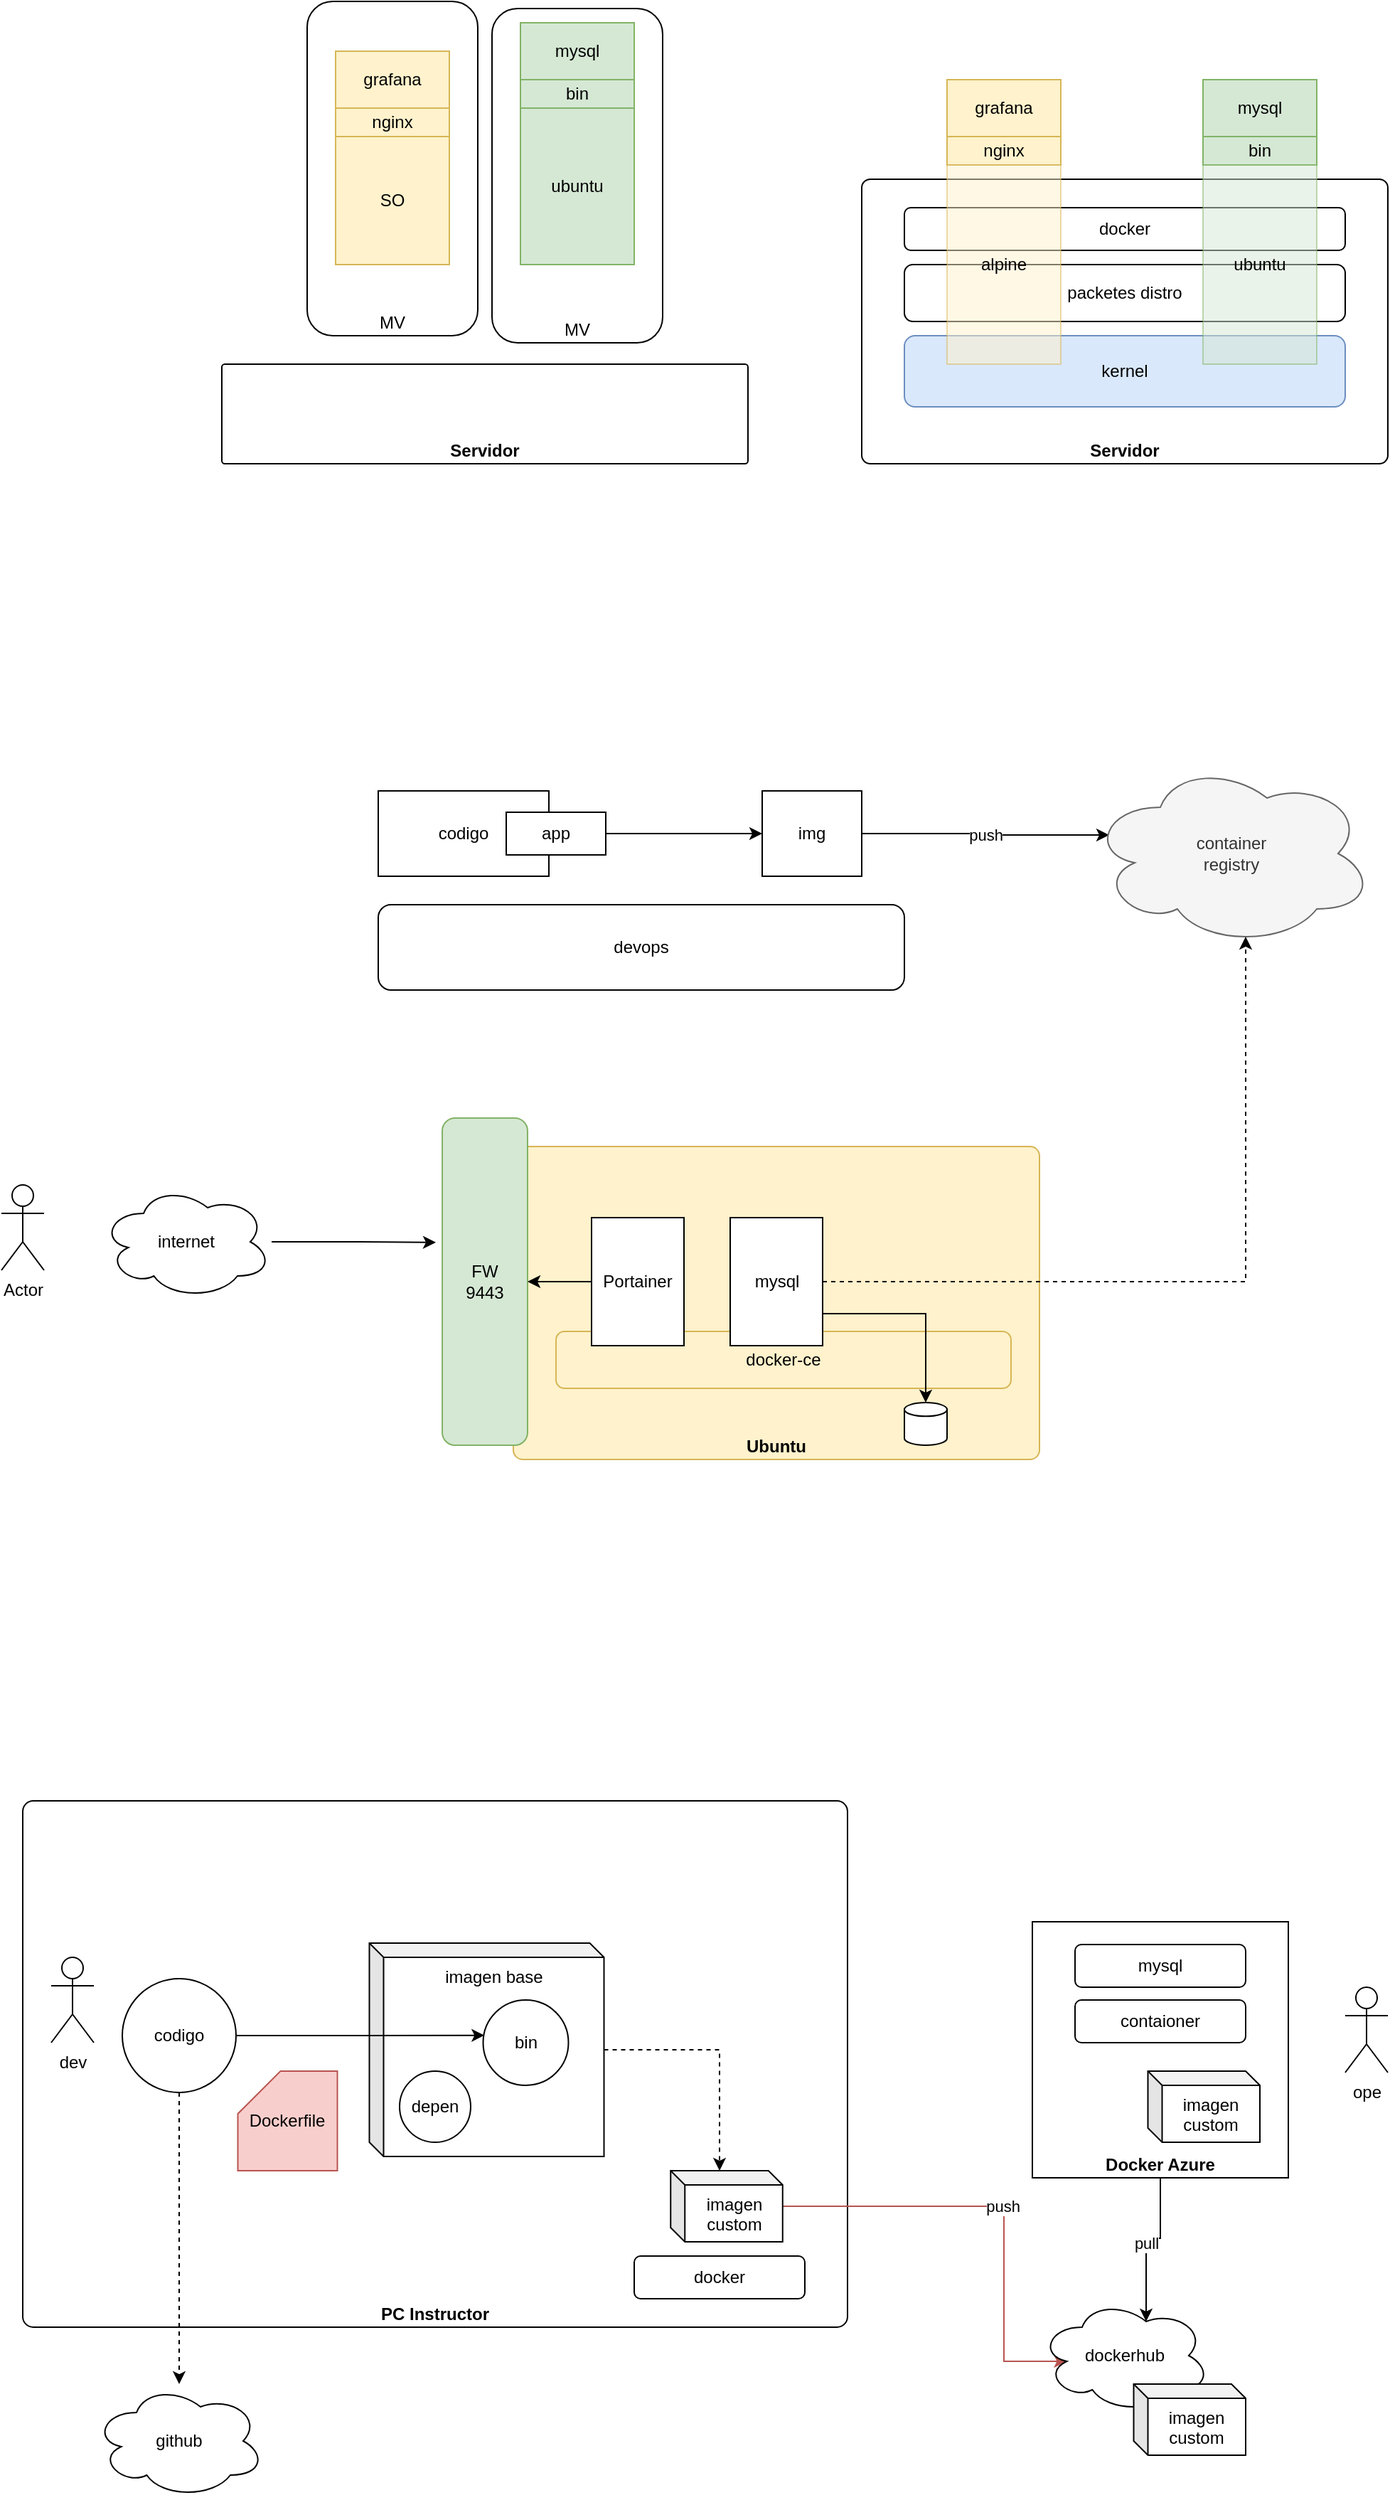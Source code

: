 <mxfile version="21.5.0" type="device" pages="22">
  <diagram name="Page-1" id="xevBqiih9l6bIq8DMzYa">
    <mxGraphModel dx="2286" dy="895" grid="1" gridSize="10" guides="1" tooltips="1" connect="1" arrows="1" fold="1" page="0" pageScale="1" pageWidth="850" pageHeight="1100" math="0" shadow="0">
      <root>
        <mxCell id="0" />
        <mxCell id="1" parent="0" />
        <mxCell id="uK2nAyBQN4nkA0O6L81W-59" value="PC Instructor" style="rounded=1;whiteSpace=wrap;html=1;arcSize=2;verticalAlign=bottom;fontStyle=1" parent="1" vertex="1">
          <mxGeometry x="-320" y="1430" width="580" height="370" as="geometry" />
        </mxCell>
        <mxCell id="uK2nAyBQN4nkA0O6L81W-54" style="edgeStyle=orthogonalEdgeStyle;rounded=0;orthogonalLoop=1;jettySize=auto;html=1;entryX=0;entryY=0;entryDx=34.375;entryDy=0;entryPerimeter=0;dashed=1;" parent="1" source="uK2nAyBQN4nkA0O6L81W-47" target="uK2nAyBQN4nkA0O6L81W-53" edge="1">
          <mxGeometry relative="1" as="geometry" />
        </mxCell>
        <mxCell id="uK2nAyBQN4nkA0O6L81W-47" value="imagen base" style="shape=cube;whiteSpace=wrap;html=1;boundedLbl=1;backgroundOutline=1;darkOpacity=0.05;darkOpacity2=0.1;verticalAlign=top;size=10;" parent="1" vertex="1">
          <mxGeometry x="-76.25" y="1530" width="165" height="150" as="geometry" />
        </mxCell>
        <mxCell id="uK2nAyBQN4nkA0O6L81W-17" value="&lt;b&gt;Servidor&lt;/b&gt;" style="rounded=1;whiteSpace=wrap;html=1;arcSize=3;verticalAlign=bottom;" parent="1" vertex="1">
          <mxGeometry x="-180" y="420" width="370" height="70" as="geometry" />
        </mxCell>
        <mxCell id="uK2nAyBQN4nkA0O6L81W-21" value="MV" style="rounded=1;whiteSpace=wrap;html=1;verticalAlign=bottom;" parent="1" vertex="1">
          <mxGeometry x="-120" y="165" width="120" height="235" as="geometry" />
        </mxCell>
        <mxCell id="uK2nAyBQN4nkA0O6L81W-13" value="&lt;b&gt;Servidor&lt;/b&gt;" style="rounded=1;whiteSpace=wrap;html=1;arcSize=3;verticalAlign=bottom;" parent="1" vertex="1">
          <mxGeometry x="270" y="290" width="370" height="200" as="geometry" />
        </mxCell>
        <mxCell id="uK2nAyBQN4nkA0O6L81W-1" value="kernel" style="rounded=1;whiteSpace=wrap;html=1;fillColor=#dae8fc;strokeColor=#6c8ebf;" parent="1" vertex="1">
          <mxGeometry x="300" y="400" width="310" height="50" as="geometry" />
        </mxCell>
        <mxCell id="uK2nAyBQN4nkA0O6L81W-2" value="packetes distro" style="rounded=1;whiteSpace=wrap;html=1;" parent="1" vertex="1">
          <mxGeometry x="300" y="350" width="310" height="40" as="geometry" />
        </mxCell>
        <mxCell id="uK2nAyBQN4nkA0O6L81W-5" value="docker" style="rounded=1;whiteSpace=wrap;html=1;" parent="1" vertex="1">
          <mxGeometry x="300" y="310" width="310" height="30" as="geometry" />
        </mxCell>
        <mxCell id="uK2nAyBQN4nkA0O6L81W-7" value="grafana" style="rounded=0;whiteSpace=wrap;html=1;fillColor=#fff2cc;strokeColor=#d6b656;" parent="1" vertex="1">
          <mxGeometry x="330" y="220" width="80" height="40" as="geometry" />
        </mxCell>
        <mxCell id="uK2nAyBQN4nkA0O6L81W-8" value="nginx" style="rounded=0;whiteSpace=wrap;html=1;fillColor=#fff2cc;strokeColor=#d6b656;" parent="1" vertex="1">
          <mxGeometry x="330" y="260" width="80" height="20" as="geometry" />
        </mxCell>
        <mxCell id="uK2nAyBQN4nkA0O6L81W-9" value="alpine" style="rounded=0;whiteSpace=wrap;html=1;fillColor=#fff2cc;strokeColor=#d6b656;opacity=50;" parent="1" vertex="1">
          <mxGeometry x="330" y="280" width="80" height="140" as="geometry" />
        </mxCell>
        <mxCell id="uK2nAyBQN4nkA0O6L81W-14" value="mysql" style="rounded=0;whiteSpace=wrap;html=1;fillColor=#d5e8d4;strokeColor=#82b366;" parent="1" vertex="1">
          <mxGeometry x="510" y="220" width="80" height="40" as="geometry" />
        </mxCell>
        <mxCell id="uK2nAyBQN4nkA0O6L81W-15" value="bin" style="rounded=0;whiteSpace=wrap;html=1;fillColor=#d5e8d4;strokeColor=#82b366;" parent="1" vertex="1">
          <mxGeometry x="510" y="260" width="80" height="20" as="geometry" />
        </mxCell>
        <mxCell id="uK2nAyBQN4nkA0O6L81W-16" value="ubuntu" style="rounded=0;whiteSpace=wrap;html=1;fillColor=#d5e8d4;strokeColor=#82b366;opacity=50;" parent="1" vertex="1">
          <mxGeometry x="510" y="280" width="80" height="140" as="geometry" />
        </mxCell>
        <mxCell id="uK2nAyBQN4nkA0O6L81W-18" value="grafana" style="rounded=0;whiteSpace=wrap;html=1;fillColor=#fff2cc;strokeColor=#d6b656;" parent="1" vertex="1">
          <mxGeometry x="-100" y="200" width="80" height="40" as="geometry" />
        </mxCell>
        <mxCell id="uK2nAyBQN4nkA0O6L81W-19" value="nginx" style="rounded=0;whiteSpace=wrap;html=1;fillColor=#fff2cc;strokeColor=#d6b656;" parent="1" vertex="1">
          <mxGeometry x="-100" y="240" width="80" height="20" as="geometry" />
        </mxCell>
        <mxCell id="uK2nAyBQN4nkA0O6L81W-20" value="SO" style="rounded=0;whiteSpace=wrap;html=1;fillColor=#fff2cc;strokeColor=#d6b656;" parent="1" vertex="1">
          <mxGeometry x="-100" y="260" width="80" height="90" as="geometry" />
        </mxCell>
        <mxCell id="uK2nAyBQN4nkA0O6L81W-22" value="MV" style="rounded=1;whiteSpace=wrap;html=1;verticalAlign=bottom;" parent="1" vertex="1">
          <mxGeometry x="10" y="170" width="120" height="235" as="geometry" />
        </mxCell>
        <mxCell id="uK2nAyBQN4nkA0O6L81W-23" value="mysql" style="rounded=0;whiteSpace=wrap;html=1;fillColor=#d5e8d4;strokeColor=#82b366;" parent="1" vertex="1">
          <mxGeometry x="30" y="180" width="80" height="40" as="geometry" />
        </mxCell>
        <mxCell id="uK2nAyBQN4nkA0O6L81W-24" value="bin" style="rounded=0;whiteSpace=wrap;html=1;fillColor=#d5e8d4;strokeColor=#82b366;" parent="1" vertex="1">
          <mxGeometry x="30" y="220" width="80" height="20" as="geometry" />
        </mxCell>
        <mxCell id="uK2nAyBQN4nkA0O6L81W-25" value="ubuntu" style="rounded=0;whiteSpace=wrap;html=1;fillColor=#d5e8d4;strokeColor=#82b366;" parent="1" vertex="1">
          <mxGeometry x="30" y="240" width="80" height="110" as="geometry" />
        </mxCell>
        <mxCell id="uK2nAyBQN4nkA0O6L81W-26" value="codigo" style="rounded=0;whiteSpace=wrap;html=1;" parent="1" vertex="1">
          <mxGeometry x="-70" y="720" width="120" height="60" as="geometry" />
        </mxCell>
        <mxCell id="uK2nAyBQN4nkA0O6L81W-29" style="edgeStyle=orthogonalEdgeStyle;rounded=0;orthogonalLoop=1;jettySize=auto;html=1;" parent="1" source="uK2nAyBQN4nkA0O6L81W-27" target="uK2nAyBQN4nkA0O6L81W-28" edge="1">
          <mxGeometry relative="1" as="geometry" />
        </mxCell>
        <mxCell id="uK2nAyBQN4nkA0O6L81W-27" value="app" style="rounded=0;whiteSpace=wrap;html=1;" parent="1" vertex="1">
          <mxGeometry x="20" y="735" width="70" height="30" as="geometry" />
        </mxCell>
        <mxCell id="uK2nAyBQN4nkA0O6L81W-31" value="push" style="edgeStyle=orthogonalEdgeStyle;rounded=0;orthogonalLoop=1;jettySize=auto;html=1;entryX=0.07;entryY=0.4;entryDx=0;entryDy=0;entryPerimeter=0;" parent="1" source="uK2nAyBQN4nkA0O6L81W-28" target="uK2nAyBQN4nkA0O6L81W-30" edge="1">
          <mxGeometry relative="1" as="geometry" />
        </mxCell>
        <mxCell id="uK2nAyBQN4nkA0O6L81W-28" value="img" style="rounded=0;whiteSpace=wrap;html=1;" parent="1" vertex="1">
          <mxGeometry x="200" y="720" width="70" height="60" as="geometry" />
        </mxCell>
        <mxCell id="uK2nAyBQN4nkA0O6L81W-30" value="container&lt;br&gt;registry" style="ellipse;shape=cloud;whiteSpace=wrap;html=1;fillColor=#f5f5f5;strokeColor=#666666;fontColor=#333333;" parent="1" vertex="1">
          <mxGeometry x="430" y="699" width="200" height="130" as="geometry" />
        </mxCell>
        <mxCell id="uK2nAyBQN4nkA0O6L81W-32" value="devops" style="rounded=1;whiteSpace=wrap;html=1;" parent="1" vertex="1">
          <mxGeometry x="-70" y="800" width="370" height="60" as="geometry" />
        </mxCell>
        <mxCell id="uK2nAyBQN4nkA0O6L81W-33" value="&lt;b&gt;Ubuntu&lt;/b&gt;" style="rounded=1;whiteSpace=wrap;html=1;arcSize=3;verticalAlign=bottom;fillColor=#fff2cc;strokeColor=#d6b656;" parent="1" vertex="1">
          <mxGeometry x="25" y="970" width="370" height="220" as="geometry" />
        </mxCell>
        <mxCell id="uK2nAyBQN4nkA0O6L81W-34" value="docker-ce" style="rounded=1;whiteSpace=wrap;html=1;fillColor=#fff2cc;strokeColor=#d6b656;" parent="1" vertex="1">
          <mxGeometry x="55" y="1100" width="320" height="40" as="geometry" />
        </mxCell>
        <mxCell id="uK2nAyBQN4nkA0O6L81W-35" value="FW&lt;br&gt;9443" style="rounded=1;whiteSpace=wrap;html=1;fillColor=#d5e8d4;strokeColor=#82b366;" parent="1" vertex="1">
          <mxGeometry x="-25" y="950" width="60" height="230" as="geometry" />
        </mxCell>
        <mxCell id="uK2nAyBQN4nkA0O6L81W-37" style="edgeStyle=orthogonalEdgeStyle;rounded=0;orthogonalLoop=1;jettySize=auto;html=1;entryX=-0.075;entryY=0.38;entryDx=0;entryDy=0;entryPerimeter=0;" parent="1" source="uK2nAyBQN4nkA0O6L81W-36" target="uK2nAyBQN4nkA0O6L81W-35" edge="1">
          <mxGeometry relative="1" as="geometry" />
        </mxCell>
        <mxCell id="uK2nAyBQN4nkA0O6L81W-36" value="internet" style="ellipse;shape=cloud;whiteSpace=wrap;html=1;" parent="1" vertex="1">
          <mxGeometry x="-265" y="997" width="120" height="80" as="geometry" />
        </mxCell>
        <mxCell id="uK2nAyBQN4nkA0O6L81W-39" style="edgeStyle=orthogonalEdgeStyle;rounded=0;orthogonalLoop=1;jettySize=auto;html=1;" parent="1" source="uK2nAyBQN4nkA0O6L81W-38" target="uK2nAyBQN4nkA0O6L81W-35" edge="1">
          <mxGeometry relative="1" as="geometry" />
        </mxCell>
        <mxCell id="uK2nAyBQN4nkA0O6L81W-38" value="Portainer" style="whiteSpace=wrap;html=1;" parent="1" vertex="1">
          <mxGeometry x="80" y="1020" width="65" height="90" as="geometry" />
        </mxCell>
        <mxCell id="uK2nAyBQN4nkA0O6L81W-40" value="Actor" style="shape=umlActor;verticalLabelPosition=bottom;verticalAlign=top;html=1;outlineConnect=0;" parent="1" vertex="1">
          <mxGeometry x="-335" y="997" width="30" height="60" as="geometry" />
        </mxCell>
        <mxCell id="uK2nAyBQN4nkA0O6L81W-42" style="edgeStyle=orthogonalEdgeStyle;rounded=0;orthogonalLoop=1;jettySize=auto;html=1;entryX=0.55;entryY=0.95;entryDx=0;entryDy=0;entryPerimeter=0;dashed=1;" parent="1" source="uK2nAyBQN4nkA0O6L81W-41" target="uK2nAyBQN4nkA0O6L81W-30" edge="1">
          <mxGeometry relative="1" as="geometry" />
        </mxCell>
        <mxCell id="XpNOrY1jawoDBgZ4UR6j-3" style="edgeStyle=orthogonalEdgeStyle;rounded=0;orthogonalLoop=1;jettySize=auto;html=1;exitX=1;exitY=0.75;exitDx=0;exitDy=0;" parent="1" source="uK2nAyBQN4nkA0O6L81W-41" target="XpNOrY1jawoDBgZ4UR6j-2" edge="1">
          <mxGeometry relative="1" as="geometry" />
        </mxCell>
        <mxCell id="uK2nAyBQN4nkA0O6L81W-41" value="mysql" style="whiteSpace=wrap;html=1;" parent="1" vertex="1">
          <mxGeometry x="177.5" y="1020" width="65" height="90" as="geometry" />
        </mxCell>
        <mxCell id="uK2nAyBQN4nkA0O6L81W-43" value="dev" style="shape=umlActor;verticalLabelPosition=bottom;verticalAlign=top;html=1;outlineConnect=0;" parent="1" vertex="1">
          <mxGeometry x="-300" y="1540" width="30" height="60" as="geometry" />
        </mxCell>
        <mxCell id="uK2nAyBQN4nkA0O6L81W-46" style="edgeStyle=orthogonalEdgeStyle;rounded=0;orthogonalLoop=1;jettySize=auto;html=1;entryX=0.015;entryY=0.414;entryDx=0;entryDy=0;entryPerimeter=0;exitX=1;exitY=0.5;exitDx=0;exitDy=0;" parent="1" source="uK2nAyBQN4nkA0O6L81W-44" target="uK2nAyBQN4nkA0O6L81W-45" edge="1">
          <mxGeometry relative="1" as="geometry">
            <mxPoint x="-208.75" y="1560" as="sourcePoint" />
          </mxGeometry>
        </mxCell>
        <mxCell id="uK2nAyBQN4nkA0O6L81W-70" style="edgeStyle=orthogonalEdgeStyle;rounded=0;orthogonalLoop=1;jettySize=auto;html=1;dashed=1;" parent="1" source="uK2nAyBQN4nkA0O6L81W-44" target="uK2nAyBQN4nkA0O6L81W-69" edge="1">
          <mxGeometry relative="1" as="geometry" />
        </mxCell>
        <mxCell id="uK2nAyBQN4nkA0O6L81W-44" value="codigo" style="ellipse;whiteSpace=wrap;html=1;aspect=fixed;" parent="1" vertex="1">
          <mxGeometry x="-250" y="1555" width="80" height="80" as="geometry" />
        </mxCell>
        <mxCell id="uK2nAyBQN4nkA0O6L81W-48" value="ope" style="shape=umlActor;verticalLabelPosition=bottom;verticalAlign=top;html=1;outlineConnect=0;" parent="1" vertex="1">
          <mxGeometry x="610" y="1561" width="30" height="60" as="geometry" />
        </mxCell>
        <mxCell id="uK2nAyBQN4nkA0O6L81W-49" value="Dockerfile" style="shape=card;whiteSpace=wrap;html=1;fillColor=#f8cecc;strokeColor=#b85450;" parent="1" vertex="1">
          <mxGeometry x="-168.75" y="1620" width="70" height="70" as="geometry" />
        </mxCell>
        <mxCell id="uK2nAyBQN4nkA0O6L81W-45" value="bin" style="ellipse;whiteSpace=wrap;html=1;aspect=fixed;" parent="1" vertex="1">
          <mxGeometry x="3.75" y="1570" width="60" height="60" as="geometry" />
        </mxCell>
        <mxCell id="uK2nAyBQN4nkA0O6L81W-52" value="depen" style="ellipse;whiteSpace=wrap;html=1;aspect=fixed;" parent="1" vertex="1">
          <mxGeometry x="-55" y="1620" width="50" height="50" as="geometry" />
        </mxCell>
        <mxCell id="uK2nAyBQN4nkA0O6L81W-63" value="push" style="edgeStyle=orthogonalEdgeStyle;rounded=0;orthogonalLoop=1;jettySize=auto;html=1;entryX=0.16;entryY=0.55;entryDx=0;entryDy=0;entryPerimeter=0;fillColor=#f8cecc;strokeColor=#b85450;" parent="1" source="uK2nAyBQN4nkA0O6L81W-53" target="uK2nAyBQN4nkA0O6L81W-64" edge="1">
          <mxGeometry relative="1" as="geometry">
            <mxPoint x="250.498" y="1657.35" as="targetPoint" />
            <Array as="points">
              <mxPoint x="370" y="1715" />
              <mxPoint x="370" y="1824" />
            </Array>
          </mxGeometry>
        </mxCell>
        <mxCell id="uK2nAyBQN4nkA0O6L81W-53" value="imagen custom" style="shape=cube;whiteSpace=wrap;html=1;boundedLbl=1;backgroundOutline=1;darkOpacity=0.05;darkOpacity2=0.1;verticalAlign=top;size=10;" parent="1" vertex="1">
          <mxGeometry x="135.63" y="1690" width="78.75" height="50" as="geometry" />
        </mxCell>
        <mxCell id="uK2nAyBQN4nkA0O6L81W-65" value="pull" style="edgeStyle=orthogonalEdgeStyle;rounded=0;orthogonalLoop=1;jettySize=auto;html=1;entryX=0.625;entryY=0.2;entryDx=0;entryDy=0;entryPerimeter=0;" parent="1" source="uK2nAyBQN4nkA0O6L81W-57" target="uK2nAyBQN4nkA0O6L81W-64" edge="1">
          <mxGeometry relative="1" as="geometry" />
        </mxCell>
        <mxCell id="uK2nAyBQN4nkA0O6L81W-57" value="Docker Azure" style="whiteSpace=wrap;html=1;aspect=fixed;verticalAlign=bottom;fontStyle=1" parent="1" vertex="1">
          <mxGeometry x="390" y="1515" width="180" height="180" as="geometry" />
        </mxCell>
        <mxCell id="uK2nAyBQN4nkA0O6L81W-60" value="contaioner" style="rounded=1;whiteSpace=wrap;html=1;" parent="1" vertex="1">
          <mxGeometry x="420" y="1570" width="120" height="30" as="geometry" />
        </mxCell>
        <mxCell id="uK2nAyBQN4nkA0O6L81W-61" value="docker" style="rounded=1;whiteSpace=wrap;html=1;" parent="1" vertex="1">
          <mxGeometry x="110" y="1750" width="120" height="30" as="geometry" />
        </mxCell>
        <mxCell id="uK2nAyBQN4nkA0O6L81W-64" value="dockerhub" style="ellipse;shape=cloud;whiteSpace=wrap;html=1;" parent="1" vertex="1">
          <mxGeometry x="395" y="1780" width="120" height="80" as="geometry" />
        </mxCell>
        <mxCell id="uK2nAyBQN4nkA0O6L81W-66" value="imagen custom" style="shape=cube;whiteSpace=wrap;html=1;boundedLbl=1;backgroundOutline=1;darkOpacity=0.05;darkOpacity2=0.1;verticalAlign=top;size=10;" parent="1" vertex="1">
          <mxGeometry x="461.25" y="1840" width="78.75" height="50" as="geometry" />
        </mxCell>
        <mxCell id="uK2nAyBQN4nkA0O6L81W-67" value="imagen custom" style="shape=cube;whiteSpace=wrap;html=1;boundedLbl=1;backgroundOutline=1;darkOpacity=0.05;darkOpacity2=0.1;verticalAlign=top;size=10;" parent="1" vertex="1">
          <mxGeometry x="471.25" y="1620" width="78.75" height="50" as="geometry" />
        </mxCell>
        <mxCell id="uK2nAyBQN4nkA0O6L81W-68" value="mysql" style="rounded=1;whiteSpace=wrap;html=1;" parent="1" vertex="1">
          <mxGeometry x="420" y="1531" width="120" height="30" as="geometry" />
        </mxCell>
        <mxCell id="uK2nAyBQN4nkA0O6L81W-69" value="github" style="ellipse;shape=cloud;whiteSpace=wrap;html=1;" parent="1" vertex="1">
          <mxGeometry x="-270" y="1840" width="120" height="80" as="geometry" />
        </mxCell>
        <mxCell id="XpNOrY1jawoDBgZ4UR6j-2" value="" style="shape=cylinder3;whiteSpace=wrap;html=1;boundedLbl=1;backgroundOutline=1;size=4.833;" parent="1" vertex="1">
          <mxGeometry x="300" y="1150" width="30" height="30" as="geometry" />
        </mxCell>
      </root>
    </mxGraphModel>
  </diagram>
  <diagram id="CMLVGRSdcOgsPrxEHuV6" name="Page-2">
    <mxGraphModel dx="1972" dy="1146" grid="1" gridSize="10" guides="1" tooltips="1" connect="1" arrows="1" fold="1" page="0" pageScale="1" pageWidth="850" pageHeight="1100" math="0" shadow="0">
      <root>
        <mxCell id="0" />
        <mxCell id="1" parent="0" />
        <mxCell id="H1gR6TmrRE09BuhNooZa-7" value="maquina server azure" style="rounded=1;whiteSpace=wrap;html=1;verticalAlign=top;arcSize=1;fontStyle=1" vertex="1" parent="1">
          <mxGeometry x="100" y="-20" width="790" height="730" as="geometry" />
        </mxCell>
        <mxCell id="8FZuxcLdhlYhMJkbvCCC-2" style="edgeStyle=orthogonalEdgeStyle;rounded=0;orthogonalLoop=1;jettySize=auto;html=1;" edge="1" parent="1" source="H1gR6TmrRE09BuhNooZa-1" target="8FZuxcLdhlYhMJkbvCCC-1">
          <mxGeometry relative="1" as="geometry" />
        </mxCell>
        <mxCell id="H1gR6TmrRE09BuhNooZa-1" value="Container1" style="rounded=1;whiteSpace=wrap;html=1;arcSize=7;verticalAlign=top;fontStyle=1;fillColor=#e1d5e7;strokeColor=#9673a6;" vertex="1" parent="1">
          <mxGeometry x="200" y="100" width="440" height="160" as="geometry" />
        </mxCell>
        <mxCell id="H1gR6TmrRE09BuhNooZa-2" value="sistema operativo" style="rounded=1;whiteSpace=wrap;html=1;" vertex="1" parent="1">
          <mxGeometry x="260" y="220" width="360" height="20" as="geometry" />
        </mxCell>
        <mxCell id="H1gR6TmrRE09BuhNooZa-3" value="nginx" style="rounded=1;whiteSpace=wrap;html=1;" vertex="1" parent="1">
          <mxGeometry x="260" y="185" width="270" height="30" as="geometry" />
        </mxCell>
        <mxCell id="H1gR6TmrRE09BuhNooZa-4" value="index.html" style="rounded=1;whiteSpace=wrap;html=1;" vertex="1" parent="1">
          <mxGeometry x="260" y="160" width="140" height="20" as="geometry" />
        </mxCell>
        <mxCell id="H1gR6TmrRE09BuhNooZa-5" value="Actor" style="shape=umlActor;verticalLabelPosition=bottom;verticalAlign=top;html=1;outlineConnect=0;" vertex="1" parent="1">
          <mxGeometry x="-190" y="175" width="30" height="60" as="geometry" />
        </mxCell>
        <mxCell id="H1gR6TmrRE09BuhNooZa-6" value="80" style="text;html=1;strokeColor=#d6b656;fillColor=#fff2cc;align=center;verticalAlign=middle;whiteSpace=wrap;rounded=0;" vertex="1" parent="1">
          <mxGeometry x="210" y="205" width="30" height="30" as="geometry" />
        </mxCell>
        <mxCell id="H1gR6TmrRE09BuhNooZa-13" style="edgeStyle=orthogonalEdgeStyle;rounded=0;orthogonalLoop=1;jettySize=auto;html=1;entryX=0;entryY=0.5;entryDx=0;entryDy=0;" edge="1" parent="1" source="H1gR6TmrRE09BuhNooZa-8" target="H1gR6TmrRE09BuhNooZa-10">
          <mxGeometry relative="1" as="geometry" />
        </mxCell>
        <mxCell id="H1gR6TmrRE09BuhNooZa-8" value="" style="ellipse;shape=cloud;whiteSpace=wrap;html=1;" vertex="1" parent="1">
          <mxGeometry x="-130" y="180" width="120" height="80" as="geometry" />
        </mxCell>
        <mxCell id="H1gR6TmrRE09BuhNooZa-12" style="edgeStyle=orthogonalEdgeStyle;rounded=0;orthogonalLoop=1;jettySize=auto;html=1;entryX=0;entryY=0.5;entryDx=0;entryDy=0;" edge="1" parent="1" source="H1gR6TmrRE09BuhNooZa-10" target="H1gR6TmrRE09BuhNooZa-6">
          <mxGeometry relative="1" as="geometry" />
        </mxCell>
        <mxCell id="H1gR6TmrRE09BuhNooZa-10" value="7000" style="text;html=1;strokeColor=#d6b656;fillColor=#fff2cc;align=center;verticalAlign=middle;whiteSpace=wrap;rounded=0;" vertex="1" parent="1">
          <mxGeometry x="80" y="205" width="30" height="30" as="geometry" />
        </mxCell>
        <mxCell id="H1gR6TmrRE09BuhNooZa-14" value="Container2" style="rounded=1;whiteSpace=wrap;html=1;arcSize=7;verticalAlign=top;fontStyle=1;fillColor=#d5e8d4;strokeColor=#82b366;" vertex="1" parent="1">
          <mxGeometry x="200" y="270" width="440" height="160" as="geometry" />
        </mxCell>
        <mxCell id="H1gR6TmrRE09BuhNooZa-15" value="sistema operativo" style="rounded=1;whiteSpace=wrap;html=1;" vertex="1" parent="1">
          <mxGeometry x="260" y="390" width="360" height="20" as="geometry" />
        </mxCell>
        <mxCell id="H1gR6TmrRE09BuhNooZa-16" value="java" style="rounded=1;whiteSpace=wrap;html=1;" vertex="1" parent="1">
          <mxGeometry x="260" y="355" width="270" height="30" as="geometry" />
        </mxCell>
        <mxCell id="H1gR6TmrRE09BuhNooZa-17" value="index.html" style="rounded=1;whiteSpace=wrap;html=1;" vertex="1" parent="1">
          <mxGeometry x="260" y="330" width="140" height="20" as="geometry" />
        </mxCell>
        <mxCell id="H1gR6TmrRE09BuhNooZa-18" value="8080" style="text;html=1;strokeColor=#d6b656;fillColor=#fff2cc;align=center;verticalAlign=middle;whiteSpace=wrap;rounded=0;" vertex="1" parent="1">
          <mxGeometry x="210" y="375" width="30" height="30" as="geometry" />
        </mxCell>
        <mxCell id="H1gR6TmrRE09BuhNooZa-20" style="edgeStyle=orthogonalEdgeStyle;rounded=0;orthogonalLoop=1;jettySize=auto;html=1;" edge="1" parent="1" source="H1gR6TmrRE09BuhNooZa-19" target="H1gR6TmrRE09BuhNooZa-18">
          <mxGeometry relative="1" as="geometry" />
        </mxCell>
        <mxCell id="H1gR6TmrRE09BuhNooZa-19" value="7002" style="text;html=1;strokeColor=#d6b656;fillColor=#fff2cc;align=center;verticalAlign=middle;whiteSpace=wrap;rounded=0;" vertex="1" parent="1">
          <mxGeometry x="80" y="375" width="30" height="30" as="geometry" />
        </mxCell>
        <mxCell id="_bXS1rmLHwVNyyA7Bqfr-1" value="mysql" style="rounded=1;whiteSpace=wrap;html=1;arcSize=7;verticalAlign=top;fontStyle=1;fillColor=#d5e8d4;strokeColor=#82b366;" vertex="1" parent="1">
          <mxGeometry x="200" y="450" width="440" height="120" as="geometry" />
        </mxCell>
        <mxCell id="_bXS1rmLHwVNyyA7Bqfr-2" value="sistema operativo" style="rounded=1;whiteSpace=wrap;html=1;" vertex="1" parent="1">
          <mxGeometry x="260" y="530" width="360" height="20" as="geometry" />
        </mxCell>
        <mxCell id="_bXS1rmLHwVNyyA7Bqfr-3" value="mysql5" style="rounded=1;whiteSpace=wrap;html=1;" vertex="1" parent="1">
          <mxGeometry x="260" y="495" width="270" height="30" as="geometry" />
        </mxCell>
        <mxCell id="_bXS1rmLHwVNyyA7Bqfr-5" value="3306" style="text;html=1;strokeColor=#d6b656;fillColor=#fff2cc;align=center;verticalAlign=middle;whiteSpace=wrap;rounded=0;" vertex="1" parent="1">
          <mxGeometry x="210" y="515" width="30" height="30" as="geometry" />
        </mxCell>
        <mxCell id="_bXS1rmLHwVNyyA7Bqfr-6" style="edgeStyle=orthogonalEdgeStyle;rounded=0;orthogonalLoop=1;jettySize=auto;html=1;" edge="1" parent="1" source="_bXS1rmLHwVNyyA7Bqfr-7" target="_bXS1rmLHwVNyyA7Bqfr-5">
          <mxGeometry relative="1" as="geometry" />
        </mxCell>
        <mxCell id="_bXS1rmLHwVNyyA7Bqfr-7" value="7001" style="text;html=1;strokeColor=#d6b656;fillColor=#fff2cc;align=center;verticalAlign=middle;whiteSpace=wrap;rounded=0;" vertex="1" parent="1">
          <mxGeometry x="80" y="515" width="30" height="30" as="geometry" />
        </mxCell>
        <mxCell id="_bXS1rmLHwVNyyA7Bqfr-8" value="mysql" style="rounded=1;whiteSpace=wrap;html=1;arcSize=7;verticalAlign=top;fontStyle=1;fillColor=#d5e8d4;strokeColor=#82b366;" vertex="1" parent="1">
          <mxGeometry x="200" y="580" width="440" height="120" as="geometry" />
        </mxCell>
        <mxCell id="_bXS1rmLHwVNyyA7Bqfr-9" value="sistema operativo" style="rounded=1;whiteSpace=wrap;html=1;" vertex="1" parent="1">
          <mxGeometry x="260" y="660" width="360" height="20" as="geometry" />
        </mxCell>
        <mxCell id="_bXS1rmLHwVNyyA7Bqfr-10" value="mysql10" style="rounded=1;whiteSpace=wrap;html=1;" vertex="1" parent="1">
          <mxGeometry x="260" y="625" width="270" height="30" as="geometry" />
        </mxCell>
        <mxCell id="_bXS1rmLHwVNyyA7Bqfr-11" value="3306" style="text;html=1;strokeColor=#d6b656;fillColor=#fff2cc;align=center;verticalAlign=middle;whiteSpace=wrap;rounded=0;" vertex="1" parent="1">
          <mxGeometry x="210" y="645" width="30" height="30" as="geometry" />
        </mxCell>
        <mxCell id="_bXS1rmLHwVNyyA7Bqfr-12" style="edgeStyle=orthogonalEdgeStyle;rounded=0;orthogonalLoop=1;jettySize=auto;html=1;" edge="1" parent="1" source="_bXS1rmLHwVNyyA7Bqfr-13" target="_bXS1rmLHwVNyyA7Bqfr-11">
          <mxGeometry relative="1" as="geometry" />
        </mxCell>
        <mxCell id="_bXS1rmLHwVNyyA7Bqfr-13" value="7005" style="text;html=1;strokeColor=#d6b656;fillColor=#fff2cc;align=center;verticalAlign=middle;whiteSpace=wrap;rounded=0;" vertex="1" parent="1">
          <mxGeometry x="80" y="645" width="30" height="30" as="geometry" />
        </mxCell>
        <mxCell id="8FZuxcLdhlYhMJkbvCCC-1" value="vol" style="shape=cylinder3;whiteSpace=wrap;html=1;boundedLbl=1;backgroundOutline=1;size=15;" vertex="1" parent="1">
          <mxGeometry x="720" y="140" width="60" height="80" as="geometry" />
        </mxCell>
        <mxCell id="8FZuxcLdhlYhMJkbvCCC-3" value="bucket" style="rounded=1;whiteSpace=wrap;html=1;" vertex="1" parent="1">
          <mxGeometry x="690" y="435" width="120" height="60" as="geometry" />
        </mxCell>
      </root>
    </mxGraphModel>
  </diagram>
  <diagram id="ghsliTdGn6wkeTe8VH8_" name="Page-3">
    <mxGraphModel dx="1301" dy="1017" grid="1" gridSize="10" guides="1" tooltips="1" connect="1" arrows="1" fold="1" page="0" pageScale="1" pageWidth="850" pageHeight="1100" math="0" shadow="0">
      <root>
        <mxCell id="0" />
        <mxCell id="1" parent="0" />
        <mxCell id="llgfePlq4R4gXZdojHNR-20" value="IIS prd" style="rounded=0;whiteSpace=wrap;html=1;align=left;" vertex="1" parent="1">
          <mxGeometry x="20" y="280" width="220" height="230" as="geometry" />
        </mxCell>
        <mxCell id="llgfePlq4R4gXZdojHNR-12" value="dotnet6" style="rounded=1;whiteSpace=wrap;html=1;verticalAlign=top;" vertex="1" parent="1">
          <mxGeometry x="330" y="27.5" width="100" height="112.5" as="geometry" />
        </mxCell>
        <mxCell id="llgfePlq4R4gXZdojHNR-8" style="edgeStyle=orthogonalEdgeStyle;rounded=0;orthogonalLoop=1;jettySize=auto;html=1;exitX=0.5;exitY=1;exitDx=0;exitDy=0;" edge="1" parent="1" source="llgfePlq4R4gXZdojHNR-12" target="llgfePlq4R4gXZdojHNR-7">
          <mxGeometry relative="1" as="geometry" />
        </mxCell>
        <mxCell id="llgfePlq4R4gXZdojHNR-1" value="IIS" style="rounded=0;whiteSpace=wrap;html=1;align=left;" vertex="1" parent="1">
          <mxGeometry x="20" y="28.75" width="220" height="230" as="geometry" />
        </mxCell>
        <mxCell id="llgfePlq4R4gXZdojHNR-2" value="site" style="rounded=1;whiteSpace=wrap;html=1;align=left;" vertex="1" parent="1">
          <mxGeometry x="90" y="300" width="130" height="100" as="geometry" />
        </mxCell>
        <mxCell id="llgfePlq4R4gXZdojHNR-3" value="dll&lt;br&gt;html&lt;br&gt;js net3" style="rounded=1;whiteSpace=wrap;html=1;" vertex="1" parent="1">
          <mxGeometry x="140" y="325" width="60" height="65" as="geometry" />
        </mxCell>
        <mxCell id="llgfePlq4R4gXZdojHNR-4" value="site" style="rounded=1;whiteSpace=wrap;html=1;align=left;" vertex="1" parent="1">
          <mxGeometry x="100" y="40" width="130" height="100" as="geometry" />
        </mxCell>
        <mxCell id="llgfePlq4R4gXZdojHNR-5" value="dll&lt;br&gt;html&lt;br&gt;js&lt;br&gt;net 6" style="rounded=1;whiteSpace=wrap;html=1;" vertex="1" parent="1">
          <mxGeometry x="150" y="52.5" width="60" height="65" as="geometry" />
        </mxCell>
        <mxCell id="llgfePlq4R4gXZdojHNR-7" value="log" style="ellipse;whiteSpace=wrap;html=1;aspect=fixed;" vertex="1" parent="1">
          <mxGeometry x="350" y="180" width="60" height="60" as="geometry" />
        </mxCell>
        <mxCell id="llgfePlq4R4gXZdojHNR-9" value="" style="ellipse;whiteSpace=wrap;html=1;aspect=fixed;" vertex="1" parent="1">
          <mxGeometry x="40" y="52.5" width="40" height="40" as="geometry" />
        </mxCell>
        <mxCell id="llgfePlq4R4gXZdojHNR-11" value="dll&lt;br&gt;html&lt;br&gt;js&lt;br&gt;net 6" style="rounded=1;whiteSpace=wrap;html=1;" vertex="1" parent="1">
          <mxGeometry x="350" y="60" width="60" height="65" as="geometry" />
        </mxCell>
        <mxCell id="llgfePlq4R4gXZdojHNR-13" value="dotnet3" style="rounded=1;whiteSpace=wrap;html=1;verticalAlign=top;" vertex="1" parent="1">
          <mxGeometry x="470" y="28.75" width="100" height="112.5" as="geometry" />
        </mxCell>
        <mxCell id="llgfePlq4R4gXZdojHNR-14" value="dll&lt;br&gt;html&lt;br&gt;js++&lt;br&gt;net 3" style="rounded=1;whiteSpace=wrap;html=1;" vertex="1" parent="1">
          <mxGeometry x="490" y="61.25" width="60" height="65" as="geometry" />
        </mxCell>
        <mxCell id="llgfePlq4R4gXZdojHNR-15" style="edgeStyle=orthogonalEdgeStyle;rounded=0;orthogonalLoop=1;jettySize=auto;html=1;exitX=0.5;exitY=1;exitDx=0;exitDy=0;" edge="1" parent="1" target="llgfePlq4R4gXZdojHNR-16">
          <mxGeometry relative="1" as="geometry">
            <mxPoint x="520" y="141.25" as="sourcePoint" />
          </mxGeometry>
        </mxCell>
        <mxCell id="llgfePlq4R4gXZdojHNR-16" value="log" style="ellipse;whiteSpace=wrap;html=1;aspect=fixed;" vertex="1" parent="1">
          <mxGeometry x="490" y="181.25" width="60" height="60" as="geometry" />
        </mxCell>
        <mxCell id="llgfePlq4R4gXZdojHNR-17" value="CPU+mem" style="ellipse;whiteSpace=wrap;html=1;aspect=fixed;" vertex="1" parent="1">
          <mxGeometry x="310" y="-30" width="70" height="70" as="geometry" />
        </mxCell>
        <mxCell id="llgfePlq4R4gXZdojHNR-18" value="CPU+mem" style="ellipse;whiteSpace=wrap;html=1;aspect=fixed;fillColor=#ffe6cc;strokeColor=#d79b00;" vertex="1" parent="1">
          <mxGeometry x="450" width="40" height="40" as="geometry" />
        </mxCell>
        <mxCell id="llgfePlq4R4gXZdojHNR-19" value="CPU+mem" style="ellipse;whiteSpace=wrap;html=1;aspect=fixed;" vertex="1" parent="1">
          <mxGeometry x="40" y="-7.5" width="60" height="60" as="geometry" />
        </mxCell>
        <mxCell id="llgfePlq4R4gXZdojHNR-21" value="docker dev" style="rounded=1;whiteSpace=wrap;html=1;" vertex="1" parent="1">
          <mxGeometry x="350" y="265" width="220" height="60" as="geometry" />
        </mxCell>
        <mxCell id="llgfePlq4R4gXZdojHNR-22" value="docker prd" style="rounded=1;whiteSpace=wrap;html=1;" vertex="1" parent="1">
          <mxGeometry x="620" y="265" width="220" height="60" as="geometry" />
        </mxCell>
        <mxCell id="llgfePlq4R4gXZdojHNR-23" value="dotnet6" style="rounded=1;whiteSpace=wrap;html=1;verticalAlign=top;" vertex="1" parent="1">
          <mxGeometry x="640" y="37.5" width="100" height="112.5" as="geometry" />
        </mxCell>
        <mxCell id="llgfePlq4R4gXZdojHNR-24" style="edgeStyle=orthogonalEdgeStyle;rounded=0;orthogonalLoop=1;jettySize=auto;html=1;exitX=0.5;exitY=1;exitDx=0;exitDy=0;" edge="1" parent="1" source="llgfePlq4R4gXZdojHNR-23" target="llgfePlq4R4gXZdojHNR-25">
          <mxGeometry relative="1" as="geometry" />
        </mxCell>
        <mxCell id="llgfePlq4R4gXZdojHNR-25" value="log" style="ellipse;whiteSpace=wrap;html=1;aspect=fixed;" vertex="1" parent="1">
          <mxGeometry x="660" y="190" width="60" height="60" as="geometry" />
        </mxCell>
        <mxCell id="llgfePlq4R4gXZdojHNR-26" value="dll&lt;br&gt;html&lt;br&gt;js&lt;br&gt;net 6" style="rounded=1;whiteSpace=wrap;html=1;" vertex="1" parent="1">
          <mxGeometry x="660" y="70" width="60" height="65" as="geometry" />
        </mxCell>
        <mxCell id="llgfePlq4R4gXZdojHNR-27" value="CPU+mem" style="ellipse;whiteSpace=wrap;html=1;aspect=fixed;" vertex="1" parent="1">
          <mxGeometry x="620" y="-20" width="70" height="70" as="geometry" />
        </mxCell>
      </root>
    </mxGraphModel>
  </diagram>
  <diagram id="T66EzjagiP9_2hCv_W8T" name="Page-4">
    <mxGraphModel dx="2286" dy="1295" grid="1" gridSize="10" guides="1" tooltips="1" connect="1" arrows="1" fold="1" page="0" pageScale="1" pageWidth="850" pageHeight="1100" math="0" shadow="0">
      <root>
        <mxCell id="0" />
        <mxCell id="1" parent="0" />
        <mxCell id="e0crPdCN9sQLBfLBV7a8-1" value="Contenedor 1" style="rounded=1;whiteSpace=wrap;html=1;verticalAlign=top;fontStyle=1" vertex="1" parent="1">
          <mxGeometry x="-190" y="20" width="290" height="150" as="geometry" />
        </mxCell>
        <mxCell id="e0crPdCN9sQLBfLBV7a8-2" value="Contenedor 3" style="rounded=1;whiteSpace=wrap;html=1;verticalAlign=top;fontStyle=1" vertex="1" parent="1">
          <mxGeometry x="150" y="20" width="290" height="150" as="geometry" />
        </mxCell>
        <mxCell id="e0crPdCN9sQLBfLBV7a8-3" value="Host" style="rounded=1;whiteSpace=wrap;html=1;verticalAlign=top;fontStyle=1" vertex="1" parent="1">
          <mxGeometry x="-270" y="200" width="780" height="170" as="geometry" />
        </mxCell>
        <mxCell id="e0crPdCN9sQLBfLBV7a8-4" value="carpeta&lt;br&gt;/home/curso/html" style="image;aspect=fixed;html=1;points=[];align=center;fontSize=12;image=img/lib/azure2/general/Folder_Blank.svg;" vertex="1" parent="1">
          <mxGeometry x="-159" y="260" width="69" height="56.0" as="geometry" />
        </mxCell>
        <mxCell id="e0crPdCN9sQLBfLBV7a8-12" style="edgeStyle=orthogonalEdgeStyle;rounded=0;orthogonalLoop=1;jettySize=auto;html=1;entryX=0.5;entryY=0;entryDx=0;entryDy=0;entryPerimeter=0;dashed=1;" edge="1" parent="1" source="e0crPdCN9sQLBfLBV7a8-6" target="Jkpc_iwfc3S4xgawoEb1-1">
          <mxGeometry relative="1" as="geometry" />
        </mxCell>
        <mxCell id="e0crPdCN9sQLBfLBV7a8-6" value="/var/www/http.conf" style="verticalLabelPosition=bottom;html=1;verticalAlign=top;align=center;strokeColor=none;fillColor=#00BEF2;shape=mxgraph.azure.cloud_services_configuration_file;pointerEvents=1;" vertex="1" parent="1">
          <mxGeometry x="280" y="70" width="47.5" height="50" as="geometry" />
        </mxCell>
        <mxCell id="e0crPdCN9sQLBfLBV7a8-10" style="edgeStyle=orthogonalEdgeStyle;rounded=0;orthogonalLoop=1;jettySize=auto;html=1;entryX=0.493;entryY=0.054;entryDx=0;entryDy=0;entryPerimeter=0;dashed=1;" edge="1" parent="1" source="e0crPdCN9sQLBfLBV7a8-8" target="e0crPdCN9sQLBfLBV7a8-4">
          <mxGeometry relative="1" as="geometry" />
        </mxCell>
        <mxCell id="e0crPdCN9sQLBfLBV7a8-8" value="/data" style="image;aspect=fixed;html=1;points=[];align=center;fontSize=12;image=img/lib/azure2/general/Folder_Blank.svg;" vertex="1" parent="1">
          <mxGeometry x="-79.5" y="67" width="69" height="56.0" as="geometry" />
        </mxCell>
        <mxCell id="e0crPdCN9sQLBfLBV7a8-11" value="/apache/http.conf" style="verticalLabelPosition=bottom;html=1;verticalAlign=top;align=center;strokeColor=none;fillColor=#00BEF2;shape=mxgraph.azure.cloud_services_configuration_file;pointerEvents=1;" vertex="1" parent="1">
          <mxGeometry x="220" y="276" width="47.5" height="50" as="geometry" />
        </mxCell>
        <mxCell id="Jkpc_iwfc3S4xgawoEb1-1" value="/apache/http.conf" style="verticalLabelPosition=bottom;html=1;verticalAlign=top;align=center;strokeColor=none;fillColor=#00BEF2;shape=mxgraph.azure.cloud_services_configuration_file;pointerEvents=1;" vertex="1" parent="1">
          <mxGeometry x="340" y="276" width="47.5" height="50" as="geometry" />
        </mxCell>
        <mxCell id="Jkpc_iwfc3S4xgawoEb1-3" style="edgeStyle=orthogonalEdgeStyle;rounded=0;orthogonalLoop=1;jettySize=auto;html=1;" edge="1" parent="1" source="Jkpc_iwfc3S4xgawoEb1-2" target="e0crPdCN9sQLBfLBV7a8-2">
          <mxGeometry relative="1" as="geometry" />
        </mxCell>
        <mxCell id="Jkpc_iwfc3S4xgawoEb1-2" value="Actor" style="shape=umlActor;verticalLabelPosition=bottom;verticalAlign=top;html=1;outlineConnect=0;" vertex="1" parent="1">
          <mxGeometry x="280" y="-180" width="30" height="60" as="geometry" />
        </mxCell>
      </root>
    </mxGraphModel>
  </diagram>
  <diagram id="Yf6er53utg4Y1l7h2vqH" name="Page-5">
    <mxGraphModel dx="2286" dy="935" grid="1" gridSize="10" guides="1" tooltips="1" connect="1" arrows="1" fold="1" page="0" pageScale="1" pageWidth="850" pageHeight="1100" math="0" shadow="0">
      <root>
        <mxCell id="0" />
        <mxCell id="1" parent="0" />
        <mxCell id="sIeyPsS0W11dlbLMkgtQ-70" value="ESB Oracle" style="rounded=1;whiteSpace=wrap;html=1;verticalAlign=top;" parent="1" vertex="1">
          <mxGeometry x="-35" y="930" width="620" height="130" as="geometry" />
        </mxCell>
        <mxCell id="sIeyPsS0W11dlbLMkgtQ-47" value="" style="rounded=1;whiteSpace=wrap;html=1;" parent="1" vertex="1">
          <mxGeometry x="30" y="142.5" width="120" height="355" as="geometry" />
        </mxCell>
        <mxCell id="sIeyPsS0W11dlbLMkgtQ-4" style="edgeStyle=orthogonalEdgeStyle;rounded=0;orthogonalLoop=1;jettySize=auto;html=1;" parent="1" source="sIeyPsS0W11dlbLMkgtQ-1" target="sIeyPsS0W11dlbLMkgtQ-3" edge="1">
          <mxGeometry relative="1" as="geometry" />
        </mxCell>
        <mxCell id="sIeyPsS0W11dlbLMkgtQ-5" style="edgeStyle=orthogonalEdgeStyle;rounded=0;orthogonalLoop=1;jettySize=auto;html=1;endArrow=oval;endFill=1;" parent="1" source="sIeyPsS0W11dlbLMkgtQ-1" edge="1">
          <mxGeometry relative="1" as="geometry">
            <mxPoint x="-30" y="60" as="targetPoint" />
          </mxGeometry>
        </mxCell>
        <mxCell id="sIeyPsS0W11dlbLMkgtQ-1" value="Micro 1" style="rounded=1;whiteSpace=wrap;html=1;" parent="1" vertex="1">
          <mxGeometry x="20" y="30" width="120" height="60" as="geometry" />
        </mxCell>
        <mxCell id="sIeyPsS0W11dlbLMkgtQ-3" value="" style="shape=cylinder3;whiteSpace=wrap;html=1;boundedLbl=1;backgroundOutline=1;size=15;" parent="1" vertex="1">
          <mxGeometry x="210" y="20" width="60" height="80" as="geometry" />
        </mxCell>
        <mxCell id="sIeyPsS0W11dlbLMkgtQ-6" value="API" style="text;html=1;strokeColor=none;fillColor=none;align=center;verticalAlign=middle;whiteSpace=wrap;rounded=0;" parent="1" vertex="1">
          <mxGeometry x="-80" y="45" width="60" height="30" as="geometry" />
        </mxCell>
        <mxCell id="sIeyPsS0W11dlbLMkgtQ-12" value="Servicio" style="ellipse;whiteSpace=wrap;html=1;aspect=fixed;" parent="1" vertex="1">
          <mxGeometry x="210" y="160" width="100" height="100" as="geometry" />
        </mxCell>
        <mxCell id="sIeyPsS0W11dlbLMkgtQ-13" value="SI" style="ellipse;whiteSpace=wrap;html=1;aspect=fixed;" parent="1" vertex="1">
          <mxGeometry x="-150" y="250" width="100" height="100" as="geometry" />
        </mxCell>
        <mxCell id="sIeyPsS0W11dlbLMkgtQ-14" value="SI" style="ellipse;whiteSpace=wrap;html=1;aspect=fixed;" parent="1" vertex="1">
          <mxGeometry x="290" y="160" width="100" height="100" as="geometry" />
        </mxCell>
        <mxCell id="sIeyPsS0W11dlbLMkgtQ-20" value="Servicio" style="ellipse;whiteSpace=wrap;html=1;aspect=fixed;" parent="1" vertex="1">
          <mxGeometry x="210" y="270" width="100" height="100" as="geometry" />
        </mxCell>
        <mxCell id="sIeyPsS0W11dlbLMkgtQ-21" value="SI" style="ellipse;whiteSpace=wrap;html=1;aspect=fixed;" parent="1" vertex="1">
          <mxGeometry x="290" y="270" width="100" height="100" as="geometry" />
        </mxCell>
        <mxCell id="sIeyPsS0W11dlbLMkgtQ-22" value="Servicio" style="ellipse;whiteSpace=wrap;html=1;aspect=fixed;" parent="1" vertex="1">
          <mxGeometry x="210" y="374" width="100" height="100" as="geometry" />
        </mxCell>
        <mxCell id="sIeyPsS0W11dlbLMkgtQ-23" value="SI" style="ellipse;whiteSpace=wrap;html=1;aspect=fixed;" parent="1" vertex="1">
          <mxGeometry x="290" y="374" width="100" height="100" as="geometry" />
        </mxCell>
        <mxCell id="sIeyPsS0W11dlbLMkgtQ-30" style="edgeStyle=orthogonalEdgeStyle;rounded=0;orthogonalLoop=1;jettySize=auto;html=1;" parent="1" source="sIeyPsS0W11dlbLMkgtQ-27" target="sIeyPsS0W11dlbLMkgtQ-12" edge="1">
          <mxGeometry relative="1" as="geometry" />
        </mxCell>
        <mxCell id="sIeyPsS0W11dlbLMkgtQ-39" style="edgeStyle=orthogonalEdgeStyle;rounded=0;orthogonalLoop=1;jettySize=auto;html=1;" parent="1" source="sIeyPsS0W11dlbLMkgtQ-27" edge="1">
          <mxGeometry relative="1" as="geometry">
            <mxPoint y="210.0" as="targetPoint" />
          </mxGeometry>
        </mxCell>
        <mxCell id="sIeyPsS0W11dlbLMkgtQ-27" value="m1" style="ellipse;whiteSpace=wrap;html=1;aspect=fixed;fillColor=#fff2cc;strokeColor=#d6b656;" parent="1" vertex="1">
          <mxGeometry x="50" y="170" width="80" height="80" as="geometry" />
        </mxCell>
        <mxCell id="sIeyPsS0W11dlbLMkgtQ-32" style="edgeStyle=orthogonalEdgeStyle;rounded=0;orthogonalLoop=1;jettySize=auto;html=1;entryX=0;entryY=0.558;entryDx=0;entryDy=0;entryPerimeter=0;" parent="1" source="sIeyPsS0W11dlbLMkgtQ-28" target="sIeyPsS0W11dlbLMkgtQ-22" edge="1">
          <mxGeometry relative="1" as="geometry" />
        </mxCell>
        <mxCell id="sIeyPsS0W11dlbLMkgtQ-38" style="edgeStyle=orthogonalEdgeStyle;rounded=0;orthogonalLoop=1;jettySize=auto;html=1;" parent="1" source="sIeyPsS0W11dlbLMkgtQ-28" edge="1">
          <mxGeometry relative="1" as="geometry">
            <mxPoint x="10" y="430" as="targetPoint" />
          </mxGeometry>
        </mxCell>
        <mxCell id="sIeyPsS0W11dlbLMkgtQ-28" value="m3" style="ellipse;whiteSpace=wrap;html=1;aspect=fixed;fillColor=#d5e8d4;strokeColor=#82b366;" parent="1" vertex="1">
          <mxGeometry x="50" y="390" width="80" height="80" as="geometry" />
        </mxCell>
        <mxCell id="sIeyPsS0W11dlbLMkgtQ-31" style="edgeStyle=orthogonalEdgeStyle;rounded=0;orthogonalLoop=1;jettySize=auto;html=1;" parent="1" source="sIeyPsS0W11dlbLMkgtQ-29" target="sIeyPsS0W11dlbLMkgtQ-20" edge="1">
          <mxGeometry relative="1" as="geometry" />
        </mxCell>
        <mxCell id="sIeyPsS0W11dlbLMkgtQ-37" style="edgeStyle=orthogonalEdgeStyle;rounded=0;orthogonalLoop=1;jettySize=auto;html=1;" parent="1" source="sIeyPsS0W11dlbLMkgtQ-29" edge="1">
          <mxGeometry relative="1" as="geometry">
            <mxPoint x="10" y="320.0" as="targetPoint" />
          </mxGeometry>
        </mxCell>
        <mxCell id="sIeyPsS0W11dlbLMkgtQ-29" value="m2" style="ellipse;whiteSpace=wrap;html=1;aspect=fixed;fillColor=#dae8fc;strokeColor=#6c8ebf;" parent="1" vertex="1">
          <mxGeometry x="50" y="280" width="80" height="80" as="geometry" />
        </mxCell>
        <mxCell id="sIeyPsS0W11dlbLMkgtQ-34" value="" style="ellipse;whiteSpace=wrap;html=1;aspect=fixed;" parent="1" vertex="1">
          <mxGeometry x="110" y="195" width="30" height="30" as="geometry" />
        </mxCell>
        <mxCell id="sIeyPsS0W11dlbLMkgtQ-35" value="" style="ellipse;whiteSpace=wrap;html=1;aspect=fixed;" parent="1" vertex="1">
          <mxGeometry x="110" y="305" width="30" height="30" as="geometry" />
        </mxCell>
        <mxCell id="sIeyPsS0W11dlbLMkgtQ-36" value="" style="ellipse;whiteSpace=wrap;html=1;aspect=fixed;" parent="1" vertex="1">
          <mxGeometry x="110" y="415" width="30" height="30" as="geometry" />
        </mxCell>
        <mxCell id="sIeyPsS0W11dlbLMkgtQ-40" value="v1" style="rounded=1;whiteSpace=wrap;html=1;" parent="1" vertex="1">
          <mxGeometry x="-20" y="580" width="120" height="90" as="geometry" />
        </mxCell>
        <mxCell id="sIeyPsS0W11dlbLMkgtQ-41" value="" style="ellipse;whiteSpace=wrap;html=1;aspect=fixed;" parent="1" vertex="1">
          <mxGeometry x="-10" y="610" width="20" height="20" as="geometry" />
        </mxCell>
        <mxCell id="sIeyPsS0W11dlbLMkgtQ-42" value="v2" style="rounded=1;whiteSpace=wrap;html=1;" parent="1" vertex="1">
          <mxGeometry x="140" y="580" width="120" height="60" as="geometry" />
        </mxCell>
        <mxCell id="sIeyPsS0W11dlbLMkgtQ-43" value="" style="ellipse;whiteSpace=wrap;html=1;aspect=fixed;" parent="1" vertex="1">
          <mxGeometry x="150" y="610" width="20" height="20" as="geometry" />
        </mxCell>
        <mxCell id="sIeyPsS0W11dlbLMkgtQ-44" value="" style="ellipse;whiteSpace=wrap;html=1;aspect=fixed;" parent="1" vertex="1">
          <mxGeometry y="620" width="20" height="20" as="geometry" />
        </mxCell>
        <mxCell id="sIeyPsS0W11dlbLMkgtQ-45" value="" style="ellipse;whiteSpace=wrap;html=1;aspect=fixed;" parent="1" vertex="1">
          <mxGeometry x="10" y="630" width="20" height="20" as="geometry" />
        </mxCell>
        <mxCell id="sIeyPsS0W11dlbLMkgtQ-46" value="" style="ellipse;whiteSpace=wrap;html=1;aspect=fixed;" parent="1" vertex="1">
          <mxGeometry x="20" y="640" width="20" height="20" as="geometry" />
        </mxCell>
        <mxCell id="sIeyPsS0W11dlbLMkgtQ-48" value="docker" style="rounded=1;whiteSpace=wrap;html=1;verticalAlign=top;" parent="1" vertex="1">
          <mxGeometry x="-20" y="1110" width="620" height="130" as="geometry" />
        </mxCell>
        <mxCell id="sIeyPsS0W11dlbLMkgtQ-49" value="WLS" style="rounded=1;whiteSpace=wrap;html=1;verticalAlign=top;" parent="1" vertex="1">
          <mxGeometry x="-20" y="965" width="190" height="85" as="geometry" />
        </mxCell>
        <mxCell id="sIeyPsS0W11dlbLMkgtQ-50" value="Int1" style="ellipse;whiteSpace=wrap;html=1;aspect=fixed;" parent="1" vertex="1">
          <mxGeometry x="100" y="1000" width="40" height="40" as="geometry" />
        </mxCell>
        <mxCell id="sIeyPsS0W11dlbLMkgtQ-51" value="Int1" style="ellipse;whiteSpace=wrap;html=1;aspect=fixed;" parent="1" vertex="1">
          <mxGeometry x="50" y="1000" width="40" height="40" as="geometry" />
        </mxCell>
        <mxCell id="sIeyPsS0W11dlbLMkgtQ-52" value="Int1" style="ellipse;whiteSpace=wrap;html=1;aspect=fixed;" parent="1" vertex="1">
          <mxGeometry y="1000" width="40" height="40" as="geometry" />
        </mxCell>
        <mxCell id="sIeyPsS0W11dlbLMkgtQ-53" value="WLS" style="rounded=1;whiteSpace=wrap;html=1;verticalAlign=top;" parent="1" vertex="1">
          <mxGeometry x="180" y="965" width="190" height="85" as="geometry" />
        </mxCell>
        <mxCell id="sIeyPsS0W11dlbLMkgtQ-54" value="Int1" style="ellipse;whiteSpace=wrap;html=1;aspect=fixed;" parent="1" vertex="1">
          <mxGeometry x="300" y="1000" width="40" height="40" as="geometry" />
        </mxCell>
        <mxCell id="sIeyPsS0W11dlbLMkgtQ-55" value="Int1" style="ellipse;whiteSpace=wrap;html=1;aspect=fixed;" parent="1" vertex="1">
          <mxGeometry x="250" y="1000" width="40" height="40" as="geometry" />
        </mxCell>
        <mxCell id="sIeyPsS0W11dlbLMkgtQ-56" value="Int1" style="ellipse;whiteSpace=wrap;html=1;aspect=fixed;" parent="1" vertex="1">
          <mxGeometry x="200" y="1000" width="40" height="40" as="geometry" />
        </mxCell>
        <mxCell id="sIeyPsS0W11dlbLMkgtQ-57" value="WLS" style="rounded=1;whiteSpace=wrap;html=1;verticalAlign=top;" parent="1" vertex="1">
          <mxGeometry x="380" y="965" width="190" height="85" as="geometry" />
        </mxCell>
        <mxCell id="sIeyPsS0W11dlbLMkgtQ-58" value="Int1" style="ellipse;whiteSpace=wrap;html=1;aspect=fixed;" parent="1" vertex="1">
          <mxGeometry x="500" y="1000" width="40" height="40" as="geometry" />
        </mxCell>
        <mxCell id="sIeyPsS0W11dlbLMkgtQ-59" value="Int1" style="ellipse;whiteSpace=wrap;html=1;aspect=fixed;" parent="1" vertex="1">
          <mxGeometry x="450" y="1000" width="40" height="40" as="geometry" />
        </mxCell>
        <mxCell id="sIeyPsS0W11dlbLMkgtQ-60" value="Int1" style="ellipse;whiteSpace=wrap;html=1;aspect=fixed;" parent="1" vertex="1">
          <mxGeometry x="400" y="1000" width="40" height="40" as="geometry" />
        </mxCell>
        <mxCell id="sIeyPsS0W11dlbLMkgtQ-61" value="Int1" style="ellipse;whiteSpace=wrap;html=1;aspect=fixed;" parent="1" vertex="1">
          <mxGeometry x="100" y="1160" width="40" height="40" as="geometry" />
        </mxCell>
        <mxCell id="sIeyPsS0W11dlbLMkgtQ-62" value="Int1" style="ellipse;whiteSpace=wrap;html=1;aspect=fixed;" parent="1" vertex="1">
          <mxGeometry x="50" y="1160" width="40" height="40" as="geometry" />
        </mxCell>
        <mxCell id="sIeyPsS0W11dlbLMkgtQ-63" value="Int1&lt;br&gt;t+lib" style="ellipse;whiteSpace=wrap;html=1;aspect=fixed;" parent="1" vertex="1">
          <mxGeometry x="-10" y="1150" width="50" height="50" as="geometry" />
        </mxCell>
        <mxCell id="sIeyPsS0W11dlbLMkgtQ-64" value="Int1" style="ellipse;whiteSpace=wrap;html=1;aspect=fixed;" parent="1" vertex="1">
          <mxGeometry x="300" y="1160" width="40" height="40" as="geometry" />
        </mxCell>
        <mxCell id="sIeyPsS0W11dlbLMkgtQ-65" value="Int1" style="ellipse;whiteSpace=wrap;html=1;aspect=fixed;" parent="1" vertex="1">
          <mxGeometry x="250" y="1160" width="40" height="40" as="geometry" />
        </mxCell>
        <mxCell id="sIeyPsS0W11dlbLMkgtQ-66" value="Int1" style="ellipse;whiteSpace=wrap;html=1;aspect=fixed;" parent="1" vertex="1">
          <mxGeometry x="200" y="1160" width="40" height="40" as="geometry" />
        </mxCell>
        <mxCell id="sIeyPsS0W11dlbLMkgtQ-67" value="Int1" style="ellipse;whiteSpace=wrap;html=1;aspect=fixed;" parent="1" vertex="1">
          <mxGeometry x="500" y="1160" width="40" height="40" as="geometry" />
        </mxCell>
        <mxCell id="sIeyPsS0W11dlbLMkgtQ-68" value="Int1" style="ellipse;whiteSpace=wrap;html=1;aspect=fixed;" parent="1" vertex="1">
          <mxGeometry x="450" y="1160" width="40" height="40" as="geometry" />
        </mxCell>
        <mxCell id="sIeyPsS0W11dlbLMkgtQ-69" value="Int1" style="ellipse;whiteSpace=wrap;html=1;aspect=fixed;" parent="1" vertex="1">
          <mxGeometry x="400" y="1160" width="40" height="40" as="geometry" />
        </mxCell>
      </root>
    </mxGraphModel>
  </diagram>
  <diagram id="y8O0HQ5awH-C2HVwTx4M" name="Page-6">
    <mxGraphModel dx="1486" dy="935" grid="1" gridSize="10" guides="1" tooltips="1" connect="1" arrows="1" fold="1" page="0" pageScale="1" pageWidth="850" pageHeight="1100" math="0" shadow="0">
      <root>
        <mxCell id="0" />
        <mxCell id="1" parent="0" />
        <mxCell id="7_Ah2eBkzQZw0CAT04vN-55" value="namespace 2" style="rounded=1;whiteSpace=wrap;html=1;verticalAlign=top;" parent="1" vertex="1">
          <mxGeometry x="1150" y="740" width="250" height="350" as="geometry" />
        </mxCell>
        <mxCell id="7_Ah2eBkzQZw0CAT04vN-54" value="namespace 1" style="rounded=1;whiteSpace=wrap;html=1;verticalAlign=top;" parent="1" vertex="1">
          <mxGeometry x="890" y="740" width="250" height="350" as="geometry" />
        </mxCell>
        <mxCell id="7_Ah2eBkzQZw0CAT04vN-28" value="" style="rounded=1;whiteSpace=wrap;html=1;" parent="1" vertex="1">
          <mxGeometry x="890" y="300" width="370" height="120" as="geometry" />
        </mxCell>
        <mxCell id="7_Ah2eBkzQZw0CAT04vN-3" value="run" style="edgeStyle=orthogonalEdgeStyle;rounded=0;orthogonalLoop=1;jettySize=auto;html=1;entryX=0.5;entryY=1;entryDx=0;entryDy=0;" parent="1" source="7_Ah2eBkzQZw0CAT04vN-1" target="7_Ah2eBkzQZw0CAT04vN-2" edge="1">
          <mxGeometry relative="1" as="geometry" />
        </mxCell>
        <mxCell id="7_Ah2eBkzQZw0CAT04vN-8" value="run" style="edgeStyle=orthogonalEdgeStyle;rounded=0;orthogonalLoop=1;jettySize=auto;html=1;entryX=0.5;entryY=1;entryDx=0;entryDy=0;" parent="1" source="7_Ah2eBkzQZw0CAT04vN-1" target="7_Ah2eBkzQZw0CAT04vN-7" edge="1">
          <mxGeometry relative="1" as="geometry" />
        </mxCell>
        <mxCell id="7_Ah2eBkzQZw0CAT04vN-1" value="img" style="ellipse;whiteSpace=wrap;html=1;aspect=fixed;" parent="1" vertex="1">
          <mxGeometry x="600" y="470" width="80" height="80" as="geometry" />
        </mxCell>
        <mxCell id="7_Ah2eBkzQZw0CAT04vN-4" style="edgeStyle=orthogonalEdgeStyle;rounded=0;orthogonalLoop=1;jettySize=auto;html=1;endArrow=oval;endFill=1;" parent="1" source="7_Ah2eBkzQZw0CAT04vN-2" edge="1">
          <mxGeometry relative="1" as="geometry">
            <mxPoint x="640" y="290" as="targetPoint" />
          </mxGeometry>
        </mxCell>
        <mxCell id="7_Ah2eBkzQZw0CAT04vN-2" value="container&lt;br&gt;1" style="ellipse;whiteSpace=wrap;html=1;aspect=fixed;" parent="1" vertex="1">
          <mxGeometry x="600" y="320" width="80" height="80" as="geometry" />
        </mxCell>
        <mxCell id="7_Ah2eBkzQZw0CAT04vN-5" value="user" style="shape=umlActor;verticalLabelPosition=bottom;verticalAlign=top;html=1;outlineConnect=0;" parent="1" vertex="1">
          <mxGeometry x="450" y="220" width="20" height="40" as="geometry" />
        </mxCell>
        <mxCell id="7_Ah2eBkzQZw0CAT04vN-9" style="edgeStyle=orthogonalEdgeStyle;rounded=0;orthogonalLoop=1;jettySize=auto;html=1;strokeWidth=1;endArrow=oval;endFill=1;" parent="1" source="7_Ah2eBkzQZw0CAT04vN-7" edge="1">
          <mxGeometry relative="1" as="geometry">
            <mxPoint x="730" y="280" as="targetPoint" />
          </mxGeometry>
        </mxCell>
        <mxCell id="7_Ah2eBkzQZw0CAT04vN-7" value="container&lt;br&gt;2" style="ellipse;whiteSpace=wrap;html=1;aspect=fixed;fillColor=#f8cecc;strokeColor=#b85450;" parent="1" vertex="1">
          <mxGeometry x="690" y="320" width="80" height="80" as="geometry" />
        </mxCell>
        <mxCell id="7_Ah2eBkzQZw0CAT04vN-13" style="edgeStyle=orthogonalEdgeStyle;rounded=0;orthogonalLoop=1;jettySize=auto;html=1;" parent="1" source="7_Ah2eBkzQZw0CAT04vN-12" edge="1">
          <mxGeometry relative="1" as="geometry">
            <mxPoint x="640" y="270" as="targetPoint" />
          </mxGeometry>
        </mxCell>
        <mxCell id="7_Ah2eBkzQZw0CAT04vN-14" style="edgeStyle=orthogonalEdgeStyle;rounded=0;orthogonalLoop=1;jettySize=auto;html=1;" parent="1" source="7_Ah2eBkzQZw0CAT04vN-12" edge="1">
          <mxGeometry relative="1" as="geometry">
            <mxPoint x="730" y="270" as="targetPoint" />
            <Array as="points">
              <mxPoint x="730" y="240" />
            </Array>
          </mxGeometry>
        </mxCell>
        <mxCell id="7_Ah2eBkzQZw0CAT04vN-15" style="edgeStyle=orthogonalEdgeStyle;rounded=0;orthogonalLoop=1;jettySize=auto;html=1;endArrow=oval;endFill=1;" parent="1" source="7_Ah2eBkzQZw0CAT04vN-12" edge="1">
          <mxGeometry relative="1" as="geometry">
            <mxPoint x="500" y="240" as="targetPoint" />
          </mxGeometry>
        </mxCell>
        <mxCell id="7_Ah2eBkzQZw0CAT04vN-12" value="LB" style="ellipse;whiteSpace=wrap;html=1;aspect=fixed;fillColor=#f8cecc;strokeColor=#b85450;" parent="1" vertex="1">
          <mxGeometry x="540" y="200" width="80" height="80" as="geometry" />
        </mxCell>
        <mxCell id="7_Ah2eBkzQZw0CAT04vN-16" value="run" style="edgeStyle=orthogonalEdgeStyle;rounded=0;orthogonalLoop=1;jettySize=auto;html=1;entryX=0.5;entryY=1;entryDx=0;entryDy=0;" parent="1" source="7_Ah2eBkzQZw0CAT04vN-18" target="7_Ah2eBkzQZw0CAT04vN-19" edge="1">
          <mxGeometry relative="1" as="geometry" />
        </mxCell>
        <mxCell id="7_Ah2eBkzQZw0CAT04vN-18" value="img" style="ellipse;whiteSpace=wrap;html=1;aspect=fixed;" parent="1" vertex="1">
          <mxGeometry x="970" y="470" width="80" height="80" as="geometry" />
        </mxCell>
        <mxCell id="7_Ah2eBkzQZw0CAT04vN-19" value="pod&lt;br&gt;1" style="ellipse;whiteSpace=wrap;html=1;aspect=fixed;" parent="1" vertex="1">
          <mxGeometry x="970" y="320" width="80" height="80" as="geometry" />
        </mxCell>
        <mxCell id="7_Ah2eBkzQZw0CAT04vN-20" value="pod&lt;br&gt;2" style="ellipse;whiteSpace=wrap;html=1;aspect=fixed;fillColor=#f8cecc;strokeColor=#b85450;" parent="1" vertex="1">
          <mxGeometry x="1060" y="320" width="80" height="80" as="geometry" />
        </mxCell>
        <mxCell id="7_Ah2eBkzQZw0CAT04vN-22" style="edgeStyle=orthogonalEdgeStyle;rounded=0;orthogonalLoop=1;jettySize=auto;html=1;" parent="1" source="7_Ah2eBkzQZw0CAT04vN-21" target="7_Ah2eBkzQZw0CAT04vN-19" edge="1">
          <mxGeometry relative="1" as="geometry" />
        </mxCell>
        <mxCell id="7_Ah2eBkzQZw0CAT04vN-23" style="edgeStyle=orthogonalEdgeStyle;rounded=0;orthogonalLoop=1;jettySize=auto;html=1;" parent="1" source="7_Ah2eBkzQZw0CAT04vN-21" target="7_Ah2eBkzQZw0CAT04vN-20" edge="1">
          <mxGeometry relative="1" as="geometry" />
        </mxCell>
        <mxCell id="7_Ah2eBkzQZw0CAT04vN-26" style="edgeStyle=orthogonalEdgeStyle;rounded=0;orthogonalLoop=1;jettySize=auto;html=1;entryX=0.449;entryY=-0.054;entryDx=0;entryDy=0;entryPerimeter=0;" parent="1" source="7_Ah2eBkzQZw0CAT04vN-21" target="7_Ah2eBkzQZw0CAT04vN-24" edge="1">
          <mxGeometry relative="1" as="geometry" />
        </mxCell>
        <mxCell id="7_Ah2eBkzQZw0CAT04vN-27" style="edgeStyle=orthogonalEdgeStyle;rounded=0;orthogonalLoop=1;jettySize=auto;html=1;endArrow=oval;endFill=1;" parent="1" source="7_Ah2eBkzQZw0CAT04vN-21" edge="1">
          <mxGeometry relative="1" as="geometry">
            <mxPoint x="940" y="250" as="targetPoint" />
          </mxGeometry>
        </mxCell>
        <mxCell id="7_Ah2eBkzQZw0CAT04vN-21" value="service" style="ellipse;whiteSpace=wrap;html=1;aspect=fixed;" parent="1" vertex="1">
          <mxGeometry x="970" y="210" width="80" height="80" as="geometry" />
        </mxCell>
        <mxCell id="7_Ah2eBkzQZw0CAT04vN-24" value="pod&lt;br&gt;3" style="ellipse;whiteSpace=wrap;html=1;aspect=fixed;fillColor=#f8cecc;strokeColor=#b85450;" parent="1" vertex="1">
          <mxGeometry x="1150" y="320" width="80" height="80" as="geometry" />
        </mxCell>
        <mxCell id="7_Ah2eBkzQZw0CAT04vN-29" value="run" style="edgeStyle=orthogonalEdgeStyle;rounded=0;orthogonalLoop=1;jettySize=auto;html=1;entryX=0.5;entryY=1;entryDx=0;entryDy=0;" parent="1" source="7_Ah2eBkzQZw0CAT04vN-30" target="7_Ah2eBkzQZw0CAT04vN-31" edge="1">
          <mxGeometry relative="1" as="geometry" />
        </mxCell>
        <mxCell id="7_Ah2eBkzQZw0CAT04vN-30" value="img" style="ellipse;whiteSpace=wrap;html=1;aspect=fixed;" parent="1" vertex="1">
          <mxGeometry x="1360" y="460" width="80" height="80" as="geometry" />
        </mxCell>
        <mxCell id="7_Ah2eBkzQZw0CAT04vN-31" value="pod&lt;br&gt;1" style="ellipse;whiteSpace=wrap;html=1;aspect=fixed;" parent="1" vertex="1">
          <mxGeometry x="1360" y="310" width="80" height="80" as="geometry" />
        </mxCell>
        <mxCell id="7_Ah2eBkzQZw0CAT04vN-32" style="edgeStyle=orthogonalEdgeStyle;rounded=0;orthogonalLoop=1;jettySize=auto;html=1;" parent="1" source="7_Ah2eBkzQZw0CAT04vN-34" target="7_Ah2eBkzQZw0CAT04vN-31" edge="1">
          <mxGeometry relative="1" as="geometry" />
        </mxCell>
        <mxCell id="7_Ah2eBkzQZw0CAT04vN-33" style="edgeStyle=orthogonalEdgeStyle;rounded=0;orthogonalLoop=1;jettySize=auto;html=1;endArrow=oval;endFill=1;" parent="1" source="7_Ah2eBkzQZw0CAT04vN-34" edge="1">
          <mxGeometry relative="1" as="geometry">
            <mxPoint x="1330" y="240" as="targetPoint" />
          </mxGeometry>
        </mxCell>
        <mxCell id="7_Ah2eBkzQZw0CAT04vN-34" value="service" style="ellipse;whiteSpace=wrap;html=1;aspect=fixed;" parent="1" vertex="1">
          <mxGeometry x="1360" y="200" width="80" height="80" as="geometry" />
        </mxCell>
        <mxCell id="7_Ah2eBkzQZw0CAT04vN-35" value="POD" style="ellipse;whiteSpace=wrap;html=1;aspect=fixed;" parent="1" vertex="1">
          <mxGeometry x="1040" y="800" width="80" height="80" as="geometry" />
        </mxCell>
        <mxCell id="7_Ah2eBkzQZw0CAT04vN-37" style="edgeStyle=orthogonalEdgeStyle;rounded=0;orthogonalLoop=1;jettySize=auto;html=1;entryX=0;entryY=0.5;entryDx=0;entryDy=0;" parent="1" source="7_Ah2eBkzQZw0CAT04vN-36" target="7_Ah2eBkzQZw0CAT04vN-35" edge="1">
          <mxGeometry relative="1" as="geometry" />
        </mxCell>
        <mxCell id="7_Ah2eBkzQZw0CAT04vN-36" value="Service" style="ellipse;whiteSpace=wrap;html=1;aspect=fixed;" parent="1" vertex="1">
          <mxGeometry x="920" y="800" width="80" height="80" as="geometry" />
        </mxCell>
        <mxCell id="7_Ah2eBkzQZw0CAT04vN-38" value="POD" style="ellipse;whiteSpace=wrap;html=1;aspect=fixed;" parent="1" vertex="1">
          <mxGeometry x="1040" y="890" width="80" height="80" as="geometry" />
        </mxCell>
        <mxCell id="7_Ah2eBkzQZw0CAT04vN-39" style="edgeStyle=orthogonalEdgeStyle;rounded=0;orthogonalLoop=1;jettySize=auto;html=1;entryX=0;entryY=0.5;entryDx=0;entryDy=0;" parent="1" source="7_Ah2eBkzQZw0CAT04vN-40" target="7_Ah2eBkzQZw0CAT04vN-38" edge="1">
          <mxGeometry relative="1" as="geometry" />
        </mxCell>
        <mxCell id="7_Ah2eBkzQZw0CAT04vN-40" value="Service" style="ellipse;whiteSpace=wrap;html=1;aspect=fixed;" parent="1" vertex="1">
          <mxGeometry x="920" y="890" width="80" height="80" as="geometry" />
        </mxCell>
        <mxCell id="7_Ah2eBkzQZw0CAT04vN-41" value="POD" style="ellipse;whiteSpace=wrap;html=1;aspect=fixed;" parent="1" vertex="1">
          <mxGeometry x="1040" y="980" width="80" height="80" as="geometry" />
        </mxCell>
        <mxCell id="7_Ah2eBkzQZw0CAT04vN-42" style="edgeStyle=orthogonalEdgeStyle;rounded=0;orthogonalLoop=1;jettySize=auto;html=1;entryX=0;entryY=0.5;entryDx=0;entryDy=0;" parent="1" source="7_Ah2eBkzQZw0CAT04vN-43" target="7_Ah2eBkzQZw0CAT04vN-41" edge="1">
          <mxGeometry relative="1" as="geometry" />
        </mxCell>
        <mxCell id="7_Ah2eBkzQZw0CAT04vN-43" value="Service" style="ellipse;whiteSpace=wrap;html=1;aspect=fixed;" parent="1" vertex="1">
          <mxGeometry x="920" y="980" width="80" height="80" as="geometry" />
        </mxCell>
        <mxCell id="7_Ah2eBkzQZw0CAT04vN-45" value="POD" style="ellipse;whiteSpace=wrap;html=1;aspect=fixed;" parent="1" vertex="1">
          <mxGeometry x="1280" y="800" width="80" height="80" as="geometry" />
        </mxCell>
        <mxCell id="7_Ah2eBkzQZw0CAT04vN-46" style="edgeStyle=orthogonalEdgeStyle;rounded=0;orthogonalLoop=1;jettySize=auto;html=1;entryX=0;entryY=0.5;entryDx=0;entryDy=0;" parent="1" source="7_Ah2eBkzQZw0CAT04vN-47" target="7_Ah2eBkzQZw0CAT04vN-45" edge="1">
          <mxGeometry relative="1" as="geometry" />
        </mxCell>
        <mxCell id="7_Ah2eBkzQZw0CAT04vN-47" value="Service" style="ellipse;whiteSpace=wrap;html=1;aspect=fixed;" parent="1" vertex="1">
          <mxGeometry x="1160" y="800" width="80" height="80" as="geometry" />
        </mxCell>
        <mxCell id="7_Ah2eBkzQZw0CAT04vN-48" value="POD" style="ellipse;whiteSpace=wrap;html=1;aspect=fixed;" parent="1" vertex="1">
          <mxGeometry x="1280" y="890" width="80" height="80" as="geometry" />
        </mxCell>
        <mxCell id="7_Ah2eBkzQZw0CAT04vN-49" style="edgeStyle=orthogonalEdgeStyle;rounded=0;orthogonalLoop=1;jettySize=auto;html=1;entryX=0;entryY=0.5;entryDx=0;entryDy=0;" parent="1" source="7_Ah2eBkzQZw0CAT04vN-50" target="7_Ah2eBkzQZw0CAT04vN-48" edge="1">
          <mxGeometry relative="1" as="geometry" />
        </mxCell>
        <mxCell id="7_Ah2eBkzQZw0CAT04vN-50" value="Service" style="ellipse;whiteSpace=wrap;html=1;aspect=fixed;" parent="1" vertex="1">
          <mxGeometry x="1160" y="890" width="80" height="80" as="geometry" />
        </mxCell>
        <mxCell id="7_Ah2eBkzQZw0CAT04vN-51" value="POD" style="ellipse;whiteSpace=wrap;html=1;aspect=fixed;" parent="1" vertex="1">
          <mxGeometry x="1280" y="980" width="80" height="80" as="geometry" />
        </mxCell>
        <mxCell id="7_Ah2eBkzQZw0CAT04vN-52" style="edgeStyle=orthogonalEdgeStyle;rounded=0;orthogonalLoop=1;jettySize=auto;html=1;entryX=0;entryY=0.5;entryDx=0;entryDy=0;" parent="1" source="7_Ah2eBkzQZw0CAT04vN-53" target="7_Ah2eBkzQZw0CAT04vN-51" edge="1">
          <mxGeometry relative="1" as="geometry" />
        </mxCell>
        <mxCell id="7_Ah2eBkzQZw0CAT04vN-53" value="Service" style="ellipse;whiteSpace=wrap;html=1;aspect=fixed;" parent="1" vertex="1">
          <mxGeometry x="1160" y="980" width="80" height="80" as="geometry" />
        </mxCell>
        <mxCell id="7_Ah2eBkzQZw0CAT04vN-56" value="cluster" style="rounded=1;whiteSpace=wrap;html=1;" parent="1" vertex="1">
          <mxGeometry x="900" y="1100" width="500" height="60" as="geometry" />
        </mxCell>
      </root>
    </mxGraphModel>
  </diagram>
  <diagram id="t_yQKZ5W_30qhg7E1HGU" name="Page-7">
    <mxGraphModel dx="2286" dy="935" grid="1" gridSize="10" guides="1" tooltips="1" connect="1" arrows="1" fold="1" page="0" pageScale="1" pageWidth="850" pageHeight="1100" math="0" shadow="0">
      <root>
        <mxCell id="0" />
        <mxCell id="1" parent="0" />
        <mxCell id="0eaEy-2sf49z-N3O1UBS-1" value="docker" style="rounded=1;whiteSpace=wrap;html=1;" parent="1" vertex="1">
          <mxGeometry x="-180" y="255" width="210" height="60" as="geometry" />
        </mxCell>
        <mxCell id="0eaEy-2sf49z-N3O1UBS-6" style="edgeStyle=orthogonalEdgeStyle;rounded=0;orthogonalLoop=1;jettySize=auto;html=1;entryX=0.5;entryY=1;entryDx=0;entryDy=0;" parent="1" source="0eaEy-2sf49z-N3O1UBS-3" target="0eaEy-2sf49z-N3O1UBS-5" edge="1">
          <mxGeometry relative="1" as="geometry" />
        </mxCell>
        <mxCell id="0eaEy-2sf49z-N3O1UBS-3" value="img" style="ellipse;whiteSpace=wrap;html=1;aspect=fixed;" parent="1" vertex="1">
          <mxGeometry x="-30" y="270" width="30" height="30" as="geometry" />
        </mxCell>
        <mxCell id="0eaEy-2sf49z-N3O1UBS-5" value="container&lt;br&gt;codigo+so" style="ellipse;whiteSpace=wrap;html=1;aspect=fixed;" parent="1" vertex="1">
          <mxGeometry x="-55" y="130" width="80" height="80" as="geometry" />
        </mxCell>
        <mxCell id="0eaEy-2sf49z-N3O1UBS-7" value="dir" style="shape=cylinder3;whiteSpace=wrap;html=1;boundedLbl=1;backgroundOutline=1;size=15;" parent="1" vertex="1">
          <mxGeometry x="-170" y="260" width="40" height="50" as="geometry" />
        </mxCell>
        <mxCell id="0eaEy-2sf49z-N3O1UBS-8" value="file" style="shape=card;whiteSpace=wrap;html=1;size=20;" parent="1" vertex="1">
          <mxGeometry x="-120" y="265" width="20" height="40" as="geometry" />
        </mxCell>
        <mxCell id="0eaEy-2sf49z-N3O1UBS-10" style="edgeStyle=orthogonalEdgeStyle;rounded=0;orthogonalLoop=1;jettySize=auto;html=1;" parent="1" source="0eaEy-2sf49z-N3O1UBS-9" target="0eaEy-2sf49z-N3O1UBS-7" edge="1">
          <mxGeometry relative="1" as="geometry" />
        </mxCell>
        <mxCell id="0eaEy-2sf49z-N3O1UBS-11" style="edgeStyle=orthogonalEdgeStyle;rounded=0;orthogonalLoop=1;jettySize=auto;html=1;entryX=0;entryY=0;entryDx=10;entryDy=10;entryPerimeter=0;" parent="1" source="0eaEy-2sf49z-N3O1UBS-9" target="0eaEy-2sf49z-N3O1UBS-8" edge="1">
          <mxGeometry relative="1" as="geometry" />
        </mxCell>
        <mxCell id="0eaEy-2sf49z-N3O1UBS-9" value="container&lt;br&gt;codigo+so" style="ellipse;whiteSpace=wrap;html=1;aspect=fixed;" parent="1" vertex="1">
          <mxGeometry x="-180" y="130" width="80" height="80" as="geometry" />
        </mxCell>
        <mxCell id="0eaEy-2sf49z-N3O1UBS-12" value="node1" style="rounded=1;whiteSpace=wrap;html=1;" parent="1" vertex="1">
          <mxGeometry x="180" y="255" width="60" height="60" as="geometry" />
        </mxCell>
        <mxCell id="0eaEy-2sf49z-N3O1UBS-13" value="node2" style="rounded=1;whiteSpace=wrap;html=1;" parent="1" vertex="1">
          <mxGeometry x="250" y="255" width="60" height="60" as="geometry" />
        </mxCell>
        <mxCell id="0eaEy-2sf49z-N3O1UBS-14" value="node" style="rounded=1;whiteSpace=wrap;html=1;" parent="1" vertex="1">
          <mxGeometry x="330" y="255" width="60" height="60" as="geometry" />
        </mxCell>
        <mxCell id="0eaEy-2sf49z-N3O1UBS-15" value="node" style="rounded=1;whiteSpace=wrap;html=1;" parent="1" vertex="1">
          <mxGeometry x="400" y="255" width="60" height="60" as="geometry" />
        </mxCell>
        <mxCell id="0eaEy-2sf49z-N3O1UBS-25" style="edgeStyle=orthogonalEdgeStyle;rounded=0;orthogonalLoop=1;jettySize=auto;html=1;entryX=-0.02;entryY=0.452;entryDx=0;entryDy=0;entryPerimeter=0;" parent="1" source="0eaEy-2sf49z-N3O1UBS-24" target="0eaEy-2sf49z-N3O1UBS-1" edge="1">
          <mxGeometry relative="1" as="geometry" />
        </mxCell>
        <mxCell id="0eaEy-2sf49z-N3O1UBS-24" value="Actor" style="shape=umlActor;verticalLabelPosition=bottom;verticalAlign=top;html=1;outlineConnect=0;" parent="1" vertex="1">
          <mxGeometry x="-320" y="240" width="30" height="60" as="geometry" />
        </mxCell>
        <mxCell id="0eaEy-2sf49z-N3O1UBS-28" style="edgeStyle=orthogonalEdgeStyle;rounded=0;orthogonalLoop=1;jettySize=auto;html=1;endArrow=oval;endFill=1;" parent="1" source="0eaEy-2sf49z-N3O1UBS-27" edge="1">
          <mxGeometry relative="1" as="geometry">
            <mxPoint x="510" y="240" as="targetPoint" />
          </mxGeometry>
        </mxCell>
        <mxCell id="0eaEy-2sf49z-N3O1UBS-27" value="k8s" style="rounded=1;whiteSpace=wrap;html=1;" parent="1" vertex="1">
          <mxGeometry x="180" y="220" width="290" height="40" as="geometry" />
        </mxCell>
        <mxCell id="0eaEy-2sf49z-N3O1UBS-29" value="API&lt;br&gt;dir IP" style="text;html=1;strokeColor=#d6b656;fillColor=#fff2cc;align=center;verticalAlign=middle;whiteSpace=wrap;rounded=0;" parent="1" vertex="1">
          <mxGeometry x="500" y="250" width="60" height="30" as="geometry" />
        </mxCell>
        <mxCell id="0eaEy-2sf49z-N3O1UBS-30" value="Actor" style="shape=umlActor;verticalLabelPosition=bottom;verticalAlign=top;html=1;outlineConnect=0;" parent="1" vertex="1">
          <mxGeometry x="700" y="200" width="30" height="60" as="geometry" />
        </mxCell>
        <mxCell id="0eaEy-2sf49z-N3O1UBS-31" value="PC" style="rounded=1;whiteSpace=wrap;html=1;verticalAlign=top;" parent="1" vertex="1">
          <mxGeometry x="620" y="205" width="70" height="60" as="geometry" />
        </mxCell>
        <mxCell id="0eaEy-2sf49z-N3O1UBS-33" style="edgeStyle=orthogonalEdgeStyle;rounded=0;orthogonalLoop=1;jettySize=auto;html=1;" parent="1" source="0eaEy-2sf49z-N3O1UBS-32" target="0eaEy-2sf49z-N3O1UBS-29" edge="1">
          <mxGeometry relative="1" as="geometry" />
        </mxCell>
        <mxCell id="0eaEy-2sf49z-N3O1UBS-32" value="kubectl" style="rounded=1;whiteSpace=wrap;html=1;" parent="1" vertex="1">
          <mxGeometry x="600" y="225" width="60" height="30" as="geometry" />
        </mxCell>
        <mxCell id="0eaEy-2sf49z-N3O1UBS-34" value="config" style="rounded=1;whiteSpace=wrap;html=1;" parent="1" vertex="1">
          <mxGeometry x="610" y="260" width="40" height="40" as="geometry" />
        </mxCell>
        <mxCell id="0eaEy-2sf49z-N3O1UBS-36" value="VPN" style="text;html=1;strokeColor=none;fillColor=none;align=center;verticalAlign=middle;whiteSpace=wrap;rounded=0;" parent="1" vertex="1">
          <mxGeometry x="490" y="140" width="60" height="30" as="geometry" />
        </mxCell>
      </root>
    </mxGraphModel>
  </diagram>
  <diagram id="MbVMkk2bs2SuWT-3WocY" name="Page-8">
    <mxGraphModel dx="1886" dy="935" grid="1" gridSize="10" guides="1" tooltips="1" connect="1" arrows="1" fold="1" page="0" pageScale="1" pageWidth="850" pageHeight="1100" math="0" shadow="0">
      <root>
        <mxCell id="0" />
        <mxCell id="1" parent="0" />
        <mxCell id="2lGYz6IjYVNN0KqzjQxr-43" value="Cluster Regional HA" style="rounded=1;whiteSpace=wrap;html=1;arcSize=3;verticalAlign=top;" parent="1" vertex="1">
          <mxGeometry x="580" y="560" width="690" height="630" as="geometry" />
        </mxCell>
        <mxCell id="2lGYz6IjYVNN0KqzjQxr-53" value="poolHCP" style="rounded=1;whiteSpace=wrap;html=1;align=right;" parent="1" vertex="1">
          <mxGeometry x="590" y="910" width="580" height="100" as="geometry" />
        </mxCell>
        <mxCell id="2lGYz6IjYVNN0KqzjQxr-46" style="edgeStyle=orthogonalEdgeStyle;rounded=0;orthogonalLoop=1;jettySize=auto;html=1;entryX=0.5;entryY=1;entryDx=0;entryDy=0;" parent="1" source="2lGYz6IjYVNN0KqzjQxr-43" target="2lGYz6IjYVNN0KqzjQxr-45" edge="1">
          <mxGeometry relative="1" as="geometry" />
        </mxCell>
        <mxCell id="2lGYz6IjYVNN0KqzjQxr-1" value="node&amp;nbsp;" style="rounded=1;whiteSpace=wrap;html=1;" parent="1" vertex="1">
          <mxGeometry x="600" y="310" width="120" height="60" as="geometry" />
        </mxCell>
        <mxCell id="2lGYz6IjYVNN0KqzjQxr-2" value="node&amp;nbsp;" style="rounded=1;whiteSpace=wrap;html=1;" parent="1" vertex="1">
          <mxGeometry x="730" y="310" width="120" height="60" as="geometry" />
        </mxCell>
        <mxCell id="2lGYz6IjYVNN0KqzjQxr-3" value="node&amp;nbsp;" style="rounded=1;whiteSpace=wrap;html=1;" parent="1" vertex="1">
          <mxGeometry x="860" y="310" width="120" height="60" as="geometry" />
        </mxCell>
        <mxCell id="2lGYz6IjYVNN0KqzjQxr-4" value="master" style="rounded=1;whiteSpace=wrap;html=1;fillColor=#f5f5f5;fontColor=#333333;strokeColor=#666666;" parent="1" vertex="1">
          <mxGeometry x="210" y="310" width="120" height="60" as="geometry" />
        </mxCell>
        <mxCell id="2lGYz6IjYVNN0KqzjQxr-5" value="master" style="rounded=1;whiteSpace=wrap;html=1;fillColor=#f5f5f5;fontColor=#333333;strokeColor=#666666;" parent="1" vertex="1">
          <mxGeometry x="340" y="310" width="120" height="60" as="geometry" />
        </mxCell>
        <mxCell id="2lGYz6IjYVNN0KqzjQxr-6" value="master" style="rounded=1;whiteSpace=wrap;html=1;fillColor=#f5f5f5;fontColor=#333333;strokeColor=#666666;" parent="1" vertex="1">
          <mxGeometry x="470" y="310" width="120" height="60" as="geometry" />
        </mxCell>
        <mxCell id="2lGYz6IjYVNN0KqzjQxr-7" value="network" style="rounded=1;whiteSpace=wrap;html=1;" parent="1" vertex="1">
          <mxGeometry x="220" y="390" width="760" height="20" as="geometry" />
        </mxCell>
        <mxCell id="2lGYz6IjYVNN0KqzjQxr-9" style="edgeStyle=orthogonalEdgeStyle;rounded=0;orthogonalLoop=1;jettySize=auto;html=1;" parent="1" source="2lGYz6IjYVNN0KqzjQxr-8" target="2lGYz6IjYVNN0KqzjQxr-1" edge="1">
          <mxGeometry relative="1" as="geometry" />
        </mxCell>
        <mxCell id="2lGYz6IjYVNN0KqzjQxr-10" style="edgeStyle=orthogonalEdgeStyle;rounded=0;orthogonalLoop=1;jettySize=auto;html=1;" parent="1" source="2lGYz6IjYVNN0KqzjQxr-8" target="2lGYz6IjYVNN0KqzjQxr-2" edge="1">
          <mxGeometry relative="1" as="geometry" />
        </mxCell>
        <mxCell id="2lGYz6IjYVNN0KqzjQxr-11" style="edgeStyle=orthogonalEdgeStyle;rounded=0;orthogonalLoop=1;jettySize=auto;html=1;" parent="1" source="2lGYz6IjYVNN0KqzjQxr-8" target="2lGYz6IjYVNN0KqzjQxr-3" edge="1">
          <mxGeometry relative="1" as="geometry" />
        </mxCell>
        <mxCell id="2lGYz6IjYVNN0KqzjQxr-12" style="edgeStyle=orthogonalEdgeStyle;rounded=0;orthogonalLoop=1;jettySize=auto;html=1;endArrow=oval;endFill=1;" parent="1" source="2lGYz6IjYVNN0KqzjQxr-8" edge="1">
          <mxGeometry relative="1" as="geometry">
            <mxPoint x="790" y="110" as="targetPoint" />
          </mxGeometry>
        </mxCell>
        <mxCell id="2lGYz6IjYVNN0KqzjQxr-8" value="LB" style="rounded=1;whiteSpace=wrap;html=1;" parent="1" vertex="1">
          <mxGeometry x="730" y="170" width="120" height="60" as="geometry" />
        </mxCell>
        <mxCell id="2lGYz6IjYVNN0KqzjQxr-13" value="user" style="shape=umlActor;verticalLabelPosition=bottom;verticalAlign=top;html=1;outlineConnect=0;" parent="1" vertex="1">
          <mxGeometry x="775" y="10" width="30" height="60" as="geometry" />
        </mxCell>
        <mxCell id="2lGYz6IjYVNN0KqzjQxr-15" style="edgeStyle=orthogonalEdgeStyle;rounded=0;orthogonalLoop=1;jettySize=auto;html=1;" parent="1" source="2lGYz6IjYVNN0KqzjQxr-14" target="2lGYz6IjYVNN0KqzjQxr-4" edge="1">
          <mxGeometry relative="1" as="geometry" />
        </mxCell>
        <mxCell id="2lGYz6IjYVNN0KqzjQxr-16" style="edgeStyle=orthogonalEdgeStyle;rounded=0;orthogonalLoop=1;jettySize=auto;html=1;" parent="1" source="2lGYz6IjYVNN0KqzjQxr-14" target="2lGYz6IjYVNN0KqzjQxr-5" edge="1">
          <mxGeometry relative="1" as="geometry" />
        </mxCell>
        <mxCell id="2lGYz6IjYVNN0KqzjQxr-17" style="edgeStyle=orthogonalEdgeStyle;rounded=0;orthogonalLoop=1;jettySize=auto;html=1;" parent="1" source="2lGYz6IjYVNN0KqzjQxr-14" target="2lGYz6IjYVNN0KqzjQxr-6" edge="1">
          <mxGeometry relative="1" as="geometry" />
        </mxCell>
        <mxCell id="2lGYz6IjYVNN0KqzjQxr-18" style="edgeStyle=orthogonalEdgeStyle;rounded=0;orthogonalLoop=1;jettySize=auto;html=1;endArrow=oval;endFill=1;" parent="1" source="2lGYz6IjYVNN0KqzjQxr-14" edge="1">
          <mxGeometry relative="1" as="geometry">
            <mxPoint x="400" y="110" as="targetPoint" />
          </mxGeometry>
        </mxCell>
        <mxCell id="2lGYz6IjYVNN0KqzjQxr-14" value="LB" style="rounded=1;whiteSpace=wrap;html=1;" parent="1" vertex="1">
          <mxGeometry x="340" y="170" width="120" height="60" as="geometry" />
        </mxCell>
        <mxCell id="2lGYz6IjYVNN0KqzjQxr-19" value="operadores" style="shape=umlActor;verticalLabelPosition=bottom;verticalAlign=top;html=1;outlineConnect=0;" parent="1" vertex="1">
          <mxGeometry x="385" y="10" width="30" height="60" as="geometry" />
        </mxCell>
        <mxCell id="2lGYz6IjYVNN0KqzjQxr-20" value="storage&lt;br&gt;NFS&lt;br&gt;ISCSI&lt;br&gt;NAS" style="shape=cylinder3;whiteSpace=wrap;html=1;boundedLbl=1;backgroundOutline=1;size=15;" parent="1" vertex="1">
          <mxGeometry x="1030" y="270" width="60" height="170" as="geometry" />
        </mxCell>
        <mxCell id="2lGYz6IjYVNN0KqzjQxr-21" value="node&amp;nbsp;&lt;br&gt;MV size&lt;br&gt;CPU" style="rounded=1;whiteSpace=wrap;html=1;fillColor=#fff2cc;strokeColor=#d6b656;" parent="1" vertex="1">
          <mxGeometry x="600" y="930" width="120" height="60" as="geometry" />
        </mxCell>
        <mxCell id="2lGYz6IjYVNN0KqzjQxr-27" value="network - multizonal" style="rounded=1;whiteSpace=wrap;html=1;fillColor=#d5e8d4;strokeColor=#82b366;" parent="1" vertex="1">
          <mxGeometry x="610" y="1130" width="560" height="30" as="geometry" />
        </mxCell>
        <mxCell id="2lGYz6IjYVNN0KqzjQxr-28" style="edgeStyle=orthogonalEdgeStyle;rounded=0;orthogonalLoop=1;jettySize=auto;html=1;" parent="1" source="2lGYz6IjYVNN0KqzjQxr-32" target="2lGYz6IjYVNN0KqzjQxr-21" edge="1">
          <mxGeometry relative="1" as="geometry" />
        </mxCell>
        <mxCell id="2lGYz6IjYVNN0KqzjQxr-29" style="edgeStyle=orthogonalEdgeStyle;rounded=0;orthogonalLoop=1;jettySize=auto;html=1;" parent="1" source="2lGYz6IjYVNN0KqzjQxr-32" edge="1">
          <mxGeometry relative="1" as="geometry">
            <mxPoint x="790" y="930.0" as="targetPoint" />
          </mxGeometry>
        </mxCell>
        <mxCell id="2lGYz6IjYVNN0KqzjQxr-31" style="edgeStyle=orthogonalEdgeStyle;rounded=0;orthogonalLoop=1;jettySize=auto;html=1;endArrow=oval;endFill=1;" parent="1" source="2lGYz6IjYVNN0KqzjQxr-32" edge="1">
          <mxGeometry relative="1" as="geometry">
            <mxPoint x="790" y="730" as="targetPoint" />
          </mxGeometry>
        </mxCell>
        <mxCell id="2lGYz6IjYVNN0KqzjQxr-32" value="LB" style="rounded=1;whiteSpace=wrap;html=1;fillColor=#d5e8d4;strokeColor=#82b366;" parent="1" vertex="1">
          <mxGeometry x="730" y="820" width="120" height="60" as="geometry" />
        </mxCell>
        <mxCell id="2lGYz6IjYVNN0KqzjQxr-33" value="user" style="shape=umlActor;verticalLabelPosition=bottom;verticalAlign=top;html=1;outlineConnect=0;" parent="1" vertex="1">
          <mxGeometry x="775" y="630" width="30" height="60" as="geometry" />
        </mxCell>
        <mxCell id="2lGYz6IjYVNN0KqzjQxr-39" value="operadores" style="shape=umlActor;verticalLabelPosition=bottom;verticalAlign=top;html=1;outlineConnect=0;" parent="1" vertex="1">
          <mxGeometry x="310" y="690" width="30" height="60" as="geometry" />
        </mxCell>
        <mxCell id="2lGYz6IjYVNN0KqzjQxr-40" value="Azure file&lt;br&gt;disco cloud" style="shape=cylinder3;whiteSpace=wrap;html=1;boundedLbl=1;backgroundOutline=1;size=15;" parent="1" vertex="1">
          <mxGeometry x="940" y="1220" width="100" height="125" as="geometry" />
        </mxCell>
        <mxCell id="2lGYz6IjYVNN0KqzjQxr-42" style="edgeStyle=orthogonalEdgeStyle;rounded=0;orthogonalLoop=1;jettySize=auto;html=1;endArrow=oval;endFill=1;" parent="1" source="2lGYz6IjYVNN0KqzjQxr-41" edge="1">
          <mxGeometry relative="1" as="geometry">
            <mxPoint x="500.0" y="790" as="targetPoint" />
          </mxGeometry>
        </mxCell>
        <mxCell id="2lGYz6IjYVNN0KqzjQxr-41" value="k8s" style="ellipse;whiteSpace=wrap;html=1;aspect=fixed;" parent="1" vertex="1">
          <mxGeometry x="460" y="840" width="80" height="80" as="geometry" />
        </mxCell>
        <mxCell id="2lGYz6IjYVNN0KqzjQxr-44" value="monitoreo" style="rounded=1;whiteSpace=wrap;html=1;fillColor=#d5e8d4;strokeColor=#82b366;" parent="1" vertex="1">
          <mxGeometry x="695" y="1180" width="190" height="60" as="geometry" />
        </mxCell>
        <mxCell id="2lGYz6IjYVNN0KqzjQxr-45" value="Container Registry" style="rounded=1;whiteSpace=wrap;html=1;" parent="1" vertex="1">
          <mxGeometry x="1360" y="700" width="120" height="60" as="geometry" />
        </mxCell>
        <mxCell id="2lGYz6IjYVNN0KqzjQxr-48" style="edgeStyle=orthogonalEdgeStyle;rounded=0;orthogonalLoop=1;jettySize=auto;html=1;" parent="1" source="2lGYz6IjYVNN0KqzjQxr-47" edge="1">
          <mxGeometry relative="1" as="geometry">
            <mxPoint x="500" y="770" as="targetPoint" />
          </mxGeometry>
        </mxCell>
        <mxCell id="2lGYz6IjYVNN0KqzjQxr-47" value="CLI" style="rounded=1;whiteSpace=wrap;html=1;" parent="1" vertex="1">
          <mxGeometry x="360" y="690" width="120" height="60" as="geometry" />
        </mxCell>
        <mxCell id="2lGYz6IjYVNN0KqzjQxr-51" value="node&amp;nbsp;&lt;br style=&quot;border-color: var(--border-color);&quot;&gt;MV size&lt;br style=&quot;border-color: var(--border-color);&quot;&gt;CPU" style="rounded=1;whiteSpace=wrap;html=1;fillColor=#fff2cc;strokeColor=#d6b656;" parent="1" vertex="1">
          <mxGeometry x="740" y="930" width="120" height="60" as="geometry" />
        </mxCell>
        <mxCell id="2lGYz6IjYVNN0KqzjQxr-54" value="poolNormal" style="rounded=1;whiteSpace=wrap;html=1;align=right;" parent="1" vertex="1">
          <mxGeometry x="590" y="1020" width="580" height="100" as="geometry" />
        </mxCell>
        <mxCell id="2lGYz6IjYVNN0KqzjQxr-55" value="node&amp;nbsp;&lt;br&gt;MV size&lt;br&gt;normal" style="rounded=1;whiteSpace=wrap;html=1;fillColor=#fff2cc;strokeColor=#d6b656;" parent="1" vertex="1">
          <mxGeometry x="600" y="1040" width="120" height="60" as="geometry" />
        </mxCell>
        <mxCell id="2lGYz6IjYVNN0KqzjQxr-57" value="node&amp;nbsp;&lt;br&gt;MV size&lt;br&gt;normal" style="rounded=1;whiteSpace=wrap;html=1;fillColor=#fff2cc;strokeColor=#d6b656;" parent="1" vertex="1">
          <mxGeometry x="730" y="1040" width="120" height="60" as="geometry" />
        </mxCell>
        <mxCell id="2lGYz6IjYVNN0KqzjQxr-60" value="" style="rounded=1;whiteSpace=wrap;html=1;fillColor=#f8cecc;strokeColor=#b85450;" parent="1" vertex="1">
          <mxGeometry x="890" y="1055" width="40" height="30" as="geometry" />
        </mxCell>
      </root>
    </mxGraphModel>
  </diagram>
  <diagram id="RK1-zUEPc7P6ShwN-Rvk" name="Page-9">
    <mxGraphModel dx="2286" dy="1335" grid="1" gridSize="10" guides="1" tooltips="1" connect="1" arrows="1" fold="1" page="0" pageScale="1" pageWidth="850" pageHeight="1100" math="0" shadow="0">
      <root>
        <mxCell id="0" />
        <mxCell id="1" parent="0" />
        <mxCell id="xJw0bIzHwA493Lpdv03k-2" style="edgeStyle=orthogonalEdgeStyle;rounded=0;orthogonalLoop=1;jettySize=auto;html=1;endArrow=oval;endFill=1;" parent="1" source="xJw0bIzHwA493Lpdv03k-1" edge="1">
          <mxGeometry relative="1" as="geometry">
            <mxPoint x="120" y="80" as="targetPoint" />
          </mxGeometry>
        </mxCell>
        <mxCell id="xJw0bIzHwA493Lpdv03k-1" value="k8s" style="ellipse;whiteSpace=wrap;html=1;aspect=fixed;" parent="1" vertex="1">
          <mxGeometry x="240" y="40" width="80" height="80" as="geometry" />
        </mxCell>
        <mxCell id="xJw0bIzHwA493Lpdv03k-3" value="API&lt;br&gt;publico" style="text;html=1;strokeColor=none;fillColor=none;align=center;verticalAlign=middle;whiteSpace=wrap;rounded=0;" parent="1" vertex="1">
          <mxGeometry x="80" y="90" width="60" height="30" as="geometry" />
        </mxCell>
        <mxCell id="xJw0bIzHwA493Lpdv03k-4" value="" style="verticalLabelPosition=bottom;sketch=0;aspect=fixed;html=1;verticalAlign=top;strokeColor=none;align=center;outlineConnect=0;shape=mxgraph.citrix.desktop;" parent="1" vertex="1">
          <mxGeometry x="-221.78" y="-10" width="63.57" height="70" as="geometry" />
        </mxCell>
        <mxCell id="xJw0bIzHwA493Lpdv03k-6" style="edgeStyle=orthogonalEdgeStyle;rounded=0;orthogonalLoop=1;jettySize=auto;html=1;entryX=0;entryY=0.5;entryDx=0;entryDy=0;" parent="1" source="xJw0bIzHwA493Lpdv03k-5" target="xJw0bIzHwA493Lpdv03k-3" edge="1">
          <mxGeometry relative="1" as="geometry" />
        </mxCell>
        <mxCell id="xJw0bIzHwA493Lpdv03k-5" value="Kubectl" style="rounded=1;whiteSpace=wrap;html=1;" parent="1" vertex="1">
          <mxGeometry x="-250" y="75" width="120" height="60" as="geometry" />
        </mxCell>
        <mxCell id="xJw0bIzHwA493Lpdv03k-8" style="edgeStyle=orthogonalEdgeStyle;rounded=0;orthogonalLoop=1;jettySize=auto;html=1;" parent="1" source="xJw0bIzHwA493Lpdv03k-9" edge="1">
          <mxGeometry relative="1" as="geometry">
            <mxPoint x="100" y="80" as="targetPoint" />
          </mxGeometry>
        </mxCell>
        <mxCell id="xJw0bIzHwA493Lpdv03k-7" value="github&lt;br&gt;gitlab&lt;br&gt;azure devops" style="rounded=1;whiteSpace=wrap;html=1;" parent="1" vertex="1">
          <mxGeometry x="-250" y="-140" width="140" height="90" as="geometry" />
        </mxCell>
        <mxCell id="xJw0bIzHwA493Lpdv03k-9" value="A" style="ellipse;whiteSpace=wrap;html=1;aspect=fixed;" parent="1" vertex="1">
          <mxGeometry x="-130" y="-115" width="40" height="40" as="geometry" />
        </mxCell>
        <mxCell id="xJw0bIzHwA493Lpdv03k-11" style="edgeStyle=orthogonalEdgeStyle;rounded=0;orthogonalLoop=1;jettySize=auto;html=1;endArrow=oval;endFill=1;" parent="1" source="xJw0bIzHwA493Lpdv03k-12" edge="1">
          <mxGeometry relative="1" as="geometry">
            <mxPoint x="110" y="460" as="targetPoint" />
          </mxGeometry>
        </mxCell>
        <mxCell id="xJw0bIzHwA493Lpdv03k-12" value="k8s" style="ellipse;whiteSpace=wrap;html=1;aspect=fixed;" parent="1" vertex="1">
          <mxGeometry x="230" y="420" width="80" height="80" as="geometry" />
        </mxCell>
        <mxCell id="xJw0bIzHwA493Lpdv03k-13" value="API&lt;br&gt;privado" style="text;html=1;strokeColor=none;fillColor=none;align=center;verticalAlign=middle;whiteSpace=wrap;rounded=0;" parent="1" vertex="1">
          <mxGeometry x="70" y="470" width="60" height="30" as="geometry" />
        </mxCell>
        <mxCell id="xJw0bIzHwA493Lpdv03k-14" value="" style="verticalLabelPosition=bottom;sketch=0;aspect=fixed;html=1;verticalAlign=top;strokeColor=none;align=center;outlineConnect=0;shape=mxgraph.citrix.desktop;" parent="1" vertex="1">
          <mxGeometry x="-231.78" y="370" width="63.57" height="70" as="geometry" />
        </mxCell>
        <mxCell id="xJw0bIzHwA493Lpdv03k-15" style="edgeStyle=orthogonalEdgeStyle;rounded=0;orthogonalLoop=1;jettySize=auto;html=1;entryX=0;entryY=0.5;entryDx=0;entryDy=0;" parent="1" source="xJw0bIzHwA493Lpdv03k-16" target="xJw0bIzHwA493Lpdv03k-13" edge="1">
          <mxGeometry relative="1" as="geometry" />
        </mxCell>
        <mxCell id="xJw0bIzHwA493Lpdv03k-27" style="edgeStyle=orthogonalEdgeStyle;rounded=0;orthogonalLoop=1;jettySize=auto;html=1;exitX=0.5;exitY=1;exitDx=0;exitDy=0;" parent="1" source="xJw0bIzHwA493Lpdv03k-16" edge="1">
          <mxGeometry relative="1" as="geometry">
            <mxPoint x="-30.0" y="570.0" as="targetPoint" />
            <Array as="points">
              <mxPoint x="-200" y="570" />
            </Array>
          </mxGeometry>
        </mxCell>
        <mxCell id="xJw0bIzHwA493Lpdv03k-16" value="Kubectl" style="rounded=1;whiteSpace=wrap;html=1;" parent="1" vertex="1">
          <mxGeometry x="-260" y="455" width="120" height="60" as="geometry" />
        </mxCell>
        <mxCell id="xJw0bIzHwA493Lpdv03k-18" value="github&lt;br&gt;gitlab&lt;br&gt;azure devops" style="rounded=1;whiteSpace=wrap;html=1;" parent="1" vertex="1">
          <mxGeometry x="-260" y="650" width="140" height="90" as="geometry" />
        </mxCell>
        <mxCell id="xJw0bIzHwA493Lpdv03k-20" value="VPN" style="text;html=1;strokeColor=#d6b656;fillColor=#fff2cc;align=center;verticalAlign=middle;whiteSpace=wrap;rounded=0;" parent="1" vertex="1">
          <mxGeometry x="-80" y="445" width="60" height="30" as="geometry" />
        </mxCell>
        <mxCell id="xJw0bIzHwA493Lpdv03k-25" style="edgeStyle=orthogonalEdgeStyle;rounded=0;orthogonalLoop=1;jettySize=auto;html=1;entryX=0.5;entryY=1.333;entryDx=0;entryDy=0;entryPerimeter=0;" parent="1" source="xJw0bIzHwA493Lpdv03k-24" target="xJw0bIzHwA493Lpdv03k-13" edge="1">
          <mxGeometry relative="1" as="geometry" />
        </mxCell>
        <mxCell id="xJw0bIzHwA493Lpdv03k-26" style="edgeStyle=orthogonalEdgeStyle;rounded=0;orthogonalLoop=1;jettySize=auto;html=1;endArrow=oval;endFill=1;" parent="1" source="xJw0bIzHwA493Lpdv03k-24" edge="1">
          <mxGeometry relative="1" as="geometry">
            <mxPoint x="-10.0" y="570.0" as="targetPoint" />
          </mxGeometry>
        </mxCell>
        <mxCell id="xJw0bIzHwA493Lpdv03k-24" value="bastion" style="rounded=1;whiteSpace=wrap;html=1;fillColor=#fff2cc;strokeColor=#d6b656;" parent="1" vertex="1">
          <mxGeometry x="50" y="540" width="100" height="60" as="geometry" />
        </mxCell>
        <mxCell id="xJw0bIzHwA493Lpdv03k-28" style="edgeStyle=orthogonalEdgeStyle;rounded=0;orthogonalLoop=1;jettySize=auto;html=1;entryX=1;entryY=0.5;entryDx=0;entryDy=0;" parent="1" source="xJw0bIzHwA493Lpdv03k-19" target="xJw0bIzHwA493Lpdv03k-18" edge="1">
          <mxGeometry relative="1" as="geometry">
            <Array as="points">
              <mxPoint x="140" y="695" />
            </Array>
          </mxGeometry>
        </mxCell>
        <mxCell id="xJw0bIzHwA493Lpdv03k-19" value="A" style="ellipse;whiteSpace=wrap;html=1;aspect=fixed;" parent="1" vertex="1">
          <mxGeometry x="120" y="580" width="40" height="40" as="geometry" />
        </mxCell>
        <mxCell id="xJw0bIzHwA493Lpdv03k-30" style="edgeStyle=orthogonalEdgeStyle;rounded=0;orthogonalLoop=1;jettySize=auto;html=1;" parent="1" source="xJw0bIzHwA493Lpdv03k-29" edge="1">
          <mxGeometry relative="1" as="geometry">
            <mxPoint x="110" y="130" as="targetPoint" />
          </mxGeometry>
        </mxCell>
        <mxCell id="xJw0bIzHwA493Lpdv03k-29" value="Portal" style="ellipse;whiteSpace=wrap;html=1;aspect=fixed;" parent="1" vertex="1">
          <mxGeometry x="-140" y="150" width="80" height="80" as="geometry" />
        </mxCell>
        <mxCell id="xJw0bIzHwA493Lpdv03k-32" style="edgeStyle=orthogonalEdgeStyle;rounded=0;orthogonalLoop=1;jettySize=auto;html=1;" parent="1" source="xJw0bIzHwA493Lpdv03k-31" edge="1">
          <mxGeometry relative="1" as="geometry">
            <mxPoint x="100" y="450" as="targetPoint" />
          </mxGeometry>
        </mxCell>
        <mxCell id="xJw0bIzHwA493Lpdv03k-31" value="Portal" style="ellipse;whiteSpace=wrap;html=1;aspect=fixed;" parent="1" vertex="1">
          <mxGeometry x="-180" y="320" width="80" height="80" as="geometry" />
        </mxCell>
        <mxCell id="xJw0bIzHwA493Lpdv03k-33" value="VPN" style="text;html=1;strokeColor=#d6b656;fillColor=#fff2cc;align=center;verticalAlign=middle;whiteSpace=wrap;rounded=0;" parent="1" vertex="1">
          <mxGeometry x="-70" y="320" width="60" height="30" as="geometry" />
        </mxCell>
        <mxCell id="xJw0bIzHwA493Lpdv03k-34" value="web" style="ellipse;whiteSpace=wrap;html=1;aspect=fixed;" parent="1" vertex="1">
          <mxGeometry x="120" y="520" width="50" height="50" as="geometry" />
        </mxCell>
      </root>
    </mxGraphModel>
  </diagram>
  <diagram id="InbYsgIXexQxHbgQAZL1" name="Page-10">
    <mxGraphModel dx="2686" dy="1335" grid="1" gridSize="10" guides="1" tooltips="1" connect="1" arrows="1" fold="1" page="0" pageScale="1" pageWidth="850" pageHeight="1100" math="0" shadow="0">
      <root>
        <mxCell id="0" />
        <mxCell id="1" parent="0" />
        <mxCell id="HuxN-Z7bA8FSoR2T8f_3-9" style="edgeStyle=orthogonalEdgeStyle;rounded=0;orthogonalLoop=1;jettySize=auto;html=1;dashed=1;" parent="1" source="HuxN-Z7bA8FSoR2T8f_3-2" target="HuxN-Z7bA8FSoR2T8f_3-5" edge="1">
          <mxGeometry relative="1" as="geometry" />
        </mxCell>
        <mxCell id="HuxN-Z7bA8FSoR2T8f_3-2" value="Deployment" style="rounded=0;whiteSpace=wrap;html=1;fillColor=#fff2cc;strokeColor=#d6b656;" parent="1" vertex="1">
          <mxGeometry x="-80" y="40" width="120" height="60" as="geometry" />
        </mxCell>
        <mxCell id="HuxN-Z7bA8FSoR2T8f_3-4" value="Replicas=1" style="rounded=1;whiteSpace=wrap;html=1;" parent="1" vertex="1">
          <mxGeometry x="-20" y="80" width="80" height="40" as="geometry" />
        </mxCell>
        <mxCell id="HuxN-Z7bA8FSoR2T8f_3-5" value="POD+XYZ&lt;br&gt;sin estado" style="rounded=1;whiteSpace=wrap;html=1;" parent="1" vertex="1">
          <mxGeometry x="100" y="40" width="80" height="60" as="geometry" />
        </mxCell>
        <mxCell id="HuxN-Z7bA8FSoR2T8f_3-6" value="operador" style="shape=umlActor;verticalLabelPosition=bottom;verticalAlign=top;html=1;outlineConnect=0;" parent="1" vertex="1">
          <mxGeometry x="-320" y="80" width="30" height="60" as="geometry" />
        </mxCell>
        <mxCell id="HuxN-Z7bA8FSoR2T8f_3-10" style="edgeStyle=orthogonalEdgeStyle;rounded=0;orthogonalLoop=1;jettySize=auto;html=1;dashed=1;" parent="1" source="HuxN-Z7bA8FSoR2T8f_3-11" target="HuxN-Z7bA8FSoR2T8f_3-13" edge="1">
          <mxGeometry relative="1" as="geometry" />
        </mxCell>
        <mxCell id="HuxN-Z7bA8FSoR2T8f_3-11" value="StatefulSet" style="rounded=0;whiteSpace=wrap;html=1;fillColor=#fff2cc;strokeColor=#d6b656;" parent="1" vertex="1">
          <mxGeometry x="-80" y="160" width="120" height="60" as="geometry" />
        </mxCell>
        <mxCell id="HuxN-Z7bA8FSoR2T8f_3-12" value="Replicas=1" style="rounded=1;whiteSpace=wrap;html=1;" parent="1" vertex="1">
          <mxGeometry x="-20" y="200" width="80" height="40" as="geometry" />
        </mxCell>
        <mxCell id="HuxN-Z7bA8FSoR2T8f_3-17" style="edgeStyle=orthogonalEdgeStyle;rounded=0;orthogonalLoop=1;jettySize=auto;html=1;entryX=0;entryY=0.5;entryDx=0;entryDy=0;" parent="1" source="HuxN-Z7bA8FSoR2T8f_3-13" target="HuxN-Z7bA8FSoR2T8f_3-14" edge="1">
          <mxGeometry relative="1" as="geometry" />
        </mxCell>
        <mxCell id="HuxN-Z7bA8FSoR2T8f_3-13" value="POD&lt;br&gt;nombre" style="rounded=1;whiteSpace=wrap;html=1;" parent="1" vertex="1">
          <mxGeometry x="100" y="160" width="80" height="60" as="geometry" />
        </mxCell>
        <mxCell id="HuxN-Z7bA8FSoR2T8f_3-16" style="edgeStyle=orthogonalEdgeStyle;rounded=0;orthogonalLoop=1;jettySize=auto;html=1;" parent="1" source="HuxN-Z7bA8FSoR2T8f_3-14" target="HuxN-Z7bA8FSoR2T8f_3-15" edge="1">
          <mxGeometry relative="1" as="geometry" />
        </mxCell>
        <mxCell id="HuxN-Z7bA8FSoR2T8f_3-14" value="PV&lt;br&gt;PVC" style="rounded=1;whiteSpace=wrap;html=1;" parent="1" vertex="1">
          <mxGeometry x="230" y="160" width="80" height="60" as="geometry" />
        </mxCell>
        <mxCell id="HuxN-Z7bA8FSoR2T8f_3-15" value="Storage" style="shape=cylinder3;whiteSpace=wrap;html=1;boundedLbl=1;backgroundOutline=1;size=15;" parent="1" vertex="1">
          <mxGeometry x="350" y="150" width="60" height="80" as="geometry" />
        </mxCell>
        <mxCell id="HuxN-Z7bA8FSoR2T8f_3-19" style="edgeStyle=orthogonalEdgeStyle;rounded=0;orthogonalLoop=1;jettySize=auto;html=1;dashed=1;" parent="1" source="HuxN-Z7bA8FSoR2T8f_3-20" target="HuxN-Z7bA8FSoR2T8f_3-22" edge="1">
          <mxGeometry relative="1" as="geometry" />
        </mxCell>
        <mxCell id="HuxN-Z7bA8FSoR2T8f_3-20" value="DaemonSet" style="rounded=0;whiteSpace=wrap;html=1;" parent="1" vertex="1">
          <mxGeometry x="-80" y="290" width="120" height="60" as="geometry" />
        </mxCell>
        <mxCell id="HuxN-Z7bA8FSoR2T8f_3-22" value="POD&lt;br&gt;x cada nodo" style="rounded=1;whiteSpace=wrap;html=1;" parent="1" vertex="1">
          <mxGeometry x="100" y="290" width="80" height="60" as="geometry" />
        </mxCell>
        <mxCell id="HuxN-Z7bA8FSoR2T8f_3-24" value="Job / CrontJob" style="rounded=0;whiteSpace=wrap;html=1;" parent="1" vertex="1">
          <mxGeometry x="-80" y="400" width="120" height="60" as="geometry" />
        </mxCell>
        <mxCell id="HuxN-Z7bA8FSoR2T8f_3-26" value="cront" style="rounded=1;whiteSpace=wrap;html=1;" parent="1" vertex="1">
          <mxGeometry x="-40" y="450" width="50" height="30" as="geometry" />
        </mxCell>
        <mxCell id="HuxN-Z7bA8FSoR2T8f_3-33" value="POD" style="rounded=0;whiteSpace=wrap;html=1;" parent="1" vertex="1">
          <mxGeometry x="-80" y="-50" width="120" height="60" as="geometry" />
        </mxCell>
        <mxCell id="Vij-GUScTr9OtLrhs8u0-1" style="edgeStyle=orthogonalEdgeStyle;rounded=0;orthogonalLoop=1;jettySize=auto;html=1;" parent="1" source="HuxN-Z7bA8FSoR2T8f_3-34" edge="1">
          <mxGeometry relative="1" as="geometry">
            <mxPoint x="-240" y="70" as="targetPoint" />
          </mxGeometry>
        </mxCell>
        <mxCell id="Vij-GUScTr9OtLrhs8u0-2" style="edgeStyle=orthogonalEdgeStyle;rounded=0;orthogonalLoop=1;jettySize=auto;html=1;" parent="1" source="HuxN-Z7bA8FSoR2T8f_3-34" target="HuxN-Z7bA8FSoR2T8f_3-2" edge="1">
          <mxGeometry relative="1" as="geometry" />
        </mxCell>
        <mxCell id="HuxN-Z7bA8FSoR2T8f_3-34" value="service" style="rounded=1;whiteSpace=wrap;html=1;" parent="1" vertex="1">
          <mxGeometry x="-200" y="40" width="90" height="60" as="geometry" />
        </mxCell>
        <mxCell id="HuxN-Z7bA8FSoR2T8f_3-35" value="service" style="rounded=1;whiteSpace=wrap;html=1;" parent="1" vertex="1">
          <mxGeometry x="-200" y="160" width="90" height="60" as="geometry" />
        </mxCell>
        <mxCell id="HuxN-Z7bA8FSoR2T8f_3-36" value="configmap" style="rounded=1;whiteSpace=wrap;html=1;" parent="1" vertex="1">
          <mxGeometry x="240" y="-85" width="90" height="60" as="geometry" />
        </mxCell>
        <mxCell id="HuxN-Z7bA8FSoR2T8f_3-37" value="secret" style="rounded=1;whiteSpace=wrap;html=1;" parent="1" vertex="1">
          <mxGeometry x="240" y="-15" width="90" height="60" as="geometry" />
        </mxCell>
        <mxCell id="Vij-GUScTr9OtLrhs8u0-3" value="8080" style="text;html=1;strokeColor=none;fillColor=none;align=center;verticalAlign=middle;whiteSpace=wrap;rounded=0;" parent="1" vertex="1">
          <mxGeometry x="-130" y="15" width="60" height="30" as="geometry" />
        </mxCell>
        <mxCell id="Vij-GUScTr9OtLrhs8u0-4" value="80" style="text;html=1;strokeColor=none;fillColor=none;align=center;verticalAlign=middle;whiteSpace=wrap;rounded=0;" parent="1" vertex="1">
          <mxGeometry x="-270" y="20" width="60" height="30" as="geometry" />
        </mxCell>
        <mxCell id="Vij-GUScTr9OtLrhs8u0-5" value="" style="rounded=1;whiteSpace=wrap;html=1;arcSize=7;" parent="1" vertex="1">
          <mxGeometry x="30" y="650" width="440" height="300" as="geometry" />
        </mxCell>
        <mxCell id="Vij-GUScTr9OtLrhs8u0-8" style="edgeStyle=orthogonalEdgeStyle;rounded=0;orthogonalLoop=1;jettySize=auto;html=1;" parent="1" source="Vij-GUScTr9OtLrhs8u0-6" target="Vij-GUScTr9OtLrhs8u0-7" edge="1">
          <mxGeometry relative="1" as="geometry" />
        </mxCell>
        <mxCell id="Vij-GUScTr9OtLrhs8u0-6" value="&lt;b&gt;service&lt;/b&gt;&lt;br&gt;ClusterIP&lt;br&gt;Nodeport" style="rounded=1;whiteSpace=wrap;html=1;" parent="1" vertex="1">
          <mxGeometry x="200" y="670" width="90" height="60" as="geometry" />
        </mxCell>
        <mxCell id="Vij-GUScTr9OtLrhs8u0-7" value="POD" style="rounded=1;whiteSpace=wrap;html=1;" parent="1" vertex="1">
          <mxGeometry x="340" y="670" width="90" height="60" as="geometry" />
        </mxCell>
        <mxCell id="Vij-GUScTr9OtLrhs8u0-9" value="Actor" style="shape=umlActor;verticalLabelPosition=bottom;verticalAlign=top;html=1;outlineConnect=0;" parent="1" vertex="1">
          <mxGeometry x="-480" y="680" width="30" height="60" as="geometry" />
        </mxCell>
        <mxCell id="Vij-GUScTr9OtLrhs8u0-12" style="edgeStyle=orthogonalEdgeStyle;rounded=0;orthogonalLoop=1;jettySize=auto;html=1;entryX=0;entryY=0.5;entryDx=0;entryDy=0;" parent="1" source="Vij-GUScTr9OtLrhs8u0-10" target="Vij-GUScTr9OtLrhs8u0-17" edge="1">
          <mxGeometry relative="1" as="geometry">
            <mxPoint x="-120" y="770" as="targetPoint" />
          </mxGeometry>
        </mxCell>
        <mxCell id="Vij-GUScTr9OtLrhs8u0-10" value="" style="ellipse;shape=cloud;whiteSpace=wrap;html=1;" parent="1" vertex="1">
          <mxGeometry x="-430" y="660" width="120" height="80" as="geometry" />
        </mxCell>
        <mxCell id="Vij-GUScTr9OtLrhs8u0-35" style="edgeStyle=orthogonalEdgeStyle;rounded=0;orthogonalLoop=1;jettySize=auto;html=1;" parent="1" source="Vij-GUScTr9OtLrhs8u0-17" target="Vij-GUScTr9OtLrhs8u0-25" edge="1">
          <mxGeometry relative="1" as="geometry" />
        </mxCell>
        <mxCell id="Vij-GUScTr9OtLrhs8u0-17" value="LB&lt;br&gt;C7&lt;br&gt;IP internas" style="ellipse;whiteSpace=wrap;html=1;aspect=fixed;" parent="1" vertex="1">
          <mxGeometry x="-110" y="660" width="80" height="80" as="geometry" />
        </mxCell>
        <mxCell id="Vij-GUScTr9OtLrhs8u0-19" value="TLS" style="ellipse;whiteSpace=wrap;html=1;aspect=fixed;fillColor=#fff2cc;strokeColor=#d6b656;" parent="1" vertex="1">
          <mxGeometry x="-90" y="730" width="40" height="40" as="geometry" />
        </mxCell>
        <mxCell id="Vij-GUScTr9OtLrhs8u0-32" style="edgeStyle=orthogonalEdgeStyle;rounded=0;orthogonalLoop=1;jettySize=auto;html=1;" parent="1" source="Vij-GUScTr9OtLrhs8u0-25" target="Vij-GUScTr9OtLrhs8u0-6" edge="1">
          <mxGeometry relative="1" as="geometry" />
        </mxCell>
        <mxCell id="Vij-GUScTr9OtLrhs8u0-33" style="edgeStyle=orthogonalEdgeStyle;rounded=0;orthogonalLoop=1;jettySize=auto;html=1;entryX=0;entryY=0.5;entryDx=0;entryDy=0;exitX=0.5;exitY=1;exitDx=0;exitDy=0;" parent="1" source="Vij-GUScTr9OtLrhs8u0-25" target="Vij-GUScTr9OtLrhs8u0-27" edge="1">
          <mxGeometry relative="1" as="geometry" />
        </mxCell>
        <mxCell id="Vij-GUScTr9OtLrhs8u0-34" style="edgeStyle=orthogonalEdgeStyle;rounded=0;orthogonalLoop=1;jettySize=auto;html=1;entryX=0;entryY=0.5;entryDx=0;entryDy=0;exitX=0.5;exitY=1;exitDx=0;exitDy=0;" parent="1" source="Vij-GUScTr9OtLrhs8u0-25" target="Vij-GUScTr9OtLrhs8u0-30" edge="1">
          <mxGeometry relative="1" as="geometry" />
        </mxCell>
        <mxCell id="Vij-GUScTr9OtLrhs8u0-25" value="&lt;b&gt;Ingress&lt;br&gt;rutas&lt;br&gt;&lt;/b&gt;" style="rounded=1;whiteSpace=wrap;html=1;" parent="1" vertex="1">
          <mxGeometry x="50" y="670" width="90" height="60" as="geometry" />
        </mxCell>
        <mxCell id="Vij-GUScTr9OtLrhs8u0-26" style="edgeStyle=orthogonalEdgeStyle;rounded=0;orthogonalLoop=1;jettySize=auto;html=1;" parent="1" source="Vij-GUScTr9OtLrhs8u0-27" target="Vij-GUScTr9OtLrhs8u0-28" edge="1">
          <mxGeometry relative="1" as="geometry" />
        </mxCell>
        <mxCell id="Vij-GUScTr9OtLrhs8u0-27" value="&lt;b&gt;service&lt;/b&gt;&lt;br&gt;ClusterIP&lt;br&gt;Nodeport" style="rounded=1;whiteSpace=wrap;html=1;" parent="1" vertex="1">
          <mxGeometry x="200" y="770" width="90" height="60" as="geometry" />
        </mxCell>
        <mxCell id="Vij-GUScTr9OtLrhs8u0-28" value="POD" style="rounded=1;whiteSpace=wrap;html=1;" parent="1" vertex="1">
          <mxGeometry x="340" y="770" width="90" height="60" as="geometry" />
        </mxCell>
        <mxCell id="Vij-GUScTr9OtLrhs8u0-29" style="edgeStyle=orthogonalEdgeStyle;rounded=0;orthogonalLoop=1;jettySize=auto;html=1;" parent="1" source="Vij-GUScTr9OtLrhs8u0-30" target="Vij-GUScTr9OtLrhs8u0-31" edge="1">
          <mxGeometry relative="1" as="geometry" />
        </mxCell>
        <mxCell id="Vij-GUScTr9OtLrhs8u0-30" value="&lt;b&gt;service&lt;/b&gt;&lt;br&gt;ClusterIP&lt;br&gt;Nodeport" style="rounded=1;whiteSpace=wrap;html=1;" parent="1" vertex="1">
          <mxGeometry x="200" y="860" width="90" height="60" as="geometry" />
        </mxCell>
        <mxCell id="Vij-GUScTr9OtLrhs8u0-31" value="POD" style="rounded=1;whiteSpace=wrap;html=1;" parent="1" vertex="1">
          <mxGeometry x="340" y="860" width="90" height="60" as="geometry" />
        </mxCell>
        <mxCell id="Vij-GUScTr9OtLrhs8u0-36" value="FrontDoor&lt;br&gt;WAF&lt;br&gt;App Gatway" style="ellipse;whiteSpace=wrap;html=1;aspect=fixed;" parent="1" vertex="1">
          <mxGeometry x="-280" y="660" width="80" height="80" as="geometry" />
        </mxCell>
      </root>
    </mxGraphModel>
  </diagram>
  <diagram id="x4d8dHFu0Xt8AZariHGt" name="Page-11">
    <mxGraphModel dx="2286" dy="1735" grid="1" gridSize="10" guides="1" tooltips="1" connect="1" arrows="1" fold="1" page="0" pageScale="1" pageWidth="850" pageHeight="1100" math="0" shadow="0">
      <root>
        <mxCell id="0" />
        <mxCell id="1" parent="0" />
        <mxCell id="qB6_u4Z6CPFX1zkMglJD-12" value="prd" style="rounded=1;whiteSpace=wrap;html=1;verticalAlign=top;fontColor=default;" parent="1" vertex="1">
          <mxGeometry x="310" y="-30" width="120" height="180" as="geometry" />
        </mxCell>
        <mxCell id="qB6_u4Z6CPFX1zkMglJD-5" value="profile" style="edgeStyle=orthogonalEdgeStyle;rounded=0;orthogonalLoop=1;jettySize=auto;html=1;entryX=0;entryY=0.5;entryDx=0;entryDy=0;" parent="1" source="qB6_u4Z6CPFX1zkMglJD-1" target="qB6_u4Z6CPFX1zkMglJD-3" edge="1">
          <mxGeometry relative="1" as="geometry" />
        </mxCell>
        <mxCell id="qB6_u4Z6CPFX1zkMglJD-1" value="codigo" style="ellipse;whiteSpace=wrap;html=1;aspect=fixed;" parent="1" vertex="1">
          <mxGeometry x="-152.5" y="30" width="80" height="80" as="geometry" />
        </mxCell>
        <mxCell id="qB6_u4Z6CPFX1zkMglJD-2" value="properties&lt;br&gt;env=dev" style="shape=process;whiteSpace=wrap;html=1;backgroundOutline=1;" parent="1" vertex="1">
          <mxGeometry x="-170" y="100" width="115" height="40" as="geometry" />
        </mxCell>
        <mxCell id="qB6_u4Z6CPFX1zkMglJD-8" style="edgeStyle=orthogonalEdgeStyle;rounded=0;orthogonalLoop=1;jettySize=auto;html=1;entryX=0;entryY=0.5;entryDx=0;entryDy=0;" parent="1" source="qB6_u4Z6CPFX1zkMglJD-3" target="qB6_u4Z6CPFX1zkMglJD-6" edge="1">
          <mxGeometry relative="1" as="geometry" />
        </mxCell>
        <mxCell id="qB6_u4Z6CPFX1zkMglJD-3" value="jar" style="ellipse;whiteSpace=wrap;html=1;aspect=fixed;" parent="1" vertex="1">
          <mxGeometry x="20" y="30" width="80" height="80" as="geometry" />
        </mxCell>
        <mxCell id="qB6_u4Z6CPFX1zkMglJD-4" value="properties&lt;br style=&quot;border-color: var(--border-color);&quot;&gt;env=dev" style="shape=process;whiteSpace=wrap;html=1;backgroundOutline=1;" parent="1" vertex="1">
          <mxGeometry x="40" y="80" width="70" height="40" as="geometry" />
        </mxCell>
        <mxCell id="qB6_u4Z6CPFX1zkMglJD-11" style="edgeStyle=orthogonalEdgeStyle;rounded=0;orthogonalLoop=1;jettySize=auto;html=1;entryX=0;entryY=0.5;entryDx=0;entryDy=0;" parent="1" source="qB6_u4Z6CPFX1zkMglJD-6" target="qB6_u4Z6CPFX1zkMglJD-9" edge="1">
          <mxGeometry relative="1" as="geometry" />
        </mxCell>
        <mxCell id="qB6_u4Z6CPFX1zkMglJD-16" style="edgeStyle=orthogonalEdgeStyle;rounded=0;orthogonalLoop=1;jettySize=auto;html=1;entryX=0;entryY=0.5;entryDx=0;entryDy=0;exitX=0.984;exitY=0.321;exitDx=0;exitDy=0;exitPerimeter=0;" parent="1" source="qB6_u4Z6CPFX1zkMglJD-22" target="qB6_u4Z6CPFX1zkMglJD-14" edge="1">
          <mxGeometry relative="1" as="geometry" />
        </mxCell>
        <mxCell id="qB6_u4Z6CPFX1zkMglJD-6" value="imagen" style="ellipse;whiteSpace=wrap;html=1;aspect=fixed;fillColor=#dae8fc;strokeColor=#6c8ebf;" parent="1" vertex="1">
          <mxGeometry x="170" y="30" width="80" height="80" as="geometry" />
        </mxCell>
        <mxCell id="qB6_u4Z6CPFX1zkMglJD-7" value="properties&lt;br style=&quot;border-color: var(--border-color);&quot;&gt;env=dev" style="shape=process;whiteSpace=wrap;html=1;backgroundOutline=1;fillColor=#dae8fc;strokeColor=#6c8ebf;" parent="1" vertex="1">
          <mxGeometry x="190" y="80" width="70" height="40" as="geometry" />
        </mxCell>
        <mxCell id="qB6_u4Z6CPFX1zkMglJD-9" value="container" style="ellipse;whiteSpace=wrap;html=1;aspect=fixed;" parent="1" vertex="1">
          <mxGeometry x="330" y="30" width="80" height="80" as="geometry" />
        </mxCell>
        <mxCell id="qB6_u4Z6CPFX1zkMglJD-10" value="properties&lt;br style=&quot;border-color: var(--border-color);&quot;&gt;env=dev" style="shape=process;whiteSpace=wrap;html=1;backgroundOutline=1;" parent="1" vertex="1">
          <mxGeometry x="350" y="80" width="70" height="40" as="geometry" />
        </mxCell>
        <mxCell id="qB6_u4Z6CPFX1zkMglJD-13" value="prod" style="rounded=1;whiteSpace=wrap;html=1;verticalAlign=top;fontColor=default;" parent="1" vertex="1">
          <mxGeometry x="300" y="240" width="120" height="180" as="geometry" />
        </mxCell>
        <mxCell id="qB6_u4Z6CPFX1zkMglJD-14" value="container" style="ellipse;whiteSpace=wrap;html=1;aspect=fixed;" parent="1" vertex="1">
          <mxGeometry x="320" y="300" width="80" height="80" as="geometry" />
        </mxCell>
        <mxCell id="qB6_u4Z6CPFX1zkMglJD-15" value="properties&lt;br style=&quot;border-color: var(--border-color);&quot;&gt;env=dev" style="shape=process;whiteSpace=wrap;html=1;backgroundOutline=1;" parent="1" vertex="1">
          <mxGeometry x="340" y="350" width="70" height="40" as="geometry" />
        </mxCell>
        <mxCell id="qB6_u4Z6CPFX1zkMglJD-21" style="edgeStyle=orthogonalEdgeStyle;rounded=0;orthogonalLoop=1;jettySize=auto;html=1;entryX=0.025;entryY=0.455;entryDx=0;entryDy=0;entryPerimeter=0;" parent="1" source="qB6_u4Z6CPFX1zkMglJD-17" target="qB6_u4Z6CPFX1zkMglJD-19" edge="1">
          <mxGeometry relative="1" as="geometry" />
        </mxCell>
        <mxCell id="qB6_u4Z6CPFX1zkMglJD-17" value="codigo" style="ellipse;whiteSpace=wrap;html=1;aspect=fixed;" parent="1" vertex="1">
          <mxGeometry x="-171.5" y="282" width="80" height="80" as="geometry" />
        </mxCell>
        <mxCell id="qB6_u4Z6CPFX1zkMglJD-18" value="properties&lt;br&gt;env=prd" style="shape=process;whiteSpace=wrap;html=1;backgroundOutline=1;" parent="1" vertex="1">
          <mxGeometry x="-189" y="352" width="115" height="40" as="geometry" />
        </mxCell>
        <mxCell id="qB6_u4Z6CPFX1zkMglJD-24" style="edgeStyle=orthogonalEdgeStyle;rounded=0;orthogonalLoop=1;jettySize=auto;html=1;entryX=0;entryY=0.5;entryDx=0;entryDy=0;" parent="1" source="qB6_u4Z6CPFX1zkMglJD-19" target="qB6_u4Z6CPFX1zkMglJD-22" edge="1">
          <mxGeometry relative="1" as="geometry" />
        </mxCell>
        <mxCell id="qB6_u4Z6CPFX1zkMglJD-19" value="jar" style="ellipse;whiteSpace=wrap;html=1;aspect=fixed;" parent="1" vertex="1">
          <mxGeometry x="10" y="285" width="80" height="80" as="geometry" />
        </mxCell>
        <mxCell id="qB6_u4Z6CPFX1zkMglJD-20" value="properties&lt;br style=&quot;border-color: var(--border-color);&quot;&gt;env=prd" style="shape=process;whiteSpace=wrap;html=1;backgroundOutline=1;" parent="1" vertex="1">
          <mxGeometry x="30" y="335" width="70" height="40" as="geometry" />
        </mxCell>
        <mxCell id="qB6_u4Z6CPFX1zkMglJD-22" value="imagen" style="ellipse;whiteSpace=wrap;html=1;aspect=fixed;" parent="1" vertex="1">
          <mxGeometry x="155" y="285" width="80" height="80" as="geometry" />
        </mxCell>
        <mxCell id="qB6_u4Z6CPFX1zkMglJD-23" value="properties&lt;br style=&quot;border-color: var(--border-color);&quot;&gt;env=prd" style="shape=process;whiteSpace=wrap;html=1;backgroundOutline=1;" parent="1" vertex="1">
          <mxGeometry x="175" y="335" width="70" height="40" as="geometry" />
        </mxCell>
        <mxCell id="qB6_u4Z6CPFX1zkMglJD-40" style="edgeStyle=orthogonalEdgeStyle;rounded=0;orthogonalLoop=1;jettySize=auto;html=1;" parent="1" source="qB6_u4Z6CPFX1zkMglJD-25" edge="1">
          <mxGeometry relative="1" as="geometry">
            <mxPoint x="290" y="-460" as="targetPoint" />
          </mxGeometry>
        </mxCell>
        <mxCell id="qB6_u4Z6CPFX1zkMglJD-25" value="config&lt;br&gt;server" style="ellipse;whiteSpace=wrap;html=1;aspect=fixed;fillColor=#fff2cc;strokeColor=#d6b656;" parent="1" vertex="1">
          <mxGeometry x="250" y="-400" width="80" height="80" as="geometry" />
        </mxCell>
        <mxCell id="qB6_u4Z6CPFX1zkMglJD-26" value="dev" style="rounded=1;whiteSpace=wrap;html=1;verticalAlign=top;fontColor=default;" parent="1" vertex="1">
          <mxGeometry x="310" y="-240" width="120" height="180" as="geometry" />
        </mxCell>
        <mxCell id="qB6_u4Z6CPFX1zkMglJD-27" style="edgeStyle=orthogonalEdgeStyle;rounded=0;orthogonalLoop=1;jettySize=auto;html=1;entryX=0;entryY=0.5;entryDx=0;entryDy=0;" parent="1" source="qB6_u4Z6CPFX1zkMglJD-28" target="qB6_u4Z6CPFX1zkMglJD-31" edge="1">
          <mxGeometry relative="1" as="geometry" />
        </mxCell>
        <mxCell id="qB6_u4Z6CPFX1zkMglJD-28" value="codigo" style="ellipse;whiteSpace=wrap;html=1;aspect=fixed;" parent="1" vertex="1">
          <mxGeometry x="-152.5" y="-180" width="80" height="80" as="geometry" />
        </mxCell>
        <mxCell id="qB6_u4Z6CPFX1zkMglJD-29" value="properties&lt;br&gt;ruta=server" style="shape=process;whiteSpace=wrap;html=1;backgroundOutline=1;" parent="1" vertex="1">
          <mxGeometry x="-170" y="-110" width="115" height="40" as="geometry" />
        </mxCell>
        <mxCell id="qB6_u4Z6CPFX1zkMglJD-30" style="edgeStyle=orthogonalEdgeStyle;rounded=0;orthogonalLoop=1;jettySize=auto;html=1;entryX=0;entryY=0.5;entryDx=0;entryDy=0;" parent="1" source="qB6_u4Z6CPFX1zkMglJD-31" target="qB6_u4Z6CPFX1zkMglJD-34" edge="1">
          <mxGeometry relative="1" as="geometry" />
        </mxCell>
        <mxCell id="qB6_u4Z6CPFX1zkMglJD-31" value="jar" style="ellipse;whiteSpace=wrap;html=1;aspect=fixed;" parent="1" vertex="1">
          <mxGeometry x="20" y="-180" width="80" height="80" as="geometry" />
        </mxCell>
        <mxCell id="qB6_u4Z6CPFX1zkMglJD-32" value="properties&lt;br style=&quot;border-color: var(--border-color);&quot;&gt;ruta=server" style="shape=process;whiteSpace=wrap;html=1;backgroundOutline=1;" parent="1" vertex="1">
          <mxGeometry x="40" y="-130" width="70" height="40" as="geometry" />
        </mxCell>
        <mxCell id="qB6_u4Z6CPFX1zkMglJD-33" style="edgeStyle=orthogonalEdgeStyle;rounded=0;orthogonalLoop=1;jettySize=auto;html=1;entryX=0;entryY=0.5;entryDx=0;entryDy=0;" parent="1" source="qB6_u4Z6CPFX1zkMglJD-34" target="qB6_u4Z6CPFX1zkMglJD-36" edge="1">
          <mxGeometry relative="1" as="geometry" />
        </mxCell>
        <mxCell id="qB6_u4Z6CPFX1zkMglJD-34" value="imagen" style="ellipse;whiteSpace=wrap;html=1;aspect=fixed;" parent="1" vertex="1">
          <mxGeometry x="170" y="-180" width="80" height="80" as="geometry" />
        </mxCell>
        <mxCell id="qB6_u4Z6CPFX1zkMglJD-35" value="properties&lt;br style=&quot;border-color: var(--border-color);&quot;&gt;ruta=server" style="shape=process;whiteSpace=wrap;html=1;backgroundOutline=1;" parent="1" vertex="1">
          <mxGeometry x="190" y="-130" width="70" height="40" as="geometry" />
        </mxCell>
        <mxCell id="qB6_u4Z6CPFX1zkMglJD-38" style="edgeStyle=orthogonalEdgeStyle;rounded=0;orthogonalLoop=1;jettySize=auto;html=1;entryX=1;entryY=0.5;entryDx=0;entryDy=0;" parent="1" source="qB6_u4Z6CPFX1zkMglJD-36" target="qB6_u4Z6CPFX1zkMglJD-25" edge="1">
          <mxGeometry relative="1" as="geometry" />
        </mxCell>
        <mxCell id="qB6_u4Z6CPFX1zkMglJD-36" value="container" style="ellipse;whiteSpace=wrap;html=1;aspect=fixed;" parent="1" vertex="1">
          <mxGeometry x="330" y="-180" width="80" height="80" as="geometry" />
        </mxCell>
        <mxCell id="qB6_u4Z6CPFX1zkMglJD-37" value="properties&lt;br style=&quot;border-color: var(--border-color);&quot;&gt;ruta=server" style="shape=process;whiteSpace=wrap;html=1;backgroundOutline=1;" parent="1" vertex="1">
          <mxGeometry x="350" y="-130" width="70" height="40" as="geometry" />
        </mxCell>
        <mxCell id="qB6_u4Z6CPFX1zkMglJD-39" value="env=dev" style="rounded=1;whiteSpace=wrap;html=1;fillColor=#fff2cc;strokeColor=#d6b656;" parent="1" vertex="1">
          <mxGeometry x="175" y="-510" width="80" height="60" as="geometry" />
        </mxCell>
        <mxCell id="qB6_u4Z6CPFX1zkMglJD-41" value="git" style="ellipse;whiteSpace=wrap;html=1;aspect=fixed;fillColor=#fff2cc;strokeColor=#d6b656;" parent="1" vertex="1">
          <mxGeometry x="250" y="-520" width="80" height="80" as="geometry" />
        </mxCell>
        <mxCell id="qB6_u4Z6CPFX1zkMglJD-42" value="properties&lt;br&gt;env=prd" style="shape=process;whiteSpace=wrap;html=1;backgroundOutline=1;" parent="1" vertex="1">
          <mxGeometry x="-170" y="140" width="115" height="40" as="geometry" />
        </mxCell>
        <mxCell id="qB6_u4Z6CPFX1zkMglJD-43" value="AMB=dev" style="edgeStyle=orthogonalEdgeStyle;rounded=0;orthogonalLoop=1;jettySize=auto;html=1;entryX=0;entryY=0.5;entryDx=0;entryDy=0;exitX=0.984;exitY=0.321;exitDx=0;exitDy=0;exitPerimeter=0;" parent="1" source="qB6_u4Z6CPFX1zkMglJD-53" target="qB6_u4Z6CPFX1zkMglJD-45" edge="1">
          <mxGeometry relative="1" as="geometry" />
        </mxCell>
        <mxCell id="qB6_u4Z6CPFX1zkMglJD-44" value="dev" style="rounded=1;whiteSpace=wrap;html=1;verticalAlign=top;fontColor=default;" parent="1" vertex="1">
          <mxGeometry x="330" y="530" width="120" height="180" as="geometry" />
        </mxCell>
        <mxCell id="qB6_u4Z6CPFX1zkMglJD-45" value="container" style="ellipse;whiteSpace=wrap;html=1;aspect=fixed;fillColor=#fff2cc;strokeColor=#d6b656;" parent="1" vertex="1">
          <mxGeometry x="350" y="590" width="80" height="80" as="geometry" />
        </mxCell>
        <mxCell id="qB6_u4Z6CPFX1zkMglJD-46" value="properties&lt;br style=&quot;border-color: var(--border-color);&quot;&gt;env=dev" style="shape=process;whiteSpace=wrap;html=1;backgroundOutline=1;" parent="1" vertex="1">
          <mxGeometry x="370" y="640" width="70" height="40" as="geometry" />
        </mxCell>
        <mxCell id="qB6_u4Z6CPFX1zkMglJD-47" style="edgeStyle=orthogonalEdgeStyle;rounded=0;orthogonalLoop=1;jettySize=auto;html=1;entryX=0.025;entryY=0.455;entryDx=0;entryDy=0;entryPerimeter=0;" parent="1" source="qB6_u4Z6CPFX1zkMglJD-48" target="qB6_u4Z6CPFX1zkMglJD-51" edge="1">
          <mxGeometry relative="1" as="geometry" />
        </mxCell>
        <mxCell id="qB6_u4Z6CPFX1zkMglJD-48" value="codigo" style="ellipse;whiteSpace=wrap;html=1;aspect=fixed;" parent="1" vertex="1">
          <mxGeometry x="-171.5" y="572" width="80" height="80" as="geometry" />
        </mxCell>
        <mxCell id="qB6_u4Z6CPFX1zkMglJD-49" value="properties&lt;br&gt;env=$AMB" style="shape=process;whiteSpace=wrap;html=1;backgroundOutline=1;" parent="1" vertex="1">
          <mxGeometry x="-189" y="642" width="115" height="40" as="geometry" />
        </mxCell>
        <mxCell id="qB6_u4Z6CPFX1zkMglJD-50" style="edgeStyle=orthogonalEdgeStyle;rounded=0;orthogonalLoop=1;jettySize=auto;html=1;entryX=0;entryY=0.5;entryDx=0;entryDy=0;" parent="1" source="qB6_u4Z6CPFX1zkMglJD-51" target="qB6_u4Z6CPFX1zkMglJD-53" edge="1">
          <mxGeometry relative="1" as="geometry" />
        </mxCell>
        <mxCell id="qB6_u4Z6CPFX1zkMglJD-51" value="jar" style="ellipse;whiteSpace=wrap;html=1;aspect=fixed;" parent="1" vertex="1">
          <mxGeometry x="10" y="575" width="80" height="80" as="geometry" />
        </mxCell>
        <mxCell id="qB6_u4Z6CPFX1zkMglJD-52" value="properties&lt;br style=&quot;border-color: var(--border-color);&quot;&gt;env=$AMB" style="shape=process;whiteSpace=wrap;html=1;backgroundOutline=1;" parent="1" vertex="1">
          <mxGeometry x="5" y="640" width="90" height="40" as="geometry" />
        </mxCell>
        <mxCell id="qB6_u4Z6CPFX1zkMglJD-59" style="edgeStyle=orthogonalEdgeStyle;rounded=0;orthogonalLoop=1;jettySize=auto;html=1;entryX=0;entryY=0.5;entryDx=0;entryDy=0;exitX=0.25;exitY=1;exitDx=0;exitDy=0;" parent="1" source="qB6_u4Z6CPFX1zkMglJD-54" target="qB6_u4Z6CPFX1zkMglJD-55" edge="1">
          <mxGeometry relative="1" as="geometry" />
        </mxCell>
        <mxCell id="qB6_u4Z6CPFX1zkMglJD-60" value="AMB=prd" style="edgeLabel;html=1;align=center;verticalAlign=middle;resizable=0;points=[];" parent="qB6_u4Z6CPFX1zkMglJD-59" vertex="1" connectable="0">
          <mxGeometry x="0.275" relative="1" as="geometry">
            <mxPoint as="offset" />
          </mxGeometry>
        </mxCell>
        <mxCell id="qB6_u4Z6CPFX1zkMglJD-53" value="imagen" style="ellipse;whiteSpace=wrap;html=1;aspect=fixed;" parent="1" vertex="1">
          <mxGeometry x="155" y="575" width="80" height="80" as="geometry" />
        </mxCell>
        <mxCell id="qB6_u4Z6CPFX1zkMglJD-54" value="properties&lt;br style=&quot;border-color: var(--border-color);&quot;&gt;env=$AMB" style="shape=process;whiteSpace=wrap;html=1;backgroundOutline=1;" parent="1" vertex="1">
          <mxGeometry x="160" y="640" width="90" height="40" as="geometry" />
        </mxCell>
        <mxCell id="qB6_u4Z6CPFX1zkMglJD-55" value="prod" style="rounded=1;whiteSpace=wrap;html=1;verticalAlign=top;fontColor=default;" parent="1" vertex="1">
          <mxGeometry x="325" y="730" width="120" height="180" as="geometry" />
        </mxCell>
        <mxCell id="qB6_u4Z6CPFX1zkMglJD-56" value="container" style="ellipse;whiteSpace=wrap;html=1;aspect=fixed;" parent="1" vertex="1">
          <mxGeometry x="345" y="790" width="80" height="80" as="geometry" />
        </mxCell>
        <mxCell id="qB6_u4Z6CPFX1zkMglJD-57" value="properties&lt;br style=&quot;border-color: var(--border-color);&quot;&gt;env=prd" style="shape=process;whiteSpace=wrap;html=1;backgroundOutline=1;" parent="1" vertex="1">
          <mxGeometry x="365" y="840" width="70" height="40" as="geometry" />
        </mxCell>
        <mxCell id="qB6_u4Z6CPFX1zkMglJD-58" value="AMB=dev" style="rounded=1;whiteSpace=wrap;html=1;" parent="1" vertex="1">
          <mxGeometry x="365" y="580" width="65" height="30" as="geometry" />
        </mxCell>
        <mxCell id="qB6_u4Z6CPFX1zkMglJD-61" value="AMB=prd" style="rounded=1;whiteSpace=wrap;html=1;" parent="1" vertex="1">
          <mxGeometry x="350" y="780" width="65" height="30" as="geometry" />
        </mxCell>
        <mxCell id="qB6_u4Z6CPFX1zkMglJD-63" style="rounded=0;orthogonalLoop=1;jettySize=auto;html=1;" parent="1" source="qB6_u4Z6CPFX1zkMglJD-62" target="qB6_u4Z6CPFX1zkMglJD-45" edge="1">
          <mxGeometry relative="1" as="geometry" />
        </mxCell>
        <mxCell id="qB6_u4Z6CPFX1zkMglJD-66" style="edgeStyle=orthogonalEdgeStyle;rounded=0;orthogonalLoop=1;jettySize=auto;html=1;entryX=1.05;entryY=0.502;entryDx=0;entryDy=0;entryPerimeter=0;exitX=1;exitY=0.5;exitDx=0;exitDy=0;" parent="1" source="qB6_u4Z6CPFX1zkMglJD-62" target="qB6_u4Z6CPFX1zkMglJD-64" edge="1">
          <mxGeometry relative="1" as="geometry" />
        </mxCell>
        <mxCell id="qB6_u4Z6CPFX1zkMglJD-62" value="Deployment" style="ellipse;whiteSpace=wrap;html=1;aspect=fixed;fillColor=#fff2cc;strokeColor=#d6b656;" parent="1" vertex="1">
          <mxGeometry x="510" y="460" width="80" height="80" as="geometry" />
        </mxCell>
        <mxCell id="qB6_u4Z6CPFX1zkMglJD-65" style="edgeStyle=orthogonalEdgeStyle;rounded=0;orthogonalLoop=1;jettySize=auto;html=1;" parent="1" source="qB6_u4Z6CPFX1zkMglJD-64" target="qB6_u4Z6CPFX1zkMglJD-58" edge="1">
          <mxGeometry relative="1" as="geometry" />
        </mxCell>
        <mxCell id="qB6_u4Z6CPFX1zkMglJD-64" value="configmap&lt;br&gt;key=value" style="ellipse;whiteSpace=wrap;html=1;aspect=fixed;fillColor=#fff2cc;strokeColor=#d6b656;" parent="1" vertex="1">
          <mxGeometry x="510" y="555" width="80" height="80" as="geometry" />
        </mxCell>
        <mxCell id="qB6_u4Z6CPFX1zkMglJD-67" value="" style="rounded=1;whiteSpace=wrap;html=1;" parent="1" vertex="1">
          <mxGeometry x="100" y="1070" width="180" height="190" as="geometry" />
        </mxCell>
        <mxCell id="qB6_u4Z6CPFX1zkMglJD-68" value="" style="rounded=1;whiteSpace=wrap;html=1;" parent="1" vertex="1">
          <mxGeometry x="300" y="1070" width="120" height="190" as="geometry" />
        </mxCell>
        <mxCell id="qB6_u4Z6CPFX1zkMglJD-69" value="" style="rounded=1;whiteSpace=wrap;html=1;" parent="1" vertex="1">
          <mxGeometry x="435" y="1070" width="120" height="190" as="geometry" />
        </mxCell>
        <mxCell id="qB6_u4Z6CPFX1zkMglJD-70" value="configmap&lt;br&gt;env=dev&lt;br&gt;db=10.10.1" style="ellipse;whiteSpace=wrap;html=1;aspect=fixed;fillColor=#fff2cc;strokeColor=#d6b656;" parent="1" vertex="1">
          <mxGeometry x="180" y="1170" width="80" height="80" as="geometry" />
        </mxCell>
        <mxCell id="qB6_u4Z6CPFX1zkMglJD-71" value="configmap&lt;br&gt;env=qa&lt;br&gt;db=20.23.1" style="ellipse;whiteSpace=wrap;html=1;aspect=fixed;fillColor=#f8cecc;strokeColor=#b85450;" parent="1" vertex="1">
          <mxGeometry x="320" y="1170" width="80" height="80" as="geometry" />
        </mxCell>
        <mxCell id="qB6_u4Z6CPFX1zkMglJD-72" value="configmap&lt;br&gt;env=prod&lt;br&gt;db=scan" style="ellipse;whiteSpace=wrap;html=1;aspect=fixed;fillColor=#dae8fc;strokeColor=#6c8ebf;" parent="1" vertex="1">
          <mxGeometry x="455" y="1170" width="80" height="80" as="geometry" />
        </mxCell>
        <mxCell id="qB6_u4Z6CPFX1zkMglJD-86" style="edgeStyle=orthogonalEdgeStyle;rounded=0;orthogonalLoop=1;jettySize=auto;html=1;dashed=1;" parent="1" source="qB6_u4Z6CPFX1zkMglJD-73" target="qB6_u4Z6CPFX1zkMglJD-82" edge="1">
          <mxGeometry relative="1" as="geometry" />
        </mxCell>
        <mxCell id="qB6_u4Z6CPFX1zkMglJD-91" style="edgeStyle=orthogonalEdgeStyle;rounded=0;orthogonalLoop=1;jettySize=auto;html=1;" parent="1" source="qB6_u4Z6CPFX1zkMglJD-73" target="qB6_u4Z6CPFX1zkMglJD-70" edge="1">
          <mxGeometry relative="1" as="geometry" />
        </mxCell>
        <mxCell id="qB6_u4Z6CPFX1zkMglJD-73" value="deployment&lt;br&gt;pod= img" style="ellipse;whiteSpace=wrap;html=1;aspect=fixed;fillColor=#d5e8d4;strokeColor=#82b366;" parent="1" vertex="1">
          <mxGeometry x="180" y="1060" width="80" height="80" as="geometry" />
        </mxCell>
        <mxCell id="qB6_u4Z6CPFX1zkMglJD-87" style="edgeStyle=orthogonalEdgeStyle;rounded=0;orthogonalLoop=1;jettySize=auto;html=1;entryX=0.855;entryY=0.793;entryDx=0;entryDy=0;entryPerimeter=0;dashed=1;" parent="1" source="qB6_u4Z6CPFX1zkMglJD-74" target="qB6_u4Z6CPFX1zkMglJD-82" edge="1">
          <mxGeometry relative="1" as="geometry" />
        </mxCell>
        <mxCell id="qB6_u4Z6CPFX1zkMglJD-92" style="edgeStyle=orthogonalEdgeStyle;rounded=0;orthogonalLoop=1;jettySize=auto;html=1;" parent="1" source="qB6_u4Z6CPFX1zkMglJD-74" target="qB6_u4Z6CPFX1zkMglJD-71" edge="1">
          <mxGeometry relative="1" as="geometry" />
        </mxCell>
        <mxCell id="qB6_u4Z6CPFX1zkMglJD-74" value="deployment&lt;br&gt;pod= img" style="ellipse;whiteSpace=wrap;html=1;aspect=fixed;fillColor=#d5e8d4;strokeColor=#82b366;" parent="1" vertex="1">
          <mxGeometry x="320" y="1060" width="80" height="80" as="geometry" />
        </mxCell>
        <mxCell id="qB6_u4Z6CPFX1zkMglJD-88" style="edgeStyle=orthogonalEdgeStyle;rounded=0;orthogonalLoop=1;jettySize=auto;html=1;entryX=1;entryY=0.5;entryDx=0;entryDy=0;dashed=1;exitX=0.5;exitY=0;exitDx=0;exitDy=0;" parent="1" source="qB6_u4Z6CPFX1zkMglJD-75" target="qB6_u4Z6CPFX1zkMglJD-82" edge="1">
          <mxGeometry relative="1" as="geometry" />
        </mxCell>
        <mxCell id="qB6_u4Z6CPFX1zkMglJD-93" style="edgeStyle=orthogonalEdgeStyle;rounded=0;orthogonalLoop=1;jettySize=auto;html=1;" parent="1" source="qB6_u4Z6CPFX1zkMglJD-75" target="qB6_u4Z6CPFX1zkMglJD-72" edge="1">
          <mxGeometry relative="1" as="geometry" />
        </mxCell>
        <mxCell id="qB6_u4Z6CPFX1zkMglJD-75" value="deployment&lt;br&gt;pod= img" style="ellipse;whiteSpace=wrap;html=1;aspect=fixed;fillColor=#d5e8d4;strokeColor=#82b366;" parent="1" vertex="1">
          <mxGeometry x="455" y="1060" width="80" height="80" as="geometry" />
        </mxCell>
        <mxCell id="qB6_u4Z6CPFX1zkMglJD-85" style="edgeStyle=orthogonalEdgeStyle;rounded=0;orthogonalLoop=1;jettySize=auto;html=1;" parent="1" source="qB6_u4Z6CPFX1zkMglJD-76" target="qB6_u4Z6CPFX1zkMglJD-73" edge="1">
          <mxGeometry relative="1" as="geometry" />
        </mxCell>
        <mxCell id="qB6_u4Z6CPFX1zkMglJD-76" value="CD" style="ellipse;whiteSpace=wrap;html=1;aspect=fixed;" parent="1" vertex="1">
          <mxGeometry x="10" y="1060" width="80" height="80" as="geometry" />
        </mxCell>
        <mxCell id="qB6_u4Z6CPFX1zkMglJD-83" style="edgeStyle=orthogonalEdgeStyle;rounded=0;orthogonalLoop=1;jettySize=auto;html=1;" parent="1" source="qB6_u4Z6CPFX1zkMglJD-77" target="qB6_u4Z6CPFX1zkMglJD-82" edge="1">
          <mxGeometry relative="1" as="geometry" />
        </mxCell>
        <mxCell id="qB6_u4Z6CPFX1zkMglJD-84" style="edgeStyle=orthogonalEdgeStyle;rounded=0;orthogonalLoop=1;jettySize=auto;html=1;entryX=0.5;entryY=0;entryDx=0;entryDy=0;" parent="1" source="qB6_u4Z6CPFX1zkMglJD-77" target="qB6_u4Z6CPFX1zkMglJD-76" edge="1">
          <mxGeometry relative="1" as="geometry" />
        </mxCell>
        <mxCell id="qB6_u4Z6CPFX1zkMglJD-77" value="CI" style="ellipse;whiteSpace=wrap;html=1;aspect=fixed;" parent="1" vertex="1">
          <mxGeometry x="10" y="950" width="80" height="80" as="geometry" />
        </mxCell>
        <mxCell id="qB6_u4Z6CPFX1zkMglJD-81" style="edgeStyle=orthogonalEdgeStyle;rounded=0;orthogonalLoop=1;jettySize=auto;html=1;" parent="1" source="qB6_u4Z6CPFX1zkMglJD-78" target="qB6_u4Z6CPFX1zkMglJD-77" edge="1">
          <mxGeometry relative="1" as="geometry" />
        </mxCell>
        <mxCell id="qB6_u4Z6CPFX1zkMglJD-78" value="codigo" style="ellipse;whiteSpace=wrap;html=1;aspect=fixed;" parent="1" vertex="1">
          <mxGeometry x="-120" y="950" width="80" height="80" as="geometry" />
        </mxCell>
        <mxCell id="qB6_u4Z6CPFX1zkMglJD-82" value="img" style="ellipse;whiteSpace=wrap;html=1;aspect=fixed;" parent="1" vertex="1">
          <mxGeometry x="245" y="950" width="80" height="80" as="geometry" />
        </mxCell>
        <mxCell id="qB6_u4Z6CPFX1zkMglJD-89" value="properties&lt;br&gt;$ENV" style="rounded=1;whiteSpace=wrap;html=1;" parent="1" vertex="1">
          <mxGeometry x="-110" y="1010" width="60" height="30" as="geometry" />
        </mxCell>
        <mxCell id="qB6_u4Z6CPFX1zkMglJD-90" value="properties&lt;br&gt;$ENV" style="rounded=1;whiteSpace=wrap;html=1;" parent="1" vertex="1">
          <mxGeometry x="260" y="940" width="60" height="30" as="geometry" />
        </mxCell>
        <mxCell id="qB6_u4Z6CPFX1zkMglJD-95" value="container&lt;br&gt;env" style="ellipse;whiteSpace=wrap;html=1;aspect=fixed;" parent="1" vertex="1">
          <mxGeometry x="230" y="1110" width="50" height="50" as="geometry" />
        </mxCell>
        <mxCell id="qB6_u4Z6CPFX1zkMglJD-98" value="SP" style="edgeStyle=orthogonalEdgeStyle;rounded=0;orthogonalLoop=1;jettySize=auto;html=1;entryX=0.575;entryY=0.014;entryDx=0;entryDy=0;entryPerimeter=0;startArrow=block;startFill=1;" parent="1" source="qB6_u4Z6CPFX1zkMglJD-96" target="qB6_u4Z6CPFX1zkMglJD-97" edge="1">
          <mxGeometry relative="1" as="geometry" />
        </mxCell>
        <mxCell id="qB6_u4Z6CPFX1zkMglJD-96" value="secret&lt;br&gt;env=fdasf&lt;br&gt;db=asdfasdf" style="ellipse;whiteSpace=wrap;html=1;aspect=fixed;fillColor=#fff2cc;strokeColor=#d6b656;" parent="1" vertex="1">
          <mxGeometry x="110" y="1170" width="80" height="80" as="geometry" />
        </mxCell>
        <mxCell id="qB6_u4Z6CPFX1zkMglJD-97" value="keyvault" style="ellipse;whiteSpace=wrap;html=1;aspect=fixed;" parent="1" vertex="1">
          <mxGeometry x="104" y="1330" width="80" height="80" as="geometry" />
        </mxCell>
      </root>
    </mxGraphModel>
  </diagram>
  <diagram id="NRSG-jGojh8mb_7E9Too" name="Page-12">
    <mxGraphModel dx="2286" dy="935" grid="1" gridSize="10" guides="1" tooltips="1" connect="1" arrows="1" fold="1" page="0" pageScale="1" pageWidth="850" pageHeight="1100" math="0" shadow="0">
      <root>
        <mxCell id="0" />
        <mxCell id="1" parent="0" />
        <mxCell id="ftHvVmc9E1h4t3sN7H_Y-26" value="agente&lt;br&gt;+ dotnet" style="rounded=1;whiteSpace=wrap;html=1;verticalAlign=bottom;" parent="1" vertex="1">
          <mxGeometry x="40" y="650" width="430" height="150" as="geometry" />
        </mxCell>
        <mxCell id="ftHvVmc9E1h4t3sN7H_Y-1" value="code&lt;br&gt;git" style="ellipse;whiteSpace=wrap;html=1;aspect=fixed;" parent="1" vertex="1">
          <mxGeometry x="-30" y="270" width="80" height="80" as="geometry" />
        </mxCell>
        <mxCell id="ftHvVmc9E1h4t3sN7H_Y-3" style="edgeStyle=orthogonalEdgeStyle;rounded=0;orthogonalLoop=1;jettySize=auto;html=1;entryX=1;entryY=0.5;entryDx=0;entryDy=0;" parent="1" source="ftHvVmc9E1h4t3sN7H_Y-2" target="ftHvVmc9E1h4t3sN7H_Y-1" edge="1">
          <mxGeometry relative="1" as="geometry" />
        </mxCell>
        <mxCell id="ftHvVmc9E1h4t3sN7H_Y-5" style="edgeStyle=orthogonalEdgeStyle;rounded=0;orthogonalLoop=1;jettySize=auto;html=1;" parent="1" source="ftHvVmc9E1h4t3sN7H_Y-2" target="ftHvVmc9E1h4t3sN7H_Y-4" edge="1">
          <mxGeometry relative="1" as="geometry" />
        </mxCell>
        <mxCell id="ftHvVmc9E1h4t3sN7H_Y-2" value="CI" style="rounded=1;whiteSpace=wrap;html=1;" parent="1" vertex="1">
          <mxGeometry x="110" y="280" width="120" height="60" as="geometry" />
        </mxCell>
        <mxCell id="ftHvVmc9E1h4t3sN7H_Y-4" value="imagen&lt;br&gt;Registry" style="ellipse;whiteSpace=wrap;html=1;aspect=fixed;" parent="1" vertex="1">
          <mxGeometry x="300" y="270" width="80" height="80" as="geometry" />
        </mxCell>
        <mxCell id="ftHvVmc9E1h4t3sN7H_Y-6" value="1. git clone&lt;br&gt;2. build (lenguaje) - bin&lt;br&gt;&lt;b&gt;2.X - Seguridad&lt;/b&gt;&lt;br&gt;3. docker build -&amp;gt; Dockerfile&lt;br&gt;4. docker push --&amp;gt; registry" style="rounded=1;whiteSpace=wrap;html=1;arcSize=0;align=left;verticalAlign=top;" parent="1" vertex="1">
          <mxGeometry x="90" y="350" width="160" height="80" as="geometry" />
        </mxCell>
        <mxCell id="ftHvVmc9E1h4t3sN7H_Y-7" value="code&lt;br&gt;git" style="ellipse;whiteSpace=wrap;html=1;aspect=fixed;" parent="1" vertex="1">
          <mxGeometry x="-50" y="520" width="80" height="80" as="geometry" />
        </mxCell>
        <mxCell id="ftHvVmc9E1h4t3sN7H_Y-9" style="edgeStyle=orthogonalEdgeStyle;rounded=0;orthogonalLoop=1;jettySize=auto;html=1;entryX=1;entryY=0.5;entryDx=0;entryDy=0;" parent="1" source="ftHvVmc9E1h4t3sN7H_Y-8" target="ftHvVmc9E1h4t3sN7H_Y-7" edge="1">
          <mxGeometry relative="1" as="geometry" />
        </mxCell>
        <mxCell id="ftHvVmc9E1h4t3sN7H_Y-12" style="edgeStyle=orthogonalEdgeStyle;rounded=0;orthogonalLoop=1;jettySize=auto;html=1;" parent="1" source="ftHvVmc9E1h4t3sN7H_Y-22" target="ftHvVmc9E1h4t3sN7H_Y-11" edge="1">
          <mxGeometry relative="1" as="geometry" />
        </mxCell>
        <mxCell id="ftHvVmc9E1h4t3sN7H_Y-8" value="Dockerfile&lt;br&gt;- build&lt;br&gt;- bin&lt;br&gt;- imagen" style="rounded=1;whiteSpace=wrap;html=1;" parent="1" vertex="1">
          <mxGeometry x="80" y="530" width="130" height="60" as="geometry" />
        </mxCell>
        <mxCell id="ftHvVmc9E1h4t3sN7H_Y-11" value="imagen&lt;br&gt;Registry" style="ellipse;whiteSpace=wrap;html=1;aspect=fixed;" parent="1" vertex="1">
          <mxGeometry x="450" y="520" width="80" height="80" as="geometry" />
        </mxCell>
        <mxCell id="ftHvVmc9E1h4t3sN7H_Y-16" style="edgeStyle=orthogonalEdgeStyle;rounded=0;orthogonalLoop=1;jettySize=auto;html=1;" parent="1" source="ftHvVmc9E1h4t3sN7H_Y-13" target="ftHvVmc9E1h4t3sN7H_Y-14" edge="1">
          <mxGeometry relative="1" as="geometry" />
        </mxCell>
        <mxCell id="ftHvVmc9E1h4t3sN7H_Y-13" value="code" style="ellipse;whiteSpace=wrap;html=1;aspect=fixed;" parent="1" vertex="1">
          <mxGeometry x="-50" y="670" width="80" height="80" as="geometry" />
        </mxCell>
        <mxCell id="ftHvVmc9E1h4t3sN7H_Y-17" style="edgeStyle=orthogonalEdgeStyle;rounded=0;orthogonalLoop=1;jettySize=auto;html=1;" parent="1" source="ftHvVmc9E1h4t3sN7H_Y-14" target="ftHvVmc9E1h4t3sN7H_Y-15" edge="1">
          <mxGeometry relative="1" as="geometry" />
        </mxCell>
        <mxCell id="ftHvVmc9E1h4t3sN7H_Y-14" value="build&lt;br&gt;TestUnit" style="ellipse;whiteSpace=wrap;html=1;aspect=fixed;" parent="1" vertex="1">
          <mxGeometry x="60" y="670" width="80" height="80" as="geometry" />
        </mxCell>
        <mxCell id="ftHvVmc9E1h4t3sN7H_Y-19" style="edgeStyle=orthogonalEdgeStyle;rounded=0;orthogonalLoop=1;jettySize=auto;html=1;entryX=0;entryY=0.5;entryDx=0;entryDy=0;" parent="1" source="ftHvVmc9E1h4t3sN7H_Y-15" target="ftHvVmc9E1h4t3sN7H_Y-18" edge="1">
          <mxGeometry relative="1" as="geometry" />
        </mxCell>
        <mxCell id="ftHvVmc9E1h4t3sN7H_Y-15" value="SAST" style="ellipse;whiteSpace=wrap;html=1;aspect=fixed;fillColor=#fff2cc;strokeColor=#d6b656;" parent="1" vertex="1">
          <mxGeometry x="160" y="670" width="80" height="80" as="geometry" />
        </mxCell>
        <mxCell id="ftHvVmc9E1h4t3sN7H_Y-21" style="edgeStyle=orthogonalEdgeStyle;rounded=0;orthogonalLoop=1;jettySize=auto;html=1;" parent="1" source="ftHvVmc9E1h4t3sN7H_Y-18" target="ftHvVmc9E1h4t3sN7H_Y-20" edge="1">
          <mxGeometry relative="1" as="geometry" />
        </mxCell>
        <mxCell id="ftHvVmc9E1h4t3sN7H_Y-18" value="docker&lt;br&gt;build" style="ellipse;whiteSpace=wrap;html=1;aspect=fixed;" parent="1" vertex="1">
          <mxGeometry x="270" y="670" width="80" height="80" as="geometry" />
        </mxCell>
        <mxCell id="0gScCPcyPyejt4m9o8Bj-9" style="edgeStyle=orthogonalEdgeStyle;rounded=0;orthogonalLoop=1;jettySize=auto;html=1;" parent="1" source="ftHvVmc9E1h4t3sN7H_Y-20" target="0gScCPcyPyejt4m9o8Bj-8" edge="1">
          <mxGeometry relative="1" as="geometry" />
        </mxCell>
        <mxCell id="ftHvVmc9E1h4t3sN7H_Y-20" value="docker&lt;br&gt;login&lt;br&gt;push" style="ellipse;whiteSpace=wrap;html=1;aspect=fixed;" parent="1" vertex="1">
          <mxGeometry x="370" y="670" width="80" height="80" as="geometry" />
        </mxCell>
        <mxCell id="ftHvVmc9E1h4t3sN7H_Y-23" value="" style="edgeStyle=orthogonalEdgeStyle;rounded=0;orthogonalLoop=1;jettySize=auto;html=1;" parent="1" source="ftHvVmc9E1h4t3sN7H_Y-24" target="ftHvVmc9E1h4t3sN7H_Y-22" edge="1">
          <mxGeometry relative="1" as="geometry">
            <mxPoint x="160" y="560" as="sourcePoint" />
            <mxPoint x="450" y="560" as="targetPoint" />
          </mxGeometry>
        </mxCell>
        <mxCell id="ftHvVmc9E1h4t3sN7H_Y-22" value="docker&lt;br&gt;push" style="ellipse;whiteSpace=wrap;html=1;aspect=fixed;" parent="1" vertex="1">
          <mxGeometry x="340" y="520" width="80" height="80" as="geometry" />
        </mxCell>
        <mxCell id="ftHvVmc9E1h4t3sN7H_Y-24" value="SAST" style="ellipse;whiteSpace=wrap;html=1;aspect=fixed;fillColor=#fff2cc;strokeColor=#d6b656;" parent="1" vertex="1">
          <mxGeometry x="170" y="535" width="50" height="50" as="geometry" />
        </mxCell>
        <mxCell id="ftHvVmc9E1h4t3sN7H_Y-27" value="nombre repo" style="rounded=1;whiteSpace=wrap;html=1;" parent="1" vertex="1">
          <mxGeometry x="-100" y="840" width="120" height="60" as="geometry" />
        </mxCell>
        <mxCell id="ftHvVmc9E1h4t3sN7H_Y-28" value="nombre micro" style="rounded=1;whiteSpace=wrap;html=1;" parent="1" vertex="1">
          <mxGeometry x="40" y="840" width="120" height="60" as="geometry" />
        </mxCell>
        <mxCell id="ftHvVmc9E1h4t3sN7H_Y-29" value="nombre bin" style="rounded=1;whiteSpace=wrap;html=1;" parent="1" vertex="1">
          <mxGeometry x="180" y="840" width="120" height="60" as="geometry" />
        </mxCell>
        <mxCell id="ftHvVmc9E1h4t3sN7H_Y-30" value="nombre imagen&lt;br&gt;TAG=# build" style="rounded=1;whiteSpace=wrap;html=1;" parent="1" vertex="1">
          <mxGeometry x="320" y="840" width="120" height="60" as="geometry" />
        </mxCell>
        <mxCell id="ftHvVmc9E1h4t3sN7H_Y-34" value="Registry" style="whiteSpace=wrap;html=1;verticalAlign=bottom;" parent="1" vertex="1">
          <mxGeometry x="145" y="1070" width="150" height="250" as="geometry" />
        </mxCell>
        <mxCell id="ftHvVmc9E1h4t3sN7H_Y-35" value="micro:1" style="rounded=1;whiteSpace=wrap;html=1;" parent="1" vertex="1">
          <mxGeometry x="170" y="1090" width="90" height="30" as="geometry" />
        </mxCell>
        <mxCell id="ftHvVmc9E1h4t3sN7H_Y-36" value="micro:2" style="rounded=1;whiteSpace=wrap;html=1;" parent="1" vertex="1">
          <mxGeometry x="170" y="1130" width="90" height="30" as="geometry" />
        </mxCell>
        <mxCell id="ftHvVmc9E1h4t3sN7H_Y-38" value="k8s" style="whiteSpace=wrap;html=1;verticalAlign=bottom;" parent="1" vertex="1">
          <mxGeometry x="350" y="1070" width="150" height="180" as="geometry" />
        </mxCell>
        <mxCell id="ftHvVmc9E1h4t3sN7H_Y-40" style="edgeStyle=orthogonalEdgeStyle;rounded=0;orthogonalLoop=1;jettySize=auto;html=1;entryX=1;entryY=0.5;entryDx=0;entryDy=0;" parent="1" source="ftHvVmc9E1h4t3sN7H_Y-39" target="ftHvVmc9E1h4t3sN7H_Y-36" edge="1">
          <mxGeometry relative="1" as="geometry">
            <mxPoint x="290" y="1145" as="targetPoint" />
          </mxGeometry>
        </mxCell>
        <mxCell id="ftHvVmc9E1h4t3sN7H_Y-39" value="cont1" style="rounded=1;whiteSpace=wrap;html=1;" parent="1" vertex="1">
          <mxGeometry x="380" y="1120" width="90" height="50" as="geometry" />
        </mxCell>
        <mxCell id="ftHvVmc9E1h4t3sN7H_Y-41" value="3" style="rounded=1;whiteSpace=wrap;html=1;" parent="1" vertex="1">
          <mxGeometry x="170" y="1170" width="90" height="30" as="geometry" />
        </mxCell>
        <mxCell id="ftHvVmc9E1h4t3sN7H_Y-42" value="latest" style="rounded=1;whiteSpace=wrap;html=1;fillColor=#fff2cc;strokeColor=#d6b656;" parent="1" vertex="1">
          <mxGeometry x="260" y="1210" width="50" height="30" as="geometry" />
        </mxCell>
        <mxCell id="ftHvVmc9E1h4t3sN7H_Y-43" value="docer run 2" style="text;html=1;strokeColor=#d6b656;fillColor=#fff2cc;align=center;verticalAlign=middle;whiteSpace=wrap;rounded=0;" parent="1" vertex="1">
          <mxGeometry x="440" y="1190" width="100" height="30" as="geometry" />
        </mxCell>
        <mxCell id="ftHvVmc9E1h4t3sN7H_Y-44" value="20" style="rounded=1;whiteSpace=wrap;html=1;" parent="1" vertex="1">
          <mxGeometry x="170" y="1210" width="90" height="30" as="geometry" />
        </mxCell>
        <mxCell id="ftHvVmc9E1h4t3sN7H_Y-45" value="devops" style="shape=umlActor;verticalLabelPosition=bottom;verticalAlign=top;html=1;outlineConnect=0;" parent="1" vertex="1">
          <mxGeometry x="-120" y="690" width="30" height="60" as="geometry" />
        </mxCell>
        <mxCell id="ftHvVmc9E1h4t3sN7H_Y-46" value="operaciones" style="shape=umlActor;verticalLabelPosition=bottom;verticalAlign=top;html=1;outlineConnect=0;" parent="1" vertex="1">
          <mxGeometry x="530" y="820" width="30" height="60" as="geometry" />
        </mxCell>
        <mxCell id="ftHvVmc9E1h4t3sN7H_Y-47" value="#" style="rounded=1;whiteSpace=wrap;html=1;" parent="1" vertex="1">
          <mxGeometry x="580" y="835" width="30" height="30" as="geometry" />
        </mxCell>
        <mxCell id="0gScCPcyPyejt4m9o8Bj-1" value="repo" style="text;html=1;strokeColor=#d6b656;fillColor=#fff2cc;align=center;verticalAlign=middle;whiteSpace=wrap;rounded=0;" parent="1" vertex="1">
          <mxGeometry x="120" y="1050" width="60" height="30" as="geometry" />
        </mxCell>
        <mxCell id="0gScCPcyPyejt4m9o8Bj-2" value="kernel" style="rounded=1;whiteSpace=wrap;html=1;" parent="1" vertex="1">
          <mxGeometry x="170" y="1550" width="120" height="30" as="geometry" />
        </mxCell>
        <mxCell id="0gScCPcyPyejt4m9o8Bj-3" value="docker" style="rounded=1;whiteSpace=wrap;html=1;" parent="1" vertex="1">
          <mxGeometry x="170" y="1520" width="120" height="30" as="geometry" />
        </mxCell>
        <mxCell id="0gScCPcyPyejt4m9o8Bj-5" style="edgeStyle=orthogonalEdgeStyle;rounded=0;orthogonalLoop=1;jettySize=auto;html=1;entryX=1;entryY=0.5;entryDx=0;entryDy=0;exitX=1;exitY=0.5;exitDx=0;exitDy=0;" parent="1" source="0gScCPcyPyejt4m9o8Bj-7" target="0gScCPcyPyejt4m9o8Bj-2" edge="1">
          <mxGeometry relative="1" as="geometry" />
        </mxCell>
        <mxCell id="0gScCPcyPyejt4m9o8Bj-4" value="container+SO" style="rounded=1;whiteSpace=wrap;html=1;" parent="1" vertex="1">
          <mxGeometry x="170" y="1480" width="120" height="30" as="geometry" />
        </mxCell>
        <mxCell id="0gScCPcyPyejt4m9o8Bj-6" value="container+SO+codigo" style="rounded=1;whiteSpace=wrap;html=1;" parent="1" vertex="1">
          <mxGeometry x="170" y="1460" width="120" height="30" as="geometry" />
        </mxCell>
        <mxCell id="0gScCPcyPyejt4m9o8Bj-7" value="container+SO+codigo" style="rounded=1;whiteSpace=wrap;html=1;" parent="1" vertex="1">
          <mxGeometry x="170" y="1440" width="120" height="30" as="geometry" />
        </mxCell>
        <mxCell id="0gScCPcyPyejt4m9o8Bj-11" style="edgeStyle=orthogonalEdgeStyle;rounded=0;orthogonalLoop=1;jettySize=auto;html=1;" parent="1" source="0gScCPcyPyejt4m9o8Bj-8" target="0gScCPcyPyejt4m9o8Bj-10" edge="1">
          <mxGeometry relative="1" as="geometry" />
        </mxCell>
        <mxCell id="0gScCPcyPyejt4m9o8Bj-8" value="imagen&lt;br&gt;Registry" style="ellipse;whiteSpace=wrap;html=1;aspect=fixed;" parent="1" vertex="1">
          <mxGeometry x="510" y="670" width="80" height="80" as="geometry" />
        </mxCell>
        <mxCell id="0gScCPcyPyejt4m9o8Bj-13" style="edgeStyle=orthogonalEdgeStyle;rounded=0;orthogonalLoop=1;jettySize=auto;html=1;" parent="1" source="0gScCPcyPyejt4m9o8Bj-10" target="0gScCPcyPyejt4m9o8Bj-12" edge="1">
          <mxGeometry relative="1" as="geometry" />
        </mxCell>
        <mxCell id="0gScCPcyPyejt4m9o8Bj-10" value="change&lt;br&gt;docker-compose&lt;br&gt;TAG+" style="ellipse;whiteSpace=wrap;html=1;aspect=fixed;" parent="1" vertex="1">
          <mxGeometry x="650" y="650" width="120" height="120" as="geometry" />
        </mxCell>
        <mxCell id="0gScCPcyPyejt4m9o8Bj-12" value="docker compose up" style="ellipse;whiteSpace=wrap;html=1;aspect=fixed;" parent="1" vertex="1">
          <mxGeometry x="800" y="650" width="120" height="120" as="geometry" />
        </mxCell>
      </root>
    </mxGraphModel>
  </diagram>
  <diagram id="Olo3vxQLmtDqnq3-tDKD" name="Page-13">
    <mxGraphModel dx="3486" dy="4135" grid="1" gridSize="10" guides="1" tooltips="1" connect="1" arrows="1" fold="1" page="0" pageScale="1" pageWidth="850" pageHeight="1100" math="0" shadow="0">
      <root>
        <mxCell id="0" />
        <mxCell id="1" parent="0" />
        <mxCell id="bYW0QOpWwU-zyRdIDozm-14" style="edgeStyle=orthogonalEdgeStyle;rounded=0;orthogonalLoop=1;jettySize=auto;html=1;" parent="1" source="bYW0QOpWwU-zyRdIDozm-1" target="bYW0QOpWwU-zyRdIDozm-3" edge="1">
          <mxGeometry relative="1" as="geometry" />
        </mxCell>
        <mxCell id="bYW0QOpWwU-zyRdIDozm-1" value="codigo" style="ellipse;whiteSpace=wrap;html=1;aspect=fixed;" parent="1" vertex="1">
          <mxGeometry x="-1540" y="-3040" width="80" height="80" as="geometry" />
        </mxCell>
        <mxCell id="bYW0QOpWwU-zyRdIDozm-2" value="properties&lt;br&gt;env=$ENV&lt;br&gt;host=$HOST" style="rounded=0;whiteSpace=wrap;html=1;" parent="1" vertex="1">
          <mxGeometry x="-1560" y="-2980" width="120" height="50" as="geometry" />
        </mxCell>
        <mxCell id="bYW0QOpWwU-zyRdIDozm-15" style="edgeStyle=orthogonalEdgeStyle;rounded=0;orthogonalLoop=1;jettySize=auto;html=1;entryX=0;entryY=0.5;entryDx=0;entryDy=0;" parent="1" source="bYW0QOpWwU-zyRdIDozm-3" target="bYW0QOpWwU-zyRdIDozm-5" edge="1">
          <mxGeometry relative="1" as="geometry" />
        </mxCell>
        <mxCell id="bYW0QOpWwU-zyRdIDozm-3" value="jar" style="ellipse;whiteSpace=wrap;html=1;aspect=fixed;" parent="1" vertex="1">
          <mxGeometry x="-1360" y="-3040" width="80" height="80" as="geometry" />
        </mxCell>
        <mxCell id="bYW0QOpWwU-zyRdIDozm-4" value="properties&lt;br style=&quot;border-color: var(--border-color);&quot;&gt;env=$ENV&lt;br style=&quot;border-color: var(--border-color);&quot;&gt;host=$HOST" style="rounded=0;whiteSpace=wrap;html=1;" parent="1" vertex="1">
          <mxGeometry x="-1380" y="-2980" width="120" height="50" as="geometry" />
        </mxCell>
        <mxCell id="bYW0QOpWwU-zyRdIDozm-11" style="edgeStyle=orthogonalEdgeStyle;rounded=0;orthogonalLoop=1;jettySize=auto;html=1;entryX=0;entryY=0.5;entryDx=0;entryDy=0;" parent="1" source="bYW0QOpWwU-zyRdIDozm-5" target="bYW0QOpWwU-zyRdIDozm-7" edge="1">
          <mxGeometry relative="1" as="geometry" />
        </mxCell>
        <mxCell id="bYW0QOpWwU-zyRdIDozm-5" value="imagen" style="ellipse;whiteSpace=wrap;html=1;aspect=fixed;" parent="1" vertex="1">
          <mxGeometry x="-1200" y="-3040" width="80" height="80" as="geometry" />
        </mxCell>
        <mxCell id="bYW0QOpWwU-zyRdIDozm-12" style="edgeStyle=orthogonalEdgeStyle;rounded=0;orthogonalLoop=1;jettySize=auto;html=1;entryX=0;entryY=0.5;entryDx=0;entryDy=0;exitX=0.5;exitY=1;exitDx=0;exitDy=0;" parent="1" source="bYW0QOpWwU-zyRdIDozm-6" target="bYW0QOpWwU-zyRdIDozm-9" edge="1">
          <mxGeometry relative="1" as="geometry" />
        </mxCell>
        <mxCell id="bYW0QOpWwU-zyRdIDozm-6" value="properties&lt;br style=&quot;border-color: var(--border-color);&quot;&gt;env=$ENV&lt;br style=&quot;border-color: var(--border-color);&quot;&gt;host=$HOST" style="rounded=0;whiteSpace=wrap;html=1;" parent="1" vertex="1">
          <mxGeometry x="-1220" y="-2980" width="120" height="50" as="geometry" />
        </mxCell>
        <mxCell id="bYW0QOpWwU-zyRdIDozm-7" value="container" style="ellipse;whiteSpace=wrap;html=1;aspect=fixed;" parent="1" vertex="1">
          <mxGeometry x="-990" y="-3040" width="80" height="80" as="geometry" />
        </mxCell>
        <mxCell id="bYW0QOpWwU-zyRdIDozm-8" value="properties&lt;br&gt;env=desarrollo&lt;br&gt;host=10.101.1" style="rounded=0;whiteSpace=wrap;html=1;" parent="1" vertex="1">
          <mxGeometry x="-1010" y="-2980" width="120" height="50" as="geometry" />
        </mxCell>
        <mxCell id="bYW0QOpWwU-zyRdIDozm-9" value="container" style="ellipse;whiteSpace=wrap;html=1;aspect=fixed;" parent="1" vertex="1">
          <mxGeometry x="-990" y="-2890" width="80" height="80" as="geometry" />
        </mxCell>
        <mxCell id="bYW0QOpWwU-zyRdIDozm-10" value="properties&lt;br&gt;env=prod&lt;br&gt;host=172.10.123.2" style="rounded=0;whiteSpace=wrap;html=1;" parent="1" vertex="1">
          <mxGeometry x="-1010" y="-2830" width="120" height="50" as="geometry" />
        </mxCell>
        <mxCell id="bYW0QOpWwU-zyRdIDozm-13" value="ENV" style="rounded=1;whiteSpace=wrap;html=1;" parent="1" vertex="1">
          <mxGeometry x="-1090" y="-3130" width="60" height="400" as="geometry" />
        </mxCell>
        <mxCell id="bYW0QOpWwU-zyRdIDozm-16" value="RUN" style="text;html=1;strokeColor=#d6b656;fillColor=#fff2cc;align=center;verticalAlign=middle;whiteSpace=wrap;rounded=0;" parent="1" vertex="1">
          <mxGeometry x="-1090" y="-3150" width="60" height="30" as="geometry" />
        </mxCell>
      </root>
    </mxGraphModel>
  </diagram>
  <diagram id="xWBtOXRlSdUwXfcx2qBU" name="Page-14">
    <mxGraphModel dx="2286" dy="1335" grid="1" gridSize="10" guides="1" tooltips="1" connect="1" arrows="1" fold="1" page="0" pageScale="1" pageWidth="850" pageHeight="1100" math="0" shadow="0">
      <root>
        <mxCell id="0" />
        <mxCell id="1" parent="0" />
        <mxCell id="NJzu6f2A_IiNsR0wTZOl-79" value="IDE" style="rounded=1;whiteSpace=wrap;html=1;verticalAlign=top;fontStyle=1;arcSize=0;" parent="1" vertex="1">
          <mxGeometry x="303" y="3250" width="177" height="220" as="geometry" />
        </mxCell>
        <mxCell id="NJzu6f2A_IiNsR0wTZOl-80" value="/" style="rounded=0;whiteSpace=wrap;html=1;align=left;" parent="1" vertex="1">
          <mxGeometry x="330" y="3398" width="120" height="60" as="geometry" />
        </mxCell>
        <mxCell id="NJzu6f2A_IiNsR0wTZOl-13" value="" style="rounded=1;whiteSpace=wrap;html=1;fillColor=#f5f5f5;gradientColor=#b3b3b3;strokeColor=#666666;" parent="1" vertex="1">
          <mxGeometry x="430" y="1920" width="120" height="460" as="geometry" />
        </mxCell>
        <mxCell id="NJzu6f2A_IiNsR0wTZOl-10" value="deploy&lt;br&gt;genericos" style="rounded=0;whiteSpace=wrap;html=1;verticalAlign=top;" parent="1" vertex="1">
          <mxGeometry x="110" y="1980" width="120" height="390" as="geometry" />
        </mxCell>
        <mxCell id="TSxd665BjJYmtDwjmWlD-1" value="POD" style="rounded=1;whiteSpace=wrap;html=1;verticalAlign=top;fontStyle=1" parent="1" vertex="1">
          <mxGeometry x="180" y="-30" width="280" height="330" as="geometry" />
        </mxCell>
        <mxCell id="TSxd665BjJYmtDwjmWlD-2" value="micro" style="ellipse;whiteSpace=wrap;html=1;aspect=fixed;" parent="1" vertex="1">
          <mxGeometry x="270" y="180" width="100" height="100" as="geometry" />
        </mxCell>
        <mxCell id="TSxd665BjJYmtDwjmWlD-11" style="edgeStyle=orthogonalEdgeStyle;rounded=0;orthogonalLoop=1;jettySize=auto;html=1;endArrow=none;endFill=0;" parent="1" source="TSxd665BjJYmtDwjmWlD-5" target="TSxd665BjJYmtDwjmWlD-2" edge="1">
          <mxGeometry relative="1" as="geometry" />
        </mxCell>
        <mxCell id="TSxd665BjJYmtDwjmWlD-17" style="edgeStyle=orthogonalEdgeStyle;rounded=0;orthogonalLoop=1;jettySize=auto;html=1;" parent="1" source="TSxd665BjJYmtDwjmWlD-5" target="TSxd665BjJYmtDwjmWlD-16" edge="1">
          <mxGeometry relative="1" as="geometry" />
        </mxCell>
        <mxCell id="TSxd665BjJYmtDwjmWlD-5" value="proxy" style="ellipse;whiteSpace=wrap;html=1;aspect=fixed;fillColor=#fff2cc;strokeColor=#d6b656;" parent="1" vertex="1">
          <mxGeometry x="270" y="30" width="100" height="100" as="geometry" />
        </mxCell>
        <mxCell id="TSxd665BjJYmtDwjmWlD-15" style="edgeStyle=orthogonalEdgeStyle;rounded=0;orthogonalLoop=1;jettySize=auto;html=1;" parent="1" source="TSxd665BjJYmtDwjmWlD-14" target="TSxd665BjJYmtDwjmWlD-5" edge="1">
          <mxGeometry relative="1" as="geometry" />
        </mxCell>
        <mxCell id="TSxd665BjJYmtDwjmWlD-14" value="Con" style="ellipse;whiteSpace=wrap;html=1;aspect=fixed;" parent="1" vertex="1">
          <mxGeometry x="30" y="40" width="80" height="80" as="geometry" />
        </mxCell>
        <mxCell id="TSxd665BjJYmtDwjmWlD-16" value="Prov" style="ellipse;whiteSpace=wrap;html=1;aspect=fixed;" parent="1" vertex="1">
          <mxGeometry x="530" y="40" width="80" height="80" as="geometry" />
        </mxCell>
        <mxCell id="TSxd665BjJYmtDwjmWlD-20" style="rounded=0;orthogonalLoop=1;jettySize=auto;html=1;entryX=0.033;entryY=0.313;entryDx=0;entryDy=0;entryPerimeter=0;" parent="1" source="TSxd665BjJYmtDwjmWlD-18" target="TSxd665BjJYmtDwjmWlD-19" edge="1">
          <mxGeometry relative="1" as="geometry" />
        </mxCell>
        <mxCell id="TSxd665BjJYmtDwjmWlD-18" value="trafico&lt;br&gt;TLS" style="rounded=1;whiteSpace=wrap;html=1;" parent="1" vertex="1">
          <mxGeometry x="330" y="90" width="80" height="40" as="geometry" />
        </mxCell>
        <mxCell id="TSxd665BjJYmtDwjmWlD-19" value="Consola" style="ellipse;whiteSpace=wrap;html=1;aspect=fixed;" parent="1" vertex="1">
          <mxGeometry x="580" y="160" width="180" height="180" as="geometry" />
        </mxCell>
        <mxCell id="G4339vAz_y-ODK_M1Enz-7" style="edgeStyle=orthogonalEdgeStyle;rounded=0;orthogonalLoop=1;jettySize=auto;html=1;exitX=1;exitY=0.5;exitDx=0;exitDy=0;entryX=0;entryY=0.5;entryDx=0;entryDy=0;dashed=1;" parent="1" source="G4339vAz_y-ODK_M1Enz-1" target="G4339vAz_y-ODK_M1Enz-8" edge="1">
          <mxGeometry relative="1" as="geometry">
            <mxPoint x="590" y="610" as="targetPoint" />
          </mxGeometry>
        </mxCell>
        <mxCell id="TSxd665BjJYmtDwjmWlD-21" value="POD&lt;br&gt;nombre+ASDFAS&lt;br&gt;IP:puerto" style="ellipse;whiteSpace=wrap;html=1;aspect=fixed;fillColor=#fff2cc;strokeColor=#d6b656;" parent="1" vertex="1">
          <mxGeometry x="370" y="550" width="120" height="120" as="geometry" />
        </mxCell>
        <mxCell id="TSxd665BjJYmtDwjmWlD-23" style="edgeStyle=orthogonalEdgeStyle;rounded=0;orthogonalLoop=1;jettySize=auto;html=1;" parent="1" source="TSxd665BjJYmtDwjmWlD-30" target="TSxd665BjJYmtDwjmWlD-21" edge="1">
          <mxGeometry relative="1" as="geometry">
            <mxPoint x="260" y="610" as="targetPoint" />
          </mxGeometry>
        </mxCell>
        <mxCell id="TSxd665BjJYmtDwjmWlD-22" value="Actor" style="shape=umlActor;verticalLabelPosition=bottom;verticalAlign=top;html=1;outlineConnect=0;" parent="1" vertex="1">
          <mxGeometry x="30" y="580" width="30" height="60" as="geometry" />
        </mxCell>
        <mxCell id="TSxd665BjJYmtDwjmWlD-31" value="" style="edgeStyle=orthogonalEdgeStyle;rounded=0;orthogonalLoop=1;jettySize=auto;html=1;" parent="1" source="TSxd665BjJYmtDwjmWlD-22" target="TSxd665BjJYmtDwjmWlD-30" edge="1">
          <mxGeometry relative="1" as="geometry">
            <mxPoint x="60" y="610" as="sourcePoint" />
            <mxPoint x="280" y="610" as="targetPoint" />
          </mxGeometry>
        </mxCell>
        <mxCell id="G4339vAz_y-ODK_M1Enz-50" style="rounded=0;orthogonalLoop=1;jettySize=auto;html=1;entryX=0.25;entryY=0;entryDx=0;entryDy=0;" parent="1" source="TSxd665BjJYmtDwjmWlD-30" target="G4339vAz_y-ODK_M1Enz-10" edge="1">
          <mxGeometry relative="1" as="geometry" />
        </mxCell>
        <mxCell id="TSxd665BjJYmtDwjmWlD-30" value="Service&lt;br&gt;&lt;b&gt;IP:puerto&lt;br&gt;LB&lt;br&gt;&lt;/b&gt;" style="ellipse;whiteSpace=wrap;html=1;aspect=fixed;fillColor=#d5e8d4;strokeColor=#82b366;" parent="1" vertex="1">
          <mxGeometry x="130" y="570" width="80" height="80" as="geometry" />
        </mxCell>
        <mxCell id="G4339vAz_y-ODK_M1Enz-5" style="edgeStyle=orthogonalEdgeStyle;rounded=0;orthogonalLoop=1;jettySize=auto;html=1;entryX=0.5;entryY=0;entryDx=0;entryDy=0;" parent="1" source="G4339vAz_y-ODK_M1Enz-1" target="TSxd665BjJYmtDwjmWlD-21" edge="1">
          <mxGeometry relative="1" as="geometry" />
        </mxCell>
        <mxCell id="G4339vAz_y-ODK_M1Enz-47" style="edgeStyle=orthogonalEdgeStyle;rounded=0;orthogonalLoop=1;jettySize=auto;html=1;entryX=1;entryY=0.5;entryDx=0;entryDy=0;" parent="1" source="G4339vAz_y-ODK_M1Enz-1" target="G4339vAz_y-ODK_M1Enz-44" edge="1">
          <mxGeometry relative="1" as="geometry" />
        </mxCell>
        <mxCell id="G4339vAz_y-ODK_M1Enz-1" value="Deployment&lt;br&gt;replicas=2&lt;br&gt;POD" style="rounded=1;whiteSpace=wrap;html=1;fillColor=#d5e8d4;strokeColor=#82b366;" parent="1" vertex="1">
          <mxGeometry x="370" y="470" width="120" height="50" as="geometry" />
        </mxCell>
        <mxCell id="G4339vAz_y-ODK_M1Enz-8" value="MicroServicio" style="rounded=1;whiteSpace=wrap;html=1;" parent="1" vertex="1">
          <mxGeometry x="600" y="465" width="90" height="60" as="geometry" />
        </mxCell>
        <mxCell id="G4339vAz_y-ODK_M1Enz-9" style="edgeStyle=orthogonalEdgeStyle;rounded=0;orthogonalLoop=1;jettySize=auto;html=1;exitX=1;exitY=0.5;exitDx=0;exitDy=0;entryX=0;entryY=0.5;entryDx=0;entryDy=0;dashed=1;" parent="1" source="G4339vAz_y-ODK_M1Enz-10" target="G4339vAz_y-ODK_M1Enz-11" edge="1">
          <mxGeometry relative="1" as="geometry">
            <mxPoint x="590" y="865" as="targetPoint" />
          </mxGeometry>
        </mxCell>
        <mxCell id="G4339vAz_y-ODK_M1Enz-21" style="edgeStyle=orthogonalEdgeStyle;rounded=0;orthogonalLoop=1;jettySize=auto;html=1;entryX=0.518;entryY=-0.107;entryDx=0;entryDy=0;entryPerimeter=0;" parent="1" source="G4339vAz_y-ODK_M1Enz-10" target="G4339vAz_y-ODK_M1Enz-13" edge="1">
          <mxGeometry relative="1" as="geometry" />
        </mxCell>
        <mxCell id="G4339vAz_y-ODK_M1Enz-10" value="StatefulSet&lt;br&gt;replicas=1&lt;br&gt;POD-0" style="rounded=1;whiteSpace=wrap;html=1;fillColor=#d5e8d4;strokeColor=#82b366;" parent="1" vertex="1">
          <mxGeometry x="370" y="725" width="120" height="50" as="geometry" />
        </mxCell>
        <mxCell id="G4339vAz_y-ODK_M1Enz-11" value="Aplicaciones" style="rounded=1;whiteSpace=wrap;html=1;" parent="1" vertex="1">
          <mxGeometry x="600" y="720" width="90" height="60" as="geometry" />
        </mxCell>
        <mxCell id="G4339vAz_y-ODK_M1Enz-20" style="edgeStyle=orthogonalEdgeStyle;rounded=0;orthogonalLoop=1;jettySize=auto;html=1;entryX=0.5;entryY=0;entryDx=0;entryDy=0;" parent="1" source="G4339vAz_y-ODK_M1Enz-13" target="G4339vAz_y-ODK_M1Enz-15" edge="1">
          <mxGeometry relative="1" as="geometry" />
        </mxCell>
        <mxCell id="G4339vAz_y-ODK_M1Enz-13" value="PV Claim" style="rounded=1;whiteSpace=wrap;html=1;fillColor=#d5e8d4;strokeColor=#82b366;" parent="1" vertex="1">
          <mxGeometry x="230" y="790" width="120" height="50" as="geometry" />
        </mxCell>
        <mxCell id="G4339vAz_y-ODK_M1Enz-18" style="edgeStyle=orthogonalEdgeStyle;rounded=0;orthogonalLoop=1;jettySize=auto;html=1;entryX=0;entryY=0.5;entryDx=0;entryDy=0;fillColor=#fff2cc;strokeColor=#d6b656;" parent="1" source="G4339vAz_y-ODK_M1Enz-15" target="G4339vAz_y-ODK_M1Enz-17" edge="1">
          <mxGeometry relative="1" as="geometry" />
        </mxCell>
        <mxCell id="G4339vAz_y-ODK_M1Enz-15" value="Persiten Volumen" style="rounded=1;whiteSpace=wrap;html=1;fillColor=#fff2cc;strokeColor=#d6b656;" parent="1" vertex="1">
          <mxGeometry x="370" y="850" width="120" height="50" as="geometry" />
        </mxCell>
        <mxCell id="G4339vAz_y-ODK_M1Enz-16" value="Storage&lt;br&gt;Externo" style="rounded=1;whiteSpace=wrap;html=1;fillColor=#fff2cc;strokeColor=#d6b656;" parent="1" vertex="1">
          <mxGeometry x="650" y="850" width="120" height="50" as="geometry" />
        </mxCell>
        <mxCell id="G4339vAz_y-ODK_M1Enz-19" style="edgeStyle=orthogonalEdgeStyle;rounded=0;orthogonalLoop=1;jettySize=auto;html=1;fillColor=#fff2cc;strokeColor=#d6b656;" parent="1" source="G4339vAz_y-ODK_M1Enz-17" target="G4339vAz_y-ODK_M1Enz-16" edge="1">
          <mxGeometry relative="1" as="geometry" />
        </mxCell>
        <mxCell id="G4339vAz_y-ODK_M1Enz-17" value="Storage&lt;br&gt;Class" style="rounded=1;whiteSpace=wrap;html=1;fillColor=#fff2cc;strokeColor=#d6b656;" parent="1" vertex="1">
          <mxGeometry x="530" y="850" width="60" height="50" as="geometry" />
        </mxCell>
        <mxCell id="G4339vAz_y-ODK_M1Enz-22" value="100" style="rounded=1;whiteSpace=wrap;html=1;fillColor=#fff2cc;strokeColor=#d6b656;" parent="1" vertex="1">
          <mxGeometry x="740" y="880" width="40" height="30" as="geometry" />
        </mxCell>
        <mxCell id="G4339vAz_y-ODK_M1Enz-23" value="100" style="rounded=1;whiteSpace=wrap;html=1;fillColor=#fff2cc;strokeColor=#d6b656;" parent="1" vertex="1">
          <mxGeometry x="450" y="880" width="40" height="30" as="geometry" />
        </mxCell>
        <mxCell id="G4339vAz_y-ODK_M1Enz-24" value="10" style="rounded=1;whiteSpace=wrap;html=1;" parent="1" vertex="1">
          <mxGeometry x="310" y="820" width="40" height="30" as="geometry" />
        </mxCell>
        <mxCell id="G4339vAz_y-ODK_M1Enz-25" style="edgeStyle=orthogonalEdgeStyle;rounded=0;orthogonalLoop=1;jettySize=auto;html=1;exitX=1;exitY=0.5;exitDx=0;exitDy=0;entryX=0;entryY=0.5;entryDx=0;entryDy=0;dashed=1;" parent="1" source="G4339vAz_y-ODK_M1Enz-26" target="G4339vAz_y-ODK_M1Enz-27" edge="1">
          <mxGeometry relative="1" as="geometry">
            <mxPoint x="590" y="1115" as="targetPoint" />
          </mxGeometry>
        </mxCell>
        <mxCell id="G4339vAz_y-ODK_M1Enz-26" value="DaemonSet" style="rounded=1;whiteSpace=wrap;html=1;fillColor=#d5e8d4;strokeColor=#82b366;" parent="1" vertex="1">
          <mxGeometry x="370" y="975" width="120" height="50" as="geometry" />
        </mxCell>
        <mxCell id="G4339vAz_y-ODK_M1Enz-27" value="monitoreo" style="rounded=1;whiteSpace=wrap;html=1;" parent="1" vertex="1">
          <mxGeometry x="600" y="970" width="90" height="60" as="geometry" />
        </mxCell>
        <mxCell id="G4339vAz_y-ODK_M1Enz-28" value="" style="edgeStyle=orthogonalEdgeStyle;rounded=0;orthogonalLoop=1;jettySize=auto;html=1;exitX=1;exitY=0.5;exitDx=0;exitDy=0;entryX=0;entryY=0.5;entryDx=0;entryDy=0;dashed=1;" parent="1" source="G4339vAz_y-ODK_M1Enz-29" target="G4339vAz_y-ODK_M1Enz-30" edge="1">
          <mxGeometry x="0.003" relative="1" as="geometry">
            <mxPoint x="590" y="1205" as="targetPoint" />
            <mxPoint as="offset" />
          </mxGeometry>
        </mxCell>
        <mxCell id="G4339vAz_y-ODK_M1Enz-29" value="job" style="rounded=1;whiteSpace=wrap;html=1;fillColor=#d5e8d4;strokeColor=#82b366;" parent="1" vertex="1">
          <mxGeometry x="370" y="1065" width="120" height="50" as="geometry" />
        </mxCell>
        <mxCell id="G4339vAz_y-ODK_M1Enz-30" value="tareas" style="rounded=1;whiteSpace=wrap;html=1;" parent="1" vertex="1">
          <mxGeometry x="600" y="1060" width="90" height="60" as="geometry" />
        </mxCell>
        <mxCell id="G4339vAz_y-ODK_M1Enz-36" value="" style="edgeStyle=orthogonalEdgeStyle;rounded=0;orthogonalLoop=1;jettySize=auto;html=1;exitX=1;exitY=0.5;exitDx=0;exitDy=0;entryX=0;entryY=0.5;entryDx=0;entryDy=0;dashed=1;" parent="1" source="G4339vAz_y-ODK_M1Enz-37" target="G4339vAz_y-ODK_M1Enz-38" edge="1">
          <mxGeometry x="0.003" relative="1" as="geometry">
            <mxPoint x="590" y="1285" as="targetPoint" />
            <mxPoint as="offset" />
          </mxGeometry>
        </mxCell>
        <mxCell id="G4339vAz_y-ODK_M1Enz-37" value="crontjob" style="rounded=1;whiteSpace=wrap;html=1;fillColor=#d5e8d4;strokeColor=#82b366;" parent="1" vertex="1">
          <mxGeometry x="370" y="1145" width="120" height="50" as="geometry" />
        </mxCell>
        <mxCell id="G4339vAz_y-ODK_M1Enz-38" value="tareas&lt;br&gt;programadas" style="rounded=1;whiteSpace=wrap;html=1;" parent="1" vertex="1">
          <mxGeometry x="600" y="1140" width="90" height="60" as="geometry" />
        </mxCell>
        <mxCell id="G4339vAz_y-ODK_M1Enz-44" value="Configmap" style="rounded=1;whiteSpace=wrap;html=1;fillColor=#d5e8d4;strokeColor=#82b366;" parent="1" vertex="1">
          <mxGeometry x="120" y="350" width="120" height="50" as="geometry" />
        </mxCell>
        <mxCell id="G4339vAz_y-ODK_M1Enz-45" value="Secret" style="rounded=1;whiteSpace=wrap;html=1;fillColor=#d5e8d4;strokeColor=#82b366;" parent="1" vertex="1">
          <mxGeometry x="20" y="375" width="120" height="50" as="geometry" />
        </mxCell>
        <mxCell id="G4339vAz_y-ODK_M1Enz-46" value="ENV" style="rounded=0;whiteSpace=wrap;html=1;" parent="1" vertex="1">
          <mxGeometry x="155" y="390" width="50" height="35" as="geometry" />
        </mxCell>
        <mxCell id="G4339vAz_y-ODK_M1Enz-48" value="base64" style="rounded=0;whiteSpace=wrap;html=1;" parent="1" vertex="1">
          <mxGeometry x="60" y="410" width="50" height="35" as="geometry" />
        </mxCell>
        <mxCell id="G4339vAz_y-ODK_M1Enz-49" value="cert&lt;br&gt;Tokes&lt;br&gt;sa" style="rounded=0;whiteSpace=wrap;html=1;" parent="1" vertex="1">
          <mxGeometry x="-10" y="390" width="50" height="55" as="geometry" />
        </mxCell>
        <mxCell id="IQQXXwuWpp3wLZlb3wS6-1" value="MV IP Publica" style="whiteSpace=wrap;html=1;verticalAlign=top;fontStyle=1;align=right;fillColor=#f5f5f5;strokeColor=#666666;fontColor=#333333;" parent="1" vertex="1">
          <mxGeometry x="205" y="1560" width="365" height="300" as="geometry" />
        </mxCell>
        <mxCell id="IQQXXwuWpp3wLZlb3wS6-3" value="docker" style="rounded=0;whiteSpace=wrap;html=1;" parent="1" vertex="1">
          <mxGeometry x="230" y="1790" width="120" height="60" as="geometry" />
        </mxCell>
        <mxCell id="IQQXXwuWpp3wLZlb3wS6-4" value="k3s" style="rounded=0;whiteSpace=wrap;html=1;" parent="1" vertex="1">
          <mxGeometry x="370" y="1790" width="170" height="60" as="geometry" />
        </mxCell>
        <mxCell id="IQQXXwuWpp3wLZlb3wS6-5" value="portainer" style="rounded=0;whiteSpace=wrap;html=1;horizontal=0;fillColor=#dae8fc;strokeColor=#6c8ebf;" parent="1" vertex="1">
          <mxGeometry x="240" y="1680" width="20" height="100" as="geometry" />
        </mxCell>
        <mxCell id="IQQXXwuWpp3wLZlb3wS6-6" value="c1" style="rounded=0;whiteSpace=wrap;html=1;" parent="1" vertex="1">
          <mxGeometry x="270" y="1680" width="20" height="100" as="geometry" />
        </mxCell>
        <mxCell id="IQQXXwuWpp3wLZlb3wS6-7" value="c12" style="rounded=0;whiteSpace=wrap;html=1;" parent="1" vertex="1">
          <mxGeometry x="300" y="1680" width="20" height="100" as="geometry" />
        </mxCell>
        <mxCell id="IQQXXwuWpp3wLZlb3wS6-8" value="portainer" style="rounded=0;whiteSpace=wrap;html=1;fillColor=#dae8fc;strokeColor=#6c8ebf;horizontal=0;" parent="1" vertex="1">
          <mxGeometry x="380" y="1700" width="20" height="80" as="geometry" />
        </mxCell>
        <mxCell id="IQQXXwuWpp3wLZlb3wS6-9" value="p1" style="rounded=0;whiteSpace=wrap;html=1;" parent="1" vertex="1">
          <mxGeometry x="380" y="1650" width="20" height="50" as="geometry" />
        </mxCell>
        <mxCell id="IQQXXwuWpp3wLZlb3wS6-10" value="d2" style="rounded=0;whiteSpace=wrap;html=1;" parent="1" vertex="1">
          <mxGeometry x="410" y="1700" width="20" height="80" as="geometry" />
        </mxCell>
        <mxCell id="IQQXXwuWpp3wLZlb3wS6-26" style="edgeStyle=orthogonalEdgeStyle;rounded=0;orthogonalLoop=1;jettySize=auto;html=1;entryX=0;entryY=0.5;entryDx=0;entryDy=0;" parent="1" source="IQQXXwuWpp3wLZlb3wS6-11" target="IQQXXwuWpp3wLZlb3wS6-27" edge="1">
          <mxGeometry relative="1" as="geometry" />
        </mxCell>
        <mxCell id="IQQXXwuWpp3wLZlb3wS6-11" value="p2" style="rounded=0;whiteSpace=wrap;html=1;" parent="1" vertex="1">
          <mxGeometry x="410" y="1650" width="20" height="50" as="geometry" />
        </mxCell>
        <mxCell id="IQQXXwuWpp3wLZlb3wS6-12" value="d3" style="rounded=0;whiteSpace=wrap;html=1;" parent="1" vertex="1">
          <mxGeometry x="475" y="1700" width="20" height="80" as="geometry" />
        </mxCell>
        <mxCell id="IQQXXwuWpp3wLZlb3wS6-13" value="p3" style="rounded=0;whiteSpace=wrap;html=1;fillColor=#f8cecc;strokeColor=#b85450;" parent="1" vertex="1">
          <mxGeometry x="475" y="1650" width="20" height="50" as="geometry" />
        </mxCell>
        <mxCell id="IQQXXwuWpp3wLZlb3wS6-15" style="edgeStyle=orthogonalEdgeStyle;rounded=0;orthogonalLoop=1;jettySize=auto;html=1;endArrow=oval;endFill=1;" parent="1" source="IQQXXwuWpp3wLZlb3wS6-14" edge="1">
          <mxGeometry relative="1" as="geometry">
            <mxPoint x="390" y="1520" as="targetPoint" />
          </mxGeometry>
        </mxCell>
        <mxCell id="IQQXXwuWpp3wLZlb3wS6-14" value="service" style="rounded=0;whiteSpace=wrap;html=1;horizontal=0;fillColor=#dae8fc;strokeColor=#6c8ebf;" parent="1" vertex="1">
          <mxGeometry x="380" y="1590" width="20" height="50" as="geometry" />
        </mxCell>
        <mxCell id="IQQXXwuWpp3wLZlb3wS6-16" style="edgeStyle=orthogonalEdgeStyle;rounded=0;orthogonalLoop=1;jettySize=auto;html=1;endArrow=oval;endFill=1;" parent="1" source="IQQXXwuWpp3wLZlb3wS6-17" edge="1">
          <mxGeometry relative="1" as="geometry">
            <mxPoint x="250" y="1520" as="targetPoint" />
          </mxGeometry>
        </mxCell>
        <mxCell id="IQQXXwuWpp3wLZlb3wS6-17" value="nat" style="rounded=0;whiteSpace=wrap;html=1;horizontal=0;fillColor=#dae8fc;strokeColor=#6c8ebf;" parent="1" vertex="1">
          <mxGeometry x="240" y="1640" width="20" height="30" as="geometry" />
        </mxCell>
        <mxCell id="IQQXXwuWpp3wLZlb3wS6-18" style="edgeStyle=orthogonalEdgeStyle;rounded=0;orthogonalLoop=1;jettySize=auto;html=1;endArrow=oval;endFill=1;" parent="1" source="IQQXXwuWpp3wLZlb3wS6-19" edge="1">
          <mxGeometry relative="1" as="geometry">
            <mxPoint x="420" y="1520" as="targetPoint" />
          </mxGeometry>
        </mxCell>
        <mxCell id="IQQXXwuWpp3wLZlb3wS6-19" value="service" style="rounded=0;whiteSpace=wrap;html=1;horizontal=0;fillColor=#dae8fc;strokeColor=#6c8ebf;" parent="1" vertex="1">
          <mxGeometry x="410" y="1590" width="20" height="50" as="geometry" />
        </mxCell>
        <mxCell id="IQQXXwuWpp3wLZlb3wS6-24" value="" style="ellipse;shape=cloud;whiteSpace=wrap;html=1;" parent="1" vertex="1">
          <mxGeometry x="355" y="1430" width="120" height="80" as="geometry" />
        </mxCell>
        <mxCell id="IQQXXwuWpp3wLZlb3wS6-25" value="Actor" style="shape=umlActor;verticalLabelPosition=bottom;verticalAlign=top;html=1;outlineConnect=0;" parent="1" vertex="1">
          <mxGeometry x="460" y="1370" width="30" height="60" as="geometry" />
        </mxCell>
        <mxCell id="IQQXXwuWpp3wLZlb3wS6-27" value="service" style="rounded=0;whiteSpace=wrap;html=1;horizontal=0;fillColor=#dae8fc;strokeColor=#6c8ebf;" parent="1" vertex="1">
          <mxGeometry x="475" y="1600" width="20" height="50" as="geometry" />
        </mxCell>
        <mxCell id="NJzu6f2A_IiNsR0wTZOl-3" style="edgeStyle=orthogonalEdgeStyle;rounded=0;orthogonalLoop=1;jettySize=auto;html=1;" parent="1" source="cNm9TAmEndApm9bv88Ht-1" target="cNm9TAmEndApm9bv88Ht-3" edge="1">
          <mxGeometry relative="1" as="geometry" />
        </mxCell>
        <mxCell id="NJzu6f2A_IiNsR0wTZOl-4" style="edgeStyle=orthogonalEdgeStyle;rounded=0;orthogonalLoop=1;jettySize=auto;html=1;entryX=0;entryY=0.5;entryDx=0;entryDy=0;" parent="1" source="cNm9TAmEndApm9bv88Ht-1" target="NJzu6f2A_IiNsR0wTZOl-1" edge="1">
          <mxGeometry relative="1" as="geometry" />
        </mxCell>
        <mxCell id="cNm9TAmEndApm9bv88Ht-1" value="m1&lt;br&gt;ENV--&amp;gt; cfgmap" style="ellipse;whiteSpace=wrap;html=1;aspect=fixed;" parent="1" vertex="1">
          <mxGeometry x="130" y="2050" width="80" height="80" as="geometry" />
        </mxCell>
        <mxCell id="NJzu6f2A_IiNsR0wTZOl-5" style="edgeStyle=orthogonalEdgeStyle;rounded=0;orthogonalLoop=1;jettySize=auto;html=1;entryX=0;entryY=0.5;entryDx=0;entryDy=0;" parent="1" source="cNm9TAmEndApm9bv88Ht-2" target="NJzu6f2A_IiNsR0wTZOl-2" edge="1">
          <mxGeometry relative="1" as="geometry" />
        </mxCell>
        <mxCell id="NJzu6f2A_IiNsR0wTZOl-6" style="edgeStyle=orthogonalEdgeStyle;rounded=0;orthogonalLoop=1;jettySize=auto;html=1;entryX=0;entryY=0.75;entryDx=0;entryDy=0;" parent="1" source="cNm9TAmEndApm9bv88Ht-2" target="NJzu6f2A_IiNsR0wTZOl-1" edge="1">
          <mxGeometry relative="1" as="geometry" />
        </mxCell>
        <mxCell id="cNm9TAmEndApm9bv88Ht-2" value="m2" style="ellipse;whiteSpace=wrap;html=1;aspect=fixed;" parent="1" vertex="1">
          <mxGeometry x="130" y="2210" width="80" height="80" as="geometry" />
        </mxCell>
        <mxCell id="NJzu6f2A_IiNsR0wTZOl-8" style="edgeStyle=orthogonalEdgeStyle;rounded=0;orthogonalLoop=1;jettySize=auto;html=1;entryX=0;entryY=0.5;entryDx=0;entryDy=0;entryPerimeter=0;dashed=1;" parent="1" source="cNm9TAmEndApm9bv88Ht-3" target="NJzu6f2A_IiNsR0wTZOl-7" edge="1">
          <mxGeometry relative="1" as="geometry" />
        </mxCell>
        <mxCell id="cNm9TAmEndApm9bv88Ht-3" value="Cfg.db" style="whiteSpace=wrap;html=1;aspect=fixed;" parent="1" vertex="1">
          <mxGeometry x="450" y="2050" width="80" height="80" as="geometry" />
        </mxCell>
        <mxCell id="NJzu6f2A_IiNsR0wTZOl-1" value="Cfg.global" style="whiteSpace=wrap;html=1;aspect=fixed;fillColor=#fff2cc;gradientColor=#ffd966;strokeColor=#d6b656;" parent="1" vertex="1">
          <mxGeometry x="450" y="2150" width="80" height="80" as="geometry" />
        </mxCell>
        <mxCell id="NJzu6f2A_IiNsR0wTZOl-2" value="Cfg.pagos" style="whiteSpace=wrap;html=1;aspect=fixed;" parent="1" vertex="1">
          <mxGeometry x="450" y="2250" width="80" height="80" as="geometry" />
        </mxCell>
        <mxCell id="NJzu6f2A_IiNsR0wTZOl-7" value="" style="shape=cylinder3;whiteSpace=wrap;html=1;boundedLbl=1;backgroundOutline=1;size=15;" parent="1" vertex="1">
          <mxGeometry x="630" y="2050" width="60" height="80" as="geometry" />
        </mxCell>
        <mxCell id="NJzu6f2A_IiNsR0wTZOl-9" value="dba" style="shape=umlActor;verticalLabelPosition=bottom;verticalAlign=top;html=1;outlineConnect=0;" parent="1" vertex="1">
          <mxGeometry x="475" y="1940" width="30" height="60" as="geometry" />
        </mxCell>
        <mxCell id="NJzu6f2A_IiNsR0wTZOl-11" value="dev" style="shape=umlActor;verticalLabelPosition=bottom;verticalAlign=top;html=1;outlineConnect=0;" parent="1" vertex="1">
          <mxGeometry x="240" y="1910" width="30" height="60" as="geometry" />
        </mxCell>
        <mxCell id="NJzu6f2A_IiNsR0wTZOl-12" value="img&lt;br&gt;ENV" style="ellipse;whiteSpace=wrap;html=1;aspect=fixed;" parent="1" vertex="1">
          <mxGeometry x="145" y="1900" width="50" height="50" as="geometry" />
        </mxCell>
        <mxCell id="NJzu6f2A_IiNsR0wTZOl-14" value="deployment" style="whiteSpace=wrap;html=1;aspect=fixed;verticalAlign=top;" parent="1" vertex="1">
          <mxGeometry x="120" y="2550" width="200" height="200" as="geometry" />
        </mxCell>
        <mxCell id="NJzu6f2A_IiNsR0wTZOl-15" value="HOST" style="rounded=0;whiteSpace=wrap;html=1;" parent="1" vertex="1">
          <mxGeometry x="175" y="2590" width="85" height="40" as="geometry" />
        </mxCell>
        <mxCell id="NJzu6f2A_IiNsR0wTZOl-16" value="ConfigMap" style="whiteSpace=wrap;html=1;aspect=fixed;verticalAlign=top;" parent="1" vertex="1">
          <mxGeometry x="380" y="2550" width="200" height="200" as="geometry" />
        </mxCell>
        <mxCell id="NJzu6f2A_IiNsR0wTZOl-19" style="edgeStyle=orthogonalEdgeStyle;rounded=0;orthogonalLoop=1;jettySize=auto;html=1;" parent="1" source="NJzu6f2A_IiNsR0wTZOl-17" target="NJzu6f2A_IiNsR0wTZOl-18" edge="1">
          <mxGeometry relative="1" as="geometry" />
        </mxCell>
        <mxCell id="NJzu6f2A_IiNsR0wTZOl-17" value="HOST" style="rounded=0;whiteSpace=wrap;html=1;" parent="1" vertex="1">
          <mxGeometry x="420" y="2590" width="50" height="40" as="geometry" />
        </mxCell>
        <mxCell id="NJzu6f2A_IiNsR0wTZOl-18" value="Valor" style="rounded=0;whiteSpace=wrap;html=1;" parent="1" vertex="1">
          <mxGeometry x="505" y="2590" width="50" height="40" as="geometry" />
        </mxCell>
        <mxCell id="NJzu6f2A_IiNsR0wTZOl-20" style="edgeStyle=orthogonalEdgeStyle;rounded=0;orthogonalLoop=1;jettySize=auto;html=1;" parent="1" source="NJzu6f2A_IiNsR0wTZOl-15" target="NJzu6f2A_IiNsR0wTZOl-17" edge="1">
          <mxGeometry relative="1" as="geometry" />
        </mxCell>
        <mxCell id="NJzu6f2A_IiNsR0wTZOl-21" style="edgeStyle=orthogonalEdgeStyle;rounded=0;orthogonalLoop=1;jettySize=auto;html=1;" parent="1" source="NJzu6f2A_IiNsR0wTZOl-22" target="NJzu6f2A_IiNsR0wTZOl-23" edge="1">
          <mxGeometry relative="1" as="geometry" />
        </mxCell>
        <mxCell id="NJzu6f2A_IiNsR0wTZOl-22" value="DOLAR" style="rounded=0;whiteSpace=wrap;html=1;" parent="1" vertex="1">
          <mxGeometry x="422.5" y="2650" width="50" height="40" as="geometry" />
        </mxCell>
        <mxCell id="NJzu6f2A_IiNsR0wTZOl-23" value="Valor" style="rounded=0;whiteSpace=wrap;html=1;" parent="1" vertex="1">
          <mxGeometry x="507.5" y="2650" width="50" height="40" as="geometry" />
        </mxCell>
        <mxCell id="NJzu6f2A_IiNsR0wTZOl-25" style="edgeStyle=orthogonalEdgeStyle;rounded=0;orthogonalLoop=1;jettySize=auto;html=1;" parent="1" source="NJzu6f2A_IiNsR0wTZOl-24" target="NJzu6f2A_IiNsR0wTZOl-22" edge="1">
          <mxGeometry relative="1" as="geometry" />
        </mxCell>
        <mxCell id="NJzu6f2A_IiNsR0wTZOl-24" value="DOLAR" style="rounded=0;whiteSpace=wrap;html=1;" parent="1" vertex="1">
          <mxGeometry x="175" y="2650" width="85" height="40" as="geometry" />
        </mxCell>
        <mxCell id="NJzu6f2A_IiNsR0wTZOl-26" value="deployment" style="whiteSpace=wrap;html=1;aspect=fixed;verticalAlign=top;" parent="1" vertex="1">
          <mxGeometry x="120" y="2800" width="200" height="200" as="geometry" />
        </mxCell>
        <mxCell id="NJzu6f2A_IiNsR0wTZOl-28" value="ConfigMap" style="whiteSpace=wrap;html=1;aspect=fixed;verticalAlign=top;" parent="1" vertex="1">
          <mxGeometry x="380" y="2800" width="200" height="200" as="geometry" />
        </mxCell>
        <mxCell id="NJzu6f2A_IiNsR0wTZOl-29" style="edgeStyle=orthogonalEdgeStyle;rounded=0;orthogonalLoop=1;jettySize=auto;html=1;" parent="1" source="NJzu6f2A_IiNsR0wTZOl-30" target="NJzu6f2A_IiNsR0wTZOl-31" edge="1">
          <mxGeometry relative="1" as="geometry" />
        </mxCell>
        <mxCell id="NJzu6f2A_IiNsR0wTZOl-30" value="HOST" style="rounded=0;whiteSpace=wrap;html=1;" parent="1" vertex="1">
          <mxGeometry x="420" y="2840" width="50" height="40" as="geometry" />
        </mxCell>
        <mxCell id="NJzu6f2A_IiNsR0wTZOl-31" value="Valor" style="rounded=0;whiteSpace=wrap;html=1;" parent="1" vertex="1">
          <mxGeometry x="505" y="2840" width="50" height="40" as="geometry" />
        </mxCell>
        <mxCell id="NJzu6f2A_IiNsR0wTZOl-39" style="edgeStyle=orthogonalEdgeStyle;rounded=0;orthogonalLoop=1;jettySize=auto;html=1;" parent="1" source="NJzu6f2A_IiNsR0wTZOl-38" target="NJzu6f2A_IiNsR0wTZOl-28" edge="1">
          <mxGeometry relative="1" as="geometry" />
        </mxCell>
        <mxCell id="NJzu6f2A_IiNsR0wTZOl-64" style="edgeStyle=orthogonalEdgeStyle;rounded=0;orthogonalLoop=1;jettySize=auto;html=1;entryX=0;entryY=0.5;entryDx=0;entryDy=0;exitX=0.5;exitY=1;exitDx=0;exitDy=0;" parent="1" source="NJzu6f2A_IiNsR0wTZOl-38" target="NJzu6f2A_IiNsR0wTZOl-63" edge="1">
          <mxGeometry relative="1" as="geometry" />
        </mxCell>
        <mxCell id="NJzu6f2A_IiNsR0wTZOl-38" value="Environment" style="rounded=0;whiteSpace=wrap;html=1;" parent="1" vertex="1">
          <mxGeometry x="160" y="2870" width="120" height="60" as="geometry" />
        </mxCell>
        <mxCell id="NJzu6f2A_IiNsR0wTZOl-46" style="edgeStyle=orthogonalEdgeStyle;rounded=0;orthogonalLoop=1;jettySize=auto;html=1;" parent="1" source="NJzu6f2A_IiNsR0wTZOl-47" target="NJzu6f2A_IiNsR0wTZOl-48" edge="1">
          <mxGeometry relative="1" as="geometry" />
        </mxCell>
        <mxCell id="NJzu6f2A_IiNsR0wTZOl-47" value="YUAN" style="rounded=0;whiteSpace=wrap;html=1;" parent="1" vertex="1">
          <mxGeometry x="422.5" y="2700" width="50" height="40" as="geometry" />
        </mxCell>
        <mxCell id="NJzu6f2A_IiNsR0wTZOl-48" value="Valor" style="rounded=0;whiteSpace=wrap;html=1;" parent="1" vertex="1">
          <mxGeometry x="507.5" y="2700" width="50" height="40" as="geometry" />
        </mxCell>
        <mxCell id="NJzu6f2A_IiNsR0wTZOl-49" style="edgeStyle=orthogonalEdgeStyle;rounded=0;orthogonalLoop=1;jettySize=auto;html=1;" parent="1" source="NJzu6f2A_IiNsR0wTZOl-50" target="NJzu6f2A_IiNsR0wTZOl-51" edge="1">
          <mxGeometry relative="1" as="geometry" />
        </mxCell>
        <mxCell id="NJzu6f2A_IiNsR0wTZOl-50" value="DOLAR" style="rounded=0;whiteSpace=wrap;html=1;" parent="1" vertex="1">
          <mxGeometry x="417.5" y="2890" width="50" height="40" as="geometry" />
        </mxCell>
        <mxCell id="NJzu6f2A_IiNsR0wTZOl-51" value="Valor" style="rounded=0;whiteSpace=wrap;html=1;" parent="1" vertex="1">
          <mxGeometry x="502.5" y="2890" width="50" height="40" as="geometry" />
        </mxCell>
        <mxCell id="NJzu6f2A_IiNsR0wTZOl-62" value="kubectl get --&amp;gt; lista&lt;br&gt;&lt;br&gt;kubectl describe --&amp;gt; eventos&lt;br&gt;&lt;br&gt;kubectl logs podname --&amp;gt; log container&lt;br&gt;&lt;br&gt;sudo kubectl apply -f &quot;nombre.archivo&quot;" style="text;html=1;strokeColor=none;fillColor=none;align=left;verticalAlign=middle;whiteSpace=wrap;rounded=0;" parent="1" vertex="1">
          <mxGeometry x="-180" y="2610" width="260" height="130" as="geometry" />
        </mxCell>
        <mxCell id="NJzu6f2A_IiNsR0wTZOl-63" value="Secret" style="whiteSpace=wrap;html=1;verticalAlign=top;" parent="1" vertex="1">
          <mxGeometry x="380" y="3020" width="200" height="90" as="geometry" />
        </mxCell>
        <mxCell id="NJzu6f2A_IiNsR0wTZOl-52" style="edgeStyle=orthogonalEdgeStyle;rounded=0;orthogonalLoop=1;jettySize=auto;html=1;" parent="1" source="NJzu6f2A_IiNsR0wTZOl-53" target="NJzu6f2A_IiNsR0wTZOl-54" edge="1">
          <mxGeometry relative="1" as="geometry" />
        </mxCell>
        <mxCell id="NJzu6f2A_IiNsR0wTZOl-53" value="PASS" style="rounded=0;whiteSpace=wrap;html=1;" parent="1" vertex="1">
          <mxGeometry x="417.5" y="3050" width="50" height="40" as="geometry" />
        </mxCell>
        <mxCell id="NJzu6f2A_IiNsR0wTZOl-54" value="Base64" style="rounded=0;whiteSpace=wrap;html=1;" parent="1" vertex="1">
          <mxGeometry x="502.5" y="3050" width="50" height="40" as="geometry" />
        </mxCell>
        <mxCell id="NJzu6f2A_IiNsR0wTZOl-66" value="ope1" style="shape=umlActor;verticalLabelPosition=bottom;verticalAlign=top;html=1;outlineConnect=0;" parent="1" vertex="1">
          <mxGeometry x="640" y="2850" width="30" height="60" as="geometry" />
        </mxCell>
        <mxCell id="NJzu6f2A_IiNsR0wTZOl-67" value="ope2" style="shape=umlActor;verticalLabelPosition=bottom;verticalAlign=top;html=1;outlineConnect=0;" parent="1" vertex="1">
          <mxGeometry x="630" y="3030" width="30" height="60" as="geometry" />
        </mxCell>
        <mxCell id="NJzu6f2A_IiNsR0wTZOl-68" value="dev" style="shape=umlActor;verticalLabelPosition=bottom;verticalAlign=top;html=1;outlineConnect=0;" parent="1" vertex="1">
          <mxGeometry x="50" y="2840" width="30" height="60" as="geometry" />
        </mxCell>
        <mxCell id="NJzu6f2A_IiNsR0wTZOl-76" value="https" style="edgeStyle=orthogonalEdgeStyle;rounded=0;orthogonalLoop=1;jettySize=auto;html=1;" parent="1" source="NJzu6f2A_IiNsR0wTZOl-74" target="NJzu6f2A_IiNsR0wTZOl-75" edge="1">
          <mxGeometry relative="1" as="geometry" />
        </mxCell>
        <mxCell id="NJzu6f2A_IiNsR0wTZOl-74" value="MicroServicio&lt;br&gt;ruta: /cert.pem" style="rounded=1;whiteSpace=wrap;html=1;" parent="1" vertex="1">
          <mxGeometry x="327.5" y="3290" width="120" height="90" as="geometry" />
        </mxCell>
        <mxCell id="NJzu6f2A_IiNsR0wTZOl-75" value="Externo" style="ellipse;whiteSpace=wrap;html=1;aspect=fixed;" parent="1" vertex="1">
          <mxGeometry x="550" y="3295" width="80" height="80" as="geometry" />
        </mxCell>
        <mxCell id="NJzu6f2A_IiNsR0wTZOl-77" value="cert.pem" style="ellipse;whiteSpace=wrap;html=1;fillColor=#d5e8d4;strokeColor=#82b366;" parent="1" vertex="1">
          <mxGeometry x="361.5" y="3408" width="58.5" height="40" as="geometry" />
        </mxCell>
        <mxCell id="NJzu6f2A_IiNsR0wTZOl-85" style="edgeStyle=orthogonalEdgeStyle;rounded=0;orthogonalLoop=1;jettySize=auto;html=1;" parent="1" source="NJzu6f2A_IiNsR0wTZOl-81" target="NJzu6f2A_IiNsR0wTZOl-84" edge="1">
          <mxGeometry relative="1" as="geometry" />
        </mxCell>
        <mxCell id="NJzu6f2A_IiNsR0wTZOl-81" value="git codigo" style="ellipse;whiteSpace=wrap;html=1;aspect=fixed;" parent="1" vertex="1">
          <mxGeometry x="290" y="3530" width="80" height="80" as="geometry" />
        </mxCell>
        <mxCell id="NJzu6f2A_IiNsR0wTZOl-83" value="cert.pem" style="ellipse;whiteSpace=wrap;html=1;fillColor=#d5e8d4;strokeColor=#82b366;" parent="1" vertex="1">
          <mxGeometry x="300" y="3580" width="58.5" height="40" as="geometry" />
        </mxCell>
        <mxCell id="NJzu6f2A_IiNsR0wTZOl-88" style="edgeStyle=orthogonalEdgeStyle;rounded=0;orthogonalLoop=1;jettySize=auto;html=1;" parent="1" source="NJzu6f2A_IiNsR0wTZOl-84" target="NJzu6f2A_IiNsR0wTZOl-87" edge="1">
          <mxGeometry relative="1" as="geometry" />
        </mxCell>
        <mxCell id="NJzu6f2A_IiNsR0wTZOl-84" value="img" style="ellipse;whiteSpace=wrap;html=1;aspect=fixed;" parent="1" vertex="1">
          <mxGeometry x="425" y="3530" width="80" height="80" as="geometry" />
        </mxCell>
        <mxCell id="NJzu6f2A_IiNsR0wTZOl-86" value="cert.pem" style="ellipse;whiteSpace=wrap;html=1;fillColor=#d5e8d4;strokeColor=#82b366;" parent="1" vertex="1">
          <mxGeometry x="435.75" y="3580" width="58.5" height="40" as="geometry" />
        </mxCell>
        <mxCell id="NJzu6f2A_IiNsR0wTZOl-87" value="container" style="ellipse;whiteSpace=wrap;html=1;aspect=fixed;" parent="1" vertex="1">
          <mxGeometry x="570" y="3530" width="80" height="80" as="geometry" />
        </mxCell>
        <mxCell id="NJzu6f2A_IiNsR0wTZOl-89" value="cert.pem" style="ellipse;whiteSpace=wrap;html=1;fillColor=#d5e8d4;strokeColor=#82b366;" parent="1" vertex="1">
          <mxGeometry x="581.5" y="3580" width="58.5" height="40" as="geometry" />
        </mxCell>
        <mxCell id="NJzu6f2A_IiNsR0wTZOl-90" value="1" style="ellipse;whiteSpace=wrap;html=1;aspect=fixed;fillColor=#f8cecc;strokeColor=#b85450;" parent="1" vertex="1">
          <mxGeometry x="205" y="3550" width="30" height="30" as="geometry" />
        </mxCell>
        <mxCell id="NJzu6f2A_IiNsR0wTZOl-91" style="edgeStyle=orthogonalEdgeStyle;rounded=0;orthogonalLoop=1;jettySize=auto;html=1;" parent="1" source="NJzu6f2A_IiNsR0wTZOl-92" target="NJzu6f2A_IiNsR0wTZOl-95" edge="1">
          <mxGeometry relative="1" as="geometry" />
        </mxCell>
        <mxCell id="NJzu6f2A_IiNsR0wTZOl-92" value="git codigo&lt;br&gt;$ TLS" style="ellipse;whiteSpace=wrap;html=1;aspect=fixed;" parent="1" vertex="1">
          <mxGeometry x="282.5" y="3690" width="80" height="80" as="geometry" />
        </mxCell>
        <mxCell id="NJzu6f2A_IiNsR0wTZOl-94" style="edgeStyle=orthogonalEdgeStyle;rounded=0;orthogonalLoop=1;jettySize=auto;html=1;" parent="1" source="NJzu6f2A_IiNsR0wTZOl-95" target="NJzu6f2A_IiNsR0wTZOl-97" edge="1">
          <mxGeometry relative="1" as="geometry" />
        </mxCell>
        <mxCell id="NJzu6f2A_IiNsR0wTZOl-95" value="img&lt;br&gt;$ TLS" style="ellipse;whiteSpace=wrap;html=1;aspect=fixed;" parent="1" vertex="1">
          <mxGeometry x="417.5" y="3690" width="80" height="80" as="geometry" />
        </mxCell>
        <mxCell id="NJzu6f2A_IiNsR0wTZOl-104" style="edgeStyle=orthogonalEdgeStyle;rounded=0;orthogonalLoop=1;jettySize=auto;html=1;entryX=0.057;entryY=0.486;entryDx=0;entryDy=0;entryPerimeter=0;exitX=0.458;exitY=0.007;exitDx=0;exitDy=0;exitPerimeter=0;" parent="1" source="NJzu6f2A_IiNsR0wTZOl-97" target="NJzu6f2A_IiNsR0wTZOl-103" edge="1">
          <mxGeometry relative="1" as="geometry" />
        </mxCell>
        <mxCell id="NJzu6f2A_IiNsR0wTZOl-97" value="container" style="ellipse;whiteSpace=wrap;html=1;aspect=fixed;" parent="1" vertex="1">
          <mxGeometry x="562.5" y="3690" width="80" height="80" as="geometry" />
        </mxCell>
        <mxCell id="NJzu6f2A_IiNsR0wTZOl-99" value="2" style="ellipse;whiteSpace=wrap;html=1;aspect=fixed;fillColor=#f8cecc;strokeColor=#b85450;" parent="1" vertex="1">
          <mxGeometry x="197.5" y="3710" width="30" height="30" as="geometry" />
        </mxCell>
        <mxCell id="NJzu6f2A_IiNsR0wTZOl-100" value="secret&lt;br&gt;cert.pem&lt;br&gt;------&lt;br&gt;valor&lt;br&gt;-----" style="ellipse;whiteSpace=wrap;html=1;aspect=fixed;fillColor=#e1d5e7;strokeColor=#9673a6;" parent="1" vertex="1">
          <mxGeometry x="677.5" y="3710" width="85" height="85" as="geometry" />
        </mxCell>
        <mxCell id="NJzu6f2A_IiNsR0wTZOl-102" style="edgeStyle=orthogonalEdgeStyle;rounded=0;orthogonalLoop=1;jettySize=auto;html=1;entryX=0;entryY=1;entryDx=0;entryDy=0;" parent="1" source="NJzu6f2A_IiNsR0wTZOl-101" target="NJzu6f2A_IiNsR0wTZOl-100" edge="1">
          <mxGeometry relative="1" as="geometry" />
        </mxCell>
        <mxCell id="NJzu6f2A_IiNsR0wTZOl-101" value="VOL" style="ellipse;whiteSpace=wrap;html=1;aspect=fixed;fillColor=#fff2cc;strokeColor=#d6b656;" parent="1" vertex="1">
          <mxGeometry x="587.5" y="3750" width="30" height="30" as="geometry" />
        </mxCell>
        <mxCell id="NJzu6f2A_IiNsR0wTZOl-103" value="cfg&lt;br&gt;$TLS=cert.pem" style="ellipse;whiteSpace=wrap;html=1;aspect=fixed;fillColor=#fff2cc;strokeColor=#d6b656;" parent="1" vertex="1">
          <mxGeometry x="670" y="3610" width="100" height="100" as="geometry" />
        </mxCell>
        <mxCell id="NJzu6f2A_IiNsR0wTZOl-105" value="secret&lt;br&gt;cert2.pem&lt;br&gt;------&lt;br&gt;valor&lt;br&gt;-----" style="ellipse;whiteSpace=wrap;html=1;aspect=fixed;fillColor=#e1d5e7;strokeColor=#9673a6;" parent="1" vertex="1">
          <mxGeometry x="760" y="3710" width="85" height="85" as="geometry" />
        </mxCell>
        <mxCell id="NJzu6f2A_IiNsR0wTZOl-106" value="devop" style="shape=umlActor;verticalLabelPosition=bottom;verticalAlign=top;html=1;outlineConnect=0;" parent="1" vertex="1">
          <mxGeometry x="780" y="3590" width="30" height="60" as="geometry" />
        </mxCell>
        <mxCell id="NJzu6f2A_IiNsR0wTZOl-107" value="seg" style="shape=umlActor;verticalLabelPosition=bottom;verticalAlign=top;html=1;outlineConnect=0;" parent="1" vertex="1">
          <mxGeometry x="1100" y="3960" width="30" height="60" as="geometry" />
        </mxCell>
        <mxCell id="NJzu6f2A_IiNsR0wTZOl-108" style="edgeStyle=orthogonalEdgeStyle;rounded=0;orthogonalLoop=1;jettySize=auto;html=1;" parent="1" source="NJzu6f2A_IiNsR0wTZOl-109" target="NJzu6f2A_IiNsR0wTZOl-111" edge="1">
          <mxGeometry relative="1" as="geometry" />
        </mxCell>
        <mxCell id="NJzu6f2A_IiNsR0wTZOl-109" value="git codigo&lt;br&gt;$ TLS" style="ellipse;whiteSpace=wrap;html=1;aspect=fixed;" parent="1" vertex="1">
          <mxGeometry x="290" y="3940" width="80" height="80" as="geometry" />
        </mxCell>
        <mxCell id="NJzu6f2A_IiNsR0wTZOl-110" style="edgeStyle=orthogonalEdgeStyle;rounded=0;orthogonalLoop=1;jettySize=auto;html=1;" parent="1" source="NJzu6f2A_IiNsR0wTZOl-111" target="NJzu6f2A_IiNsR0wTZOl-113" edge="1">
          <mxGeometry relative="1" as="geometry" />
        </mxCell>
        <mxCell id="NJzu6f2A_IiNsR0wTZOl-111" value="img&lt;br&gt;$ TLS" style="ellipse;whiteSpace=wrap;html=1;aspect=fixed;" parent="1" vertex="1">
          <mxGeometry x="425" y="3940" width="80" height="80" as="geometry" />
        </mxCell>
        <mxCell id="NJzu6f2A_IiNsR0wTZOl-112" style="edgeStyle=orthogonalEdgeStyle;rounded=0;orthogonalLoop=1;jettySize=auto;html=1;entryX=0.057;entryY=0.486;entryDx=0;entryDy=0;entryPerimeter=0;exitX=0.458;exitY=0.007;exitDx=0;exitDy=0;exitPerimeter=0;" parent="1" source="NJzu6f2A_IiNsR0wTZOl-113" target="NJzu6f2A_IiNsR0wTZOl-118" edge="1">
          <mxGeometry relative="1" as="geometry" />
        </mxCell>
        <mxCell id="NJzu6f2A_IiNsR0wTZOl-113" value="container" style="ellipse;whiteSpace=wrap;html=1;aspect=fixed;" parent="1" vertex="1">
          <mxGeometry x="570" y="3940" width="80" height="80" as="geometry" />
        </mxCell>
        <mxCell id="NJzu6f2A_IiNsR0wTZOl-114" value="3" style="ellipse;whiteSpace=wrap;html=1;aspect=fixed;fillColor=#f8cecc;strokeColor=#b85450;" parent="1" vertex="1">
          <mxGeometry x="205" y="3960" width="30" height="30" as="geometry" />
        </mxCell>
        <mxCell id="NJzu6f2A_IiNsR0wTZOl-115" value="secret&lt;br&gt;AUTO" style="ellipse;whiteSpace=wrap;html=1;aspect=fixed;fillColor=#e1d5e7;strokeColor=#9673a6;" parent="1" vertex="1">
          <mxGeometry x="685" y="3960" width="85" height="85" as="geometry" />
        </mxCell>
        <mxCell id="NJzu6f2A_IiNsR0wTZOl-116" style="edgeStyle=orthogonalEdgeStyle;rounded=0;orthogonalLoop=1;jettySize=auto;html=1;entryX=0;entryY=1;entryDx=0;entryDy=0;" parent="1" source="NJzu6f2A_IiNsR0wTZOl-117" target="NJzu6f2A_IiNsR0wTZOl-115" edge="1">
          <mxGeometry relative="1" as="geometry" />
        </mxCell>
        <mxCell id="NJzu6f2A_IiNsR0wTZOl-117" value="VOL" style="ellipse;whiteSpace=wrap;html=1;aspect=fixed;fillColor=#fff2cc;strokeColor=#d6b656;" parent="1" vertex="1">
          <mxGeometry x="595" y="4000" width="30" height="30" as="geometry" />
        </mxCell>
        <mxCell id="NJzu6f2A_IiNsR0wTZOl-118" value="cfg&lt;br&gt;$TLS=cert.pem" style="ellipse;whiteSpace=wrap;html=1;aspect=fixed;fillColor=#fff2cc;strokeColor=#d6b656;" parent="1" vertex="1">
          <mxGeometry x="677.5" y="3860" width="100" height="100" as="geometry" />
        </mxCell>
        <mxCell id="NJzu6f2A_IiNsR0wTZOl-121" value="keyvault&lt;br&gt;secret manager" style="ellipse;whiteSpace=wrap;html=1;aspect=fixed;" parent="1" vertex="1">
          <mxGeometry x="980" y="3950" width="105" height="105" as="geometry" />
        </mxCell>
        <mxCell id="NJzu6f2A_IiNsR0wTZOl-123" style="edgeStyle=orthogonalEdgeStyle;rounded=0;orthogonalLoop=1;jettySize=auto;html=1;" parent="1" source="NJzu6f2A_IiNsR0wTZOl-122" target="NJzu6f2A_IiNsR0wTZOl-115" edge="1">
          <mxGeometry relative="1" as="geometry" />
        </mxCell>
        <mxCell id="NJzu6f2A_IiNsR0wTZOl-124" style="edgeStyle=orthogonalEdgeStyle;rounded=0;orthogonalLoop=1;jettySize=auto;html=1;" parent="1" source="NJzu6f2A_IiNsR0wTZOl-122" target="NJzu6f2A_IiNsR0wTZOl-121" edge="1">
          <mxGeometry relative="1" as="geometry" />
        </mxCell>
        <mxCell id="NJzu6f2A_IiNsR0wTZOl-122" value="pluggin" style="ellipse;whiteSpace=wrap;html=1;aspect=fixed;fillColor=#e1d5e7;strokeColor=#9673a6;" parent="1" vertex="1">
          <mxGeometry x="845" y="3972.5" width="60" height="60" as="geometry" />
        </mxCell>
        <mxCell id="NJzu6f2A_IiNsR0wTZOl-125" value="seg" style="shape=umlActor;verticalLabelPosition=bottom;verticalAlign=top;html=1;outlineConnect=0;" parent="1" vertex="1">
          <mxGeometry x="860" y="3730" width="30" height="60" as="geometry" />
        </mxCell>
        <mxCell id="NJzu6f2A_IiNsR0wTZOl-128" value="usar" style="edgeStyle=orthogonalEdgeStyle;rounded=0;orthogonalLoop=1;jettySize=auto;html=1;entryX=0.5;entryY=0;entryDx=0;entryDy=0;" parent="1" source="NJzu6f2A_IiNsR0wTZOl-126" target="NJzu6f2A_IiNsR0wTZOl-127" edge="1">
          <mxGeometry relative="1" as="geometry" />
        </mxCell>
        <mxCell id="NJzu6f2A_IiNsR0wTZOl-126" value="codigo" style="ellipse;whiteSpace=wrap;html=1;aspect=fixed;" parent="1" vertex="1">
          <mxGeometry x="467.5" y="4220" width="80" height="80" as="geometry" />
        </mxCell>
        <mxCell id="NJzu6f2A_IiNsR0wTZOl-127" value="ENV&lt;br&gt;SO" style="ellipse;whiteSpace=wrap;html=1;aspect=fixed;" parent="1" vertex="1">
          <mxGeometry x="467.5" y="4380" width="80" height="80" as="geometry" />
        </mxCell>
        <mxCell id="NJzu6f2A_IiNsR0wTZOl-130" value="inyectar" style="edgeStyle=orthogonalEdgeStyle;rounded=0;orthogonalLoop=1;jettySize=auto;html=1;entryX=0.953;entryY=0.518;entryDx=0;entryDy=0;entryPerimeter=0;" parent="1" source="NJzu6f2A_IiNsR0wTZOl-129" target="NJzu6f2A_IiNsR0wTZOl-127" edge="1">
          <mxGeometry relative="1" as="geometry" />
        </mxCell>
        <mxCell id="NJzu6f2A_IiNsR0wTZOl-129" value="k8s" style="ellipse;whiteSpace=wrap;html=1;aspect=fixed;" parent="1" vertex="1">
          <mxGeometry x="630" y="4382" width="80" height="80" as="geometry" />
        </mxCell>
        <mxCell id="NJzu6f2A_IiNsR0wTZOl-131" value="lib" style="ellipse;whiteSpace=wrap;html=1;aspect=fixed;fillColor=#fff2cc;strokeColor=#d6b656;" parent="1" vertex="1">
          <mxGeometry x="532.5" y="4245" width="30" height="30" as="geometry" />
        </mxCell>
        <mxCell id="NJzu6f2A_IiNsR0wTZOl-134" value="" style="edgeStyle=orthogonalEdgeStyle;rounded=0;orthogonalLoop=1;jettySize=auto;html=1;fillColor=#fff2cc;strokeColor=#d6b656;" parent="1" source="NJzu6f2A_IiNsR0wTZOl-131" target="NJzu6f2A_IiNsR0wTZOl-133" edge="1">
          <mxGeometry relative="1" as="geometry">
            <mxPoint x="690" y="4260" as="targetPoint" />
            <mxPoint x="563" y="4260" as="sourcePoint" />
          </mxGeometry>
        </mxCell>
        <mxCell id="NJzu6f2A_IiNsR0wTZOl-133" value="AWS&lt;br&gt;SM" style="ellipse;whiteSpace=wrap;html=1;aspect=fixed;fillColor=#ffe6cc;strokeColor=#d79b00;" parent="1" vertex="1">
          <mxGeometry x="642.5" y="4220" width="80" height="80" as="geometry" />
        </mxCell>
      </root>
    </mxGraphModel>
  </diagram>
  <diagram id="kNLNITNUzw8vRNXioYLZ" name="Page-15">
    <mxGraphModel dx="2619" dy="-500" grid="1" gridSize="10" guides="1" tooltips="1" connect="1" arrows="1" fold="1" page="0" pageScale="1" pageWidth="850" pageHeight="1100" math="0" shadow="0">
      <root>
        <mxCell id="0" />
        <mxCell id="1" parent="0" />
        <mxCell id="vUxh-iuLavy_CrOHYWvU-14" value="NODO&lt;br&gt;10.0.0.4" style="rounded=0;whiteSpace=wrap;html=1;verticalAlign=top;fontStyle=1" parent="1" vertex="1">
          <mxGeometry x="40" y="1890" width="470" height="520" as="geometry" />
        </mxCell>
        <mxCell id="vUxh-iuLavy_CrOHYWvU-1" value="rodolfo" style="rounded=1;whiteSpace=wrap;html=1;verticalAlign=top;fontStyle=1;arcSize=0;" parent="1" vertex="1">
          <mxGeometry x="110" y="2230" width="360" height="160" as="geometry" />
        </mxCell>
        <mxCell id="vUxh-iuLavy_CrOHYWvU-2" value="sabado" style="rounded=1;whiteSpace=wrap;html=1;verticalAlign=top;fontStyle=1;arcSize=2;" parent="1" vertex="1">
          <mxGeometry x="120" y="2020" width="360" height="170" as="geometry" />
        </mxCell>
        <mxCell id="vUxh-iuLavy_CrOHYWvU-3" value="micro3-78484544bc-gpm2f&lt;br&gt;10.42.0.27" style="rounded=1;whiteSpace=wrap;html=1;" parent="1" vertex="1">
          <mxGeometry x="280" y="2060" width="170" height="40" as="geometry" />
        </mxCell>
        <mxCell id="vUxh-iuLavy_CrOHYWvU-4" value="micro3-6d7557fd84-g7lqf&lt;br&gt;10.42.0.17" style="rounded=1;whiteSpace=wrap;html=1;" parent="1" vertex="1">
          <mxGeometry x="270" y="2280" width="170" height="60" as="geometry" />
        </mxCell>
        <mxCell id="vUxh-iuLavy_CrOHYWvU-5" value="micro3-78484544bc-bzwrr&lt;br&gt;10.42.0.29" style="rounded=1;whiteSpace=wrap;html=1;" parent="1" vertex="1">
          <mxGeometry x="280" y="2110" width="170" height="40" as="geometry" />
        </mxCell>
        <mxCell id="vUxh-iuLavy_CrOHYWvU-6" style="edgeStyle=orthogonalEdgeStyle;rounded=0;orthogonalLoop=1;jettySize=auto;html=1;" parent="1" source="vUxh-iuLavy_CrOHYWvU-7" edge="1">
          <mxGeometry relative="1" as="geometry">
            <mxPoint x="100" y="2090" as="targetPoint" />
          </mxGeometry>
        </mxCell>
        <mxCell id="vUxh-iuLavy_CrOHYWvU-7" value="user" style="shape=umlActor;verticalLabelPosition=bottom;verticalAlign=top;html=1;outlineConnect=0;" parent="1" vertex="1">
          <mxGeometry x="-10" y="1990" width="30" height="60" as="geometry" />
        </mxCell>
        <mxCell id="vUxh-iuLavy_CrOHYWvU-8" style="edgeStyle=orthogonalEdgeStyle;rounded=0;orthogonalLoop=1;jettySize=auto;html=1;entryX=0.015;entryY=0.448;entryDx=0;entryDy=0;entryPerimeter=0;" parent="1" source="vUxh-iuLavy_CrOHYWvU-10" target="vUxh-iuLavy_CrOHYWvU-3" edge="1">
          <mxGeometry relative="1" as="geometry" />
        </mxCell>
        <mxCell id="vUxh-iuLavy_CrOHYWvU-9" style="edgeStyle=orthogonalEdgeStyle;rounded=0;orthogonalLoop=1;jettySize=auto;html=1;entryX=0;entryY=0.5;entryDx=0;entryDy=0;" parent="1" source="vUxh-iuLavy_CrOHYWvU-10" target="vUxh-iuLavy_CrOHYWvU-5" edge="1">
          <mxGeometry relative="1" as="geometry" />
        </mxCell>
        <mxCell id="vUxh-iuLavy_CrOHYWvU-10" value="service&lt;br&gt;micro3&lt;br&gt;&lt;b&gt;LoadBalancer&lt;/b&gt;" style="rounded=1;whiteSpace=wrap;html=1;fillColor=#fff2cc;strokeColor=#d6b656;" parent="1" vertex="1">
          <mxGeometry x="130" y="2075" width="90" height="60" as="geometry" />
        </mxCell>
        <mxCell id="vUxh-iuLavy_CrOHYWvU-11" style="edgeStyle=orthogonalEdgeStyle;rounded=0;orthogonalLoop=1;jettySize=auto;html=1;" parent="1" source="vUxh-iuLavy_CrOHYWvU-12" target="vUxh-iuLavy_CrOHYWvU-4" edge="1">
          <mxGeometry relative="1" as="geometry" />
        </mxCell>
        <mxCell id="vUxh-iuLavy_CrOHYWvU-12" value="service&lt;br&gt;micro3" style="rounded=1;whiteSpace=wrap;html=1;" parent="1" vertex="1">
          <mxGeometry x="125" y="2280" width="90" height="60" as="geometry" />
        </mxCell>
        <UserObject label="10.43.239.179" id="vUxh-iuLavy_CrOHYWvU-13">
          <mxCell style="text;whiteSpace=wrap;" parent="1" vertex="1">
            <mxGeometry x="-90" y="2350" width="110" height="40" as="geometry" />
          </mxCell>
        </UserObject>
        <mxCell id="vUxh-iuLavy_CrOHYWvU-18" style="edgeStyle=orthogonalEdgeStyle;rounded=0;orthogonalLoop=1;jettySize=auto;html=1;entryX=0.5;entryY=0;entryDx=0;entryDy=0;" parent="1" source="vUxh-iuLavy_CrOHYWvU-15" target="vUxh-iuLavy_CrOHYWvU-14" edge="1">
          <mxGeometry relative="1" as="geometry" />
        </mxCell>
        <mxCell id="vUxh-iuLavy_CrOHYWvU-15" value="" style="ellipse;shape=cloud;whiteSpace=wrap;html=1;" parent="1" vertex="1">
          <mxGeometry x="215" y="1770" width="120" height="80" as="geometry" />
        </mxCell>
        <mxCell id="vUxh-iuLavy_CrOHYWvU-17" style="edgeStyle=orthogonalEdgeStyle;rounded=0;orthogonalLoop=1;jettySize=auto;html=1;entryX=0.539;entryY=0.129;entryDx=0;entryDy=0;entryPerimeter=0;" parent="1" source="vUxh-iuLavy_CrOHYWvU-16" target="vUxh-iuLavy_CrOHYWvU-15" edge="1">
          <mxGeometry relative="1" as="geometry" />
        </mxCell>
        <mxCell id="vUxh-iuLavy_CrOHYWvU-16" value="clientes" style="shape=umlActor;verticalLabelPosition=bottom;verticalAlign=top;html=1;outlineConnect=0;" parent="1" vertex="1">
          <mxGeometry x="265" y="1650" width="30" height="60" as="geometry" />
        </mxCell>
        <mxCell id="vUxh-iuLavy_CrOHYWvU-19" value="&lt;span style=&quot;color: rgb(255, 0, 0); font-family: Helvetica; font-size: 12px; font-style: normal; font-variant-ligatures: normal; font-variant-caps: normal; font-weight: 700; letter-spacing: normal; orphans: 2; text-align: center; text-indent: 0px; text-transform: none; widows: 2; word-spacing: 0px; -webkit-text-stroke-width: 0px; background-color: rgb(255, 255, 255); text-decoration-thickness: initial; text-decoration-style: initial; text-decoration-color: initial; float: none; display: inline !important;&quot;&gt;20.185.177.248&lt;/span&gt;" style="text;whiteSpace=wrap;html=1;" parent="1" vertex="1">
          <mxGeometry x="230" y="1800" width="90" height="30" as="geometry" />
        </mxCell>
        <mxCell id="vUxh-iuLavy_CrOHYWvU-22" value="" style="edgeStyle=orthogonalEdgeStyle;rounded=0;orthogonalLoop=1;jettySize=auto;html=1;dashed=1;endArrow=none;endFill=0;" parent="1" source="vUxh-iuLavy_CrOHYWvU-20" target="vUxh-iuLavy_CrOHYWvU-10" edge="1">
          <mxGeometry relative="1" as="geometry" />
        </mxCell>
        <mxCell id="vUxh-iuLavy_CrOHYWvU-20" value="LB" style="rounded=1;whiteSpace=wrap;html=1;fillColor=#fff2cc;strokeColor=#d6b656;" parent="1" vertex="1">
          <mxGeometry x="200" y="1900" width="50" height="30" as="geometry" />
        </mxCell>
        <mxCell id="vUxh-iuLavy_CrOHYWvU-23" value="ClusterIP&lt;br&gt;NodePort" style="rounded=0;whiteSpace=wrap;html=1;fillColor=#d5e8d4;strokeColor=#82b366;" parent="1" vertex="1">
          <mxGeometry x="132.5" y="2130" width="85" height="40" as="geometry" />
        </mxCell>
        <mxCell id="vUxh-iuLavy_CrOHYWvU-42" value="NODOS XYZ" style="rounded=0;whiteSpace=wrap;html=1;verticalAlign=top;fontStyle=1" parent="1" vertex="1">
          <mxGeometry x="590" y="1970" width="440" height="440" as="geometry" />
        </mxCell>
        <mxCell id="vUxh-iuLavy_CrOHYWvU-43" value="rodolfo" style="rounded=1;whiteSpace=wrap;html=1;verticalAlign=top;fontStyle=1;arcSize=0;" parent="1" vertex="1">
          <mxGeometry x="630" y="2230" width="360" height="160" as="geometry" />
        </mxCell>
        <mxCell id="vUxh-iuLavy_CrOHYWvU-44" value="sabado" style="rounded=1;whiteSpace=wrap;html=1;verticalAlign=top;fontStyle=1;arcSize=2;" parent="1" vertex="1">
          <mxGeometry x="640" y="2020" width="360" height="170" as="geometry" />
        </mxCell>
        <mxCell id="vUxh-iuLavy_CrOHYWvU-45" value="micro3-78484544bc-gpm2f&lt;br&gt;10.42.0.27" style="rounded=1;whiteSpace=wrap;html=1;" parent="1" vertex="1">
          <mxGeometry x="800" y="2060" width="170" height="40" as="geometry" />
        </mxCell>
        <mxCell id="vUxh-iuLavy_CrOHYWvU-46" value="micro3-6d7557fd84-g7lqf&lt;br&gt;10.42.0.17" style="rounded=1;whiteSpace=wrap;html=1;" parent="1" vertex="1">
          <mxGeometry x="790" y="2280" width="170" height="60" as="geometry" />
        </mxCell>
        <mxCell id="vUxh-iuLavy_CrOHYWvU-47" value="micro3-78484544bc-bzwrr&lt;br&gt;10.42.0.29" style="rounded=1;whiteSpace=wrap;html=1;" parent="1" vertex="1">
          <mxGeometry x="800" y="2110" width="170" height="40" as="geometry" />
        </mxCell>
        <mxCell id="vUxh-iuLavy_CrOHYWvU-50" style="edgeStyle=orthogonalEdgeStyle;rounded=0;orthogonalLoop=1;jettySize=auto;html=1;entryX=0.015;entryY=0.448;entryDx=0;entryDy=0;entryPerimeter=0;" parent="1" source="vUxh-iuLavy_CrOHYWvU-52" target="vUxh-iuLavy_CrOHYWvU-45" edge="1">
          <mxGeometry relative="1" as="geometry" />
        </mxCell>
        <mxCell id="vUxh-iuLavy_CrOHYWvU-51" style="edgeStyle=orthogonalEdgeStyle;rounded=0;orthogonalLoop=1;jettySize=auto;html=1;entryX=0;entryY=0.5;entryDx=0;entryDy=0;" parent="1" source="vUxh-iuLavy_CrOHYWvU-52" target="vUxh-iuLavy_CrOHYWvU-47" edge="1">
          <mxGeometry relative="1" as="geometry" />
        </mxCell>
        <mxCell id="vUxh-iuLavy_CrOHYWvU-52" value="service&lt;br&gt;micro3&lt;br&gt;&lt;b&gt;LoadBalancer&lt;/b&gt;" style="rounded=1;whiteSpace=wrap;html=1;fillColor=#fff2cc;strokeColor=#d6b656;" parent="1" vertex="1">
          <mxGeometry x="650" y="2075" width="90" height="60" as="geometry" />
        </mxCell>
        <mxCell id="vUxh-iuLavy_CrOHYWvU-53" style="edgeStyle=orthogonalEdgeStyle;rounded=0;orthogonalLoop=1;jettySize=auto;html=1;" parent="1" source="vUxh-iuLavy_CrOHYWvU-54" target="vUxh-iuLavy_CrOHYWvU-46" edge="1">
          <mxGeometry relative="1" as="geometry" />
        </mxCell>
        <mxCell id="vUxh-iuLavy_CrOHYWvU-54" value="service" style="rounded=1;whiteSpace=wrap;html=1;" parent="1" vertex="1">
          <mxGeometry x="645" y="2280" width="90" height="60" as="geometry" />
        </mxCell>
        <mxCell id="vUxh-iuLavy_CrOHYWvU-55" value="" style="edgeStyle=orthogonalEdgeStyle;rounded=0;orthogonalLoop=1;jettySize=auto;html=1;dashed=1;endArrow=none;endFill=0;" parent="1" source="vUxh-iuLavy_CrOHYWvU-56" target="vUxh-iuLavy_CrOHYWvU-52" edge="1">
          <mxGeometry relative="1" as="geometry" />
        </mxCell>
        <mxCell id="vUxh-iuLavy_CrOHYWvU-56" value="LB&lt;br&gt;Cloud" style="rounded=1;whiteSpace=wrap;html=1;fillColor=#fff2cc;strokeColor=#d6b656;" parent="1" vertex="1">
          <mxGeometry x="655" y="1850" width="80" height="70" as="geometry" />
        </mxCell>
        <mxCell id="vUxh-iuLavy_CrOHYWvU-57" value="ClusterIP&lt;br&gt;NodePort" style="rounded=0;whiteSpace=wrap;html=1;fillColor=#d5e8d4;strokeColor=#82b366;" parent="1" vertex="1">
          <mxGeometry x="652.5" y="2130" width="85" height="40" as="geometry" />
        </mxCell>
        <mxCell id="vUxh-iuLavy_CrOHYWvU-58" value="WAF" style="rounded=1;whiteSpace=wrap;html=1;" parent="1" vertex="1">
          <mxGeometry x="730" y="1850" width="80" height="60" as="geometry" />
        </mxCell>
        <mxCell id="vUxh-iuLavy_CrOHYWvU-60" style="edgeStyle=orthogonalEdgeStyle;rounded=0;orthogonalLoop=1;jettySize=auto;html=1;entryX=0.5;entryY=0;entryDx=0;entryDy=0;" parent="1" source="vUxh-iuLavy_CrOHYWvU-59" target="vUxh-iuLavy_CrOHYWvU-56" edge="1">
          <mxGeometry relative="1" as="geometry" />
        </mxCell>
        <mxCell id="vUxh-iuLavy_CrOHYWvU-59" value="FrondDoor&lt;br&gt;CloudFront&lt;br&gt;GB" style="rounded=1;whiteSpace=wrap;html=1;" parent="1" vertex="1">
          <mxGeometry x="655" y="1680" width="340" height="60" as="geometry" />
        </mxCell>
        <mxCell id="vUxh-iuLavy_CrOHYWvU-61" value="" style="rounded=0;whiteSpace=wrap;html=1;" parent="1" vertex="1">
          <mxGeometry x="390" y="2630" width="370" height="320" as="geometry" />
        </mxCell>
        <mxCell id="vUxh-iuLavy_CrOHYWvU-66" style="edgeStyle=orthogonalEdgeStyle;rounded=0;orthogonalLoop=1;jettySize=auto;html=1;entryX=0;entryY=0.5;entryDx=0;entryDy=0;" parent="1" source="vUxh-iuLavy_CrOHYWvU-62" target="vUxh-iuLavy_CrOHYWvU-65" edge="1">
          <mxGeometry relative="1" as="geometry" />
        </mxCell>
        <mxCell id="vUxh-iuLavy_CrOHYWvU-75" style="edgeStyle=orthogonalEdgeStyle;rounded=0;orthogonalLoop=1;jettySize=auto;html=1;entryX=0;entryY=0.5;entryDx=0;entryDy=0;exitX=0.5;exitY=0;exitDx=0;exitDy=0;" parent="1" source="vUxh-iuLavy_CrOHYWvU-62" target="vUxh-iuLavy_CrOHYWvU-74" edge="1">
          <mxGeometry relative="1" as="geometry" />
        </mxCell>
        <mxCell id="vUxh-iuLavy_CrOHYWvU-62" value="IP publica" style="rounded=1;whiteSpace=wrap;html=1;" parent="1" vertex="1">
          <mxGeometry x="200" y="2920" width="120" height="60" as="geometry" />
        </mxCell>
        <mxCell id="vUxh-iuLavy_CrOHYWvU-63" value="Actor" style="shape=umlActor;verticalLabelPosition=bottom;verticalAlign=top;html=1;outlineConnect=0;" parent="1" vertex="1">
          <mxGeometry x="132.5" y="2920" width="30" height="60" as="geometry" />
        </mxCell>
        <mxCell id="vUxh-iuLavy_CrOHYWvU-68" style="edgeStyle=orthogonalEdgeStyle;rounded=0;orthogonalLoop=1;jettySize=auto;html=1;" parent="1" source="vUxh-iuLavy_CrOHYWvU-64" target="vUxh-iuLavy_CrOHYWvU-65" edge="1">
          <mxGeometry relative="1" as="geometry" />
        </mxCell>
        <mxCell id="vUxh-iuLavy_CrOHYWvU-70" style="edgeStyle=orthogonalEdgeStyle;rounded=0;orthogonalLoop=1;jettySize=auto;html=1;" parent="1" source="vUxh-iuLavy_CrOHYWvU-64" target="vUxh-iuLavy_CrOHYWvU-69" edge="1">
          <mxGeometry relative="1" as="geometry" />
        </mxCell>
        <mxCell id="vUxh-iuLavy_CrOHYWvU-64" value="Service LB" style="rounded=1;whiteSpace=wrap;html=1;fillColor=#f8cecc;strokeColor=#b85450;" parent="1" vertex="1">
          <mxGeometry x="420" y="2780" width="120" height="60" as="geometry" />
        </mxCell>
        <mxCell id="vUxh-iuLavy_CrOHYWvU-65" value="IP privada" style="rounded=1;whiteSpace=wrap;html=1;fillColor=#f8cecc;strokeColor=#b85450;" parent="1" vertex="1">
          <mxGeometry x="370" y="2920" width="120" height="60" as="geometry" />
        </mxCell>
        <mxCell id="vUxh-iuLavy_CrOHYWvU-69" value="POD" style="rounded=1;whiteSpace=wrap;html=1;" parent="1" vertex="1">
          <mxGeometry x="610" y="2780" width="120" height="60" as="geometry" />
        </mxCell>
        <mxCell id="vUxh-iuLavy_CrOHYWvU-71" style="edgeStyle=orthogonalEdgeStyle;rounded=0;orthogonalLoop=1;jettySize=auto;html=1;" parent="1" source="vUxh-iuLavy_CrOHYWvU-72" target="vUxh-iuLavy_CrOHYWvU-73" edge="1">
          <mxGeometry relative="1" as="geometry" />
        </mxCell>
        <mxCell id="vUxh-iuLavy_CrOHYWvU-72" value="Service &lt;br&gt;NodePort&lt;br&gt;ClusterIP" style="rounded=1;whiteSpace=wrap;html=1;fillColor=#fff2cc;strokeColor=#d6b656;" parent="1" vertex="1">
          <mxGeometry x="420" y="2700" width="120" height="60" as="geometry" />
        </mxCell>
        <mxCell id="vUxh-iuLavy_CrOHYWvU-73" value="POD" style="rounded=1;whiteSpace=wrap;html=1;" parent="1" vertex="1">
          <mxGeometry x="610" y="2700" width="120" height="60" as="geometry" />
        </mxCell>
        <mxCell id="vUxh-iuLavy_CrOHYWvU-74" value="IP privada&lt;br&gt;Cluster" style="rounded=1;whiteSpace=wrap;html=1;fillColor=#fff2cc;strokeColor=#d6b656;" parent="1" vertex="1">
          <mxGeometry x="439" y="2663" width="70" height="40" as="geometry" />
        </mxCell>
        <mxCell id="vUxh-iuLavy_CrOHYWvU-76" value="" style="rounded=0;whiteSpace=wrap;html=1;" parent="1" vertex="1">
          <mxGeometry x="390" y="3010" width="380" height="320" as="geometry" />
        </mxCell>
        <mxCell id="vUxh-iuLavy_CrOHYWvU-80" value="Actor" style="shape=umlActor;verticalLabelPosition=bottom;verticalAlign=top;html=1;outlineConnect=0;" parent="1" vertex="1">
          <mxGeometry x="-10" y="3260" width="30" height="60" as="geometry" />
        </mxCell>
        <mxCell id="vUxh-iuLavy_CrOHYWvU-82" style="edgeStyle=orthogonalEdgeStyle;rounded=0;orthogonalLoop=1;jettySize=auto;html=1;" parent="1" source="vUxh-iuLavy_CrOHYWvU-83" target="vUxh-iuLavy_CrOHYWvU-85" edge="1">
          <mxGeometry relative="1" as="geometry" />
        </mxCell>
        <mxCell id="vUxh-iuLavy_CrOHYWvU-83" value="Service LB" style="rounded=1;whiteSpace=wrap;html=1;fillColor=#f8cecc;strokeColor=#b85450;" parent="1" vertex="1">
          <mxGeometry x="190" y="3030" width="120" height="60" as="geometry" />
        </mxCell>
        <mxCell id="vUxh-iuLavy_CrOHYWvU-84" value="IP privada" style="rounded=1;whiteSpace=wrap;html=1;fillColor=#f8cecc;strokeColor=#b85450;" parent="1" vertex="1">
          <mxGeometry x="420" y="3300" width="120" height="60" as="geometry" />
        </mxCell>
        <mxCell id="vUxh-iuLavy_CrOHYWvU-94" style="rounded=0;orthogonalLoop=1;jettySize=auto;html=1;entryX=0.5;entryY=0;entryDx=0;entryDy=0;" parent="1" source="vUxh-iuLavy_CrOHYWvU-85" target="vUxh-iuLavy_CrOHYWvU-87" edge="1">
          <mxGeometry relative="1" as="geometry" />
        </mxCell>
        <mxCell id="vUxh-iuLavy_CrOHYWvU-85" value="POD&lt;br&gt;IP" style="rounded=1;whiteSpace=wrap;html=1;fillColor=#e1d5e7;strokeColor=#9673a6;" parent="1" vertex="1">
          <mxGeometry x="610" y="3030" width="120" height="60" as="geometry" />
        </mxCell>
        <mxCell id="vUxh-iuLavy_CrOHYWvU-86" style="edgeStyle=orthogonalEdgeStyle;rounded=0;orthogonalLoop=1;jettySize=auto;html=1;" parent="1" source="vUxh-iuLavy_CrOHYWvU-87" target="vUxh-iuLavy_CrOHYWvU-88" edge="1">
          <mxGeometry relative="1" as="geometry" />
        </mxCell>
        <mxCell id="vUxh-iuLavy_CrOHYWvU-92" style="edgeStyle=orthogonalEdgeStyle;rounded=0;orthogonalLoop=1;jettySize=auto;html=1;" parent="1" source="vUxh-iuLavy_CrOHYWvU-87" target="vUxh-iuLavy_CrOHYWvU-84" edge="1">
          <mxGeometry relative="1" as="geometry" />
        </mxCell>
        <mxCell id="vUxh-iuLavy_CrOHYWvU-87" value="Service &lt;br&gt;NodePort&lt;br&gt;ClusterIP&lt;br&gt;IP" style="rounded=1;whiteSpace=wrap;html=1;fillColor=#e1d5e7;strokeColor=#9673a6;" parent="1" vertex="1">
          <mxGeometry x="420" y="3170" width="120" height="60" as="geometry" />
        </mxCell>
        <mxCell id="vUxh-iuLavy_CrOHYWvU-88" value="POD" style="rounded=1;whiteSpace=wrap;html=1;" parent="1" vertex="1">
          <mxGeometry x="610" y="3170" width="120" height="60" as="geometry" />
        </mxCell>
        <mxCell id="vUxh-iuLavy_CrOHYWvU-91" style="edgeStyle=orthogonalEdgeStyle;rounded=0;orthogonalLoop=1;jettySize=auto;html=1;entryX=0.5;entryY=1;entryDx=0;entryDy=0;" parent="1" source="vUxh-iuLavy_CrOHYWvU-90" target="vUxh-iuLavy_CrOHYWvU-83" edge="1">
          <mxGeometry relative="1" as="geometry" />
        </mxCell>
        <mxCell id="vUxh-iuLavy_CrOHYWvU-90" value="RED" style="ellipse;whiteSpace=wrap;html=1;aspect=fixed;" parent="1" vertex="1">
          <mxGeometry x="53" y="3260" width="80" height="80" as="geometry" />
        </mxCell>
        <mxCell id="vUxh-iuLavy_CrOHYWvU-93" value="Ingress" style="rounded=0;whiteSpace=wrap;html=1;" parent="1" vertex="1">
          <mxGeometry x="690" y="3360" width="120" height="60" as="geometry" />
        </mxCell>
        <mxCell id="vUxh-iuLavy_CrOHYWvU-95" value="ser-acc-db" style="text;html=1;strokeColor=#d6b656;fillColor=#fff2cc;align=center;verticalAlign=middle;whiteSpace=wrap;rounded=0;" parent="1" vertex="1">
          <mxGeometry x="509" y="3220" width="60" height="30" as="geometry" />
        </mxCell>
        <mxCell id="vUxh-iuLavy_CrOHYWvU-101" style="rounded=0;orthogonalLoop=1;jettySize=auto;html=1;" parent="1" source="vUxh-iuLavy_CrOHYWvU-3" target="vUxh-iuLavy_CrOHYWvU-12" edge="1">
          <mxGeometry relative="1" as="geometry" />
        </mxCell>
        <mxCell id="vUxh-iuLavy_CrOHYWvU-102" value="http://micro3.sabado" style="text;html=1;strokeColor=#A50040;fillColor=#d80073;align=center;verticalAlign=middle;whiteSpace=wrap;rounded=0;fontColor=#ffffff;" parent="1" vertex="1">
          <mxGeometry x="320" y="2150" width="170" height="30" as="geometry" />
        </mxCell>
        <mxCell id="vUxh-iuLavy_CrOHYWvU-103" value="http://micro3.rodolfo" style="text;html=1;strokeColor=#A50040;fillColor=#d80073;align=center;verticalAlign=middle;whiteSpace=wrap;rounded=0;fontColor=#ffffff;" parent="1" vertex="1">
          <mxGeometry x="190" y="2365" width="170" height="30" as="geometry" />
        </mxCell>
        <mxCell id="vUxh-iuLavy_CrOHYWvU-104" value="Network Policy" style="text;html=1;strokeColor=#001DBC;fillColor=#0050ef;align=center;verticalAlign=middle;whiteSpace=wrap;rounded=0;fontColor=#ffffff;" parent="1" vertex="1">
          <mxGeometry x="490" y="2390" width="60" height="30" as="geometry" />
        </mxCell>
      </root>
    </mxGraphModel>
  </diagram>
  <diagram id="pfaL5j2zJsCKBDmoMOPj" name="Page-16">
    <mxGraphModel dx="2286" dy="935" grid="1" gridSize="10" guides="1" tooltips="1" connect="1" arrows="1" fold="1" page="0" pageScale="1" pageWidth="850" pageHeight="1100" math="0" shadow="0">
      <root>
        <mxCell id="0" />
        <mxCell id="1" parent="0" />
        <mxCell id="n0KJ2BhAqOphjBRWn6qU-4" value="nodo" style="rounded=0;whiteSpace=wrap;html=1;verticalAlign=bottom;" parent="1" vertex="1">
          <mxGeometry x="-30" y="90" width="260" height="290" as="geometry" />
        </mxCell>
        <mxCell id="n0KJ2BhAqOphjBRWn6qU-6" style="edgeStyle=orthogonalEdgeStyle;rounded=0;orthogonalLoop=1;jettySize=auto;html=1;strokeWidth=4;" parent="1" source="n0KJ2BhAqOphjBRWn6qU-2" target="n0KJ2BhAqOphjBRWn6qU-5" edge="1">
          <mxGeometry relative="1" as="geometry" />
        </mxCell>
        <mxCell id="n0KJ2BhAqOphjBRWn6qU-2" value="container&lt;br&gt;PID&lt;br&gt;&lt;br&gt;/vol" style="ellipse;whiteSpace=wrap;html=1;aspect=fixed;fillColor=#fff2cc;strokeColor=#d6b656;" parent="1" vertex="1">
          <mxGeometry x="-10" y="130" width="70" height="70" as="geometry" />
        </mxCell>
        <mxCell id="n0KJ2BhAqOphjBRWn6qU-5" value="/folder" style="shape=cylinder3;whiteSpace=wrap;html=1;boundedLbl=1;backgroundOutline=1;size=15;fillColor=#fff2cc;strokeColor=#d6b656;" parent="1" vertex="1">
          <mxGeometry x="120" y="270" width="60" height="80" as="geometry" />
        </mxCell>
        <mxCell id="n0KJ2BhAqOphjBRWn6qU-12" value="PVC&lt;br&gt;2Gb" style="ellipse;whiteSpace=wrap;html=1;aspect=fixed;" parent="1" vertex="1">
          <mxGeometry x="100" y="120" width="80" height="80" as="geometry" />
        </mxCell>
        <mxCell id="n0KJ2BhAqOphjBRWn6qU-13" value="PV" style="ellipse;whiteSpace=wrap;html=1;aspect=fixed;" parent="1" vertex="1">
          <mxGeometry x="140" y="205" width="40" height="40" as="geometry" />
        </mxCell>
      </root>
    </mxGraphModel>
  </diagram>
  <diagram id="JCftNHGbn8aAyz1tqoWa" name="Page-17">
    <mxGraphModel dx="1972" dy="779" grid="1" gridSize="10" guides="1" tooltips="1" connect="1" arrows="1" fold="1" page="0" pageScale="1" pageWidth="850" pageHeight="1100" math="0" shadow="0">
      <root>
        <mxCell id="0" />
        <mxCell id="1" parent="0" />
        <mxCell id="0hAErVqMGbXIZGLEm2WO-2" value="Nodo Cluster" style="rounded=1;whiteSpace=wrap;html=1;verticalAlign=top;arcSize=3;" vertex="1" parent="1">
          <mxGeometry x="20" y="300" width="320" height="250" as="geometry" />
        </mxCell>
        <mxCell id="0hAErVqMGbXIZGLEm2WO-21" style="edgeStyle=orthogonalEdgeStyle;rounded=0;orthogonalLoop=1;jettySize=auto;html=1;" edge="1" parent="1" source="0hAErVqMGbXIZGLEm2WO-1" target="0hAErVqMGbXIZGLEm2WO-19">
          <mxGeometry relative="1" as="geometry" />
        </mxCell>
        <mxCell id="0hAErVqMGbXIZGLEm2WO-1" value="mysql-0&lt;br&gt;/var/lib/mysql&lt;br&gt;" style="ellipse;whiteSpace=wrap;html=1;aspect=fixed;fillColor=#d5e8d4;strokeColor=#82b366;" vertex="1" parent="1">
          <mxGeometry x="90" y="340" width="80" height="80" as="geometry" />
        </mxCell>
        <mxCell id="0hAErVqMGbXIZGLEm2WO-3" value="nfs&lt;br&gt;storage&lt;br&gt;RW many" style="whiteSpace=wrap;html=1;aspect=fixed;fillColor=#fff2cc;strokeColor=#d6b656;" vertex="1" parent="1">
          <mxGeometry x="80" y="570" width="100" height="100" as="geometry" />
        </mxCell>
        <mxCell id="0hAErVqMGbXIZGLEm2WO-8" value="git" style="ellipse;whiteSpace=wrap;html=1;aspect=fixed;" vertex="1" parent="1">
          <mxGeometry x="-70" y="940" width="80" height="80" as="geometry" />
        </mxCell>
        <mxCell id="0hAErVqMGbXIZGLEm2WO-9" value="k8s" style="ellipse;whiteSpace=wrap;html=1;aspect=fixed;" vertex="1" parent="1">
          <mxGeometry x="-50" y="990" width="40" height="40" as="geometry" />
        </mxCell>
        <mxCell id="0hAErVqMGbXIZGLEm2WO-11" style="edgeStyle=orthogonalEdgeStyle;rounded=0;orthogonalLoop=1;jettySize=auto;html=1;entryX=1;entryY=0.5;entryDx=0;entryDy=0;" edge="1" parent="1" source="0hAErVqMGbXIZGLEm2WO-10" target="0hAErVqMGbXIZGLEm2WO-8">
          <mxGeometry relative="1" as="geometry" />
        </mxCell>
        <mxCell id="0hAErVqMGbXIZGLEm2WO-13" value="push" style="edgeStyle=orthogonalEdgeStyle;rounded=0;orthogonalLoop=1;jettySize=auto;html=1;" edge="1" parent="1" source="0hAErVqMGbXIZGLEm2WO-10" target="0hAErVqMGbXIZGLEm2WO-12">
          <mxGeometry relative="1" as="geometry" />
        </mxCell>
        <mxCell id="0hAErVqMGbXIZGLEm2WO-10" value="CI" style="ellipse;whiteSpace=wrap;html=1;aspect=fixed;fillColor=#f5f5f5;fontColor=#333333;strokeColor=#666666;" vertex="1" parent="1">
          <mxGeometry x="70" y="940" width="80" height="80" as="geometry" />
        </mxCell>
        <mxCell id="0hAErVqMGbXIZGLEm2WO-12" value="registry&lt;br&gt;imagen" style="ellipse;whiteSpace=wrap;html=1;aspect=fixed;" vertex="1" parent="1">
          <mxGeometry x="300" y="940" width="80" height="80" as="geometry" />
        </mxCell>
        <mxCell id="0hAErVqMGbXIZGLEm2WO-15" style="edgeStyle=orthogonalEdgeStyle;rounded=0;orthogonalLoop=1;jettySize=auto;html=1;entryX=0.5;entryY=1;entryDx=0;entryDy=0;" edge="1" parent="1" source="0hAErVqMGbXIZGLEm2WO-14" target="0hAErVqMGbXIZGLEm2WO-9">
          <mxGeometry relative="1" as="geometry" />
        </mxCell>
        <mxCell id="0hAErVqMGbXIZGLEm2WO-17" value="kubectl" style="edgeStyle=orthogonalEdgeStyle;rounded=0;orthogonalLoop=1;jettySize=auto;html=1;" edge="1" parent="1" source="0hAErVqMGbXIZGLEm2WO-14" target="0hAErVqMGbXIZGLEm2WO-16">
          <mxGeometry relative="1" as="geometry" />
        </mxCell>
        <mxCell id="0hAErVqMGbXIZGLEm2WO-14" value="CD" style="ellipse;whiteSpace=wrap;html=1;aspect=fixed;fillColor=#f5f5f5;fontColor=#333333;strokeColor=#666666;" vertex="1" parent="1">
          <mxGeometry x="70" y="1030" width="80" height="80" as="geometry" />
        </mxCell>
        <mxCell id="0hAErVqMGbXIZGLEm2WO-16" value="k8s" style="rounded=1;whiteSpace=wrap;html=1;" vertex="1" parent="1">
          <mxGeometry x="280" y="1040" width="120" height="60" as="geometry" />
        </mxCell>
        <mxCell id="0hAErVqMGbXIZGLEm2WO-18" value="apply ." style="text;html=1;strokeColor=#d6b656;fillColor=#fff2cc;align=center;verticalAlign=middle;whiteSpace=wrap;rounded=0;" vertex="1" parent="1">
          <mxGeometry x="190" y="1080" width="60" height="30" as="geometry" />
        </mxCell>
        <mxCell id="0hAErVqMGbXIZGLEm2WO-20" style="edgeStyle=orthogonalEdgeStyle;rounded=0;orthogonalLoop=1;jettySize=auto;html=1;entryX=0.5;entryY=0;entryDx=0;entryDy=0;" edge="1" parent="1" source="0hAErVqMGbXIZGLEm2WO-19" target="0hAErVqMGbXIZGLEm2WO-3">
          <mxGeometry relative="1" as="geometry" />
        </mxCell>
        <mxCell id="0hAErVqMGbXIZGLEm2WO-19" value="Claim&lt;br&gt;20Gb" style="ellipse;whiteSpace=wrap;html=1;aspect=fixed;" vertex="1" parent="1">
          <mxGeometry x="90" y="440" width="80" height="80" as="geometry" />
        </mxCell>
        <mxCell id="0hAErVqMGbXIZGLEm2WO-23" style="edgeStyle=orthogonalEdgeStyle;rounded=0;orthogonalLoop=1;jettySize=auto;html=1;entryX=1;entryY=0.5;entryDx=0;entryDy=0;exitX=0.421;exitY=1.011;exitDx=0;exitDy=0;exitPerimeter=0;" edge="1" parent="1" source="0hAErVqMGbXIZGLEm2WO-22" target="0hAErVqMGbXIZGLEm2WO-19">
          <mxGeometry relative="1" as="geometry" />
        </mxCell>
        <mxCell id="0hAErVqMGbXIZGLEm2WO-22" value="mysql-1&lt;br&gt;/var/lib/mysql" style="ellipse;whiteSpace=wrap;html=1;aspect=fixed;fillColor=#d5e8d4;strokeColor=#82b366;" vertex="1" parent="1">
          <mxGeometry x="190" y="340" width="80" height="80" as="geometry" />
        </mxCell>
        <mxCell id="0hAErVqMGbXIZGLEm2WO-25" value="Nodo Cluster" style="rounded=1;whiteSpace=wrap;html=1;verticalAlign=top;arcSize=3;" vertex="1" parent="1">
          <mxGeometry x="360" y="300" width="320" height="250" as="geometry" />
        </mxCell>
        <mxCell id="0hAErVqMGbXIZGLEm2WO-26" style="edgeStyle=orthogonalEdgeStyle;rounded=0;orthogonalLoop=1;jettySize=auto;html=1;" edge="1" parent="1" source="0hAErVqMGbXIZGLEm2WO-27" target="0hAErVqMGbXIZGLEm2WO-30">
          <mxGeometry relative="1" as="geometry" />
        </mxCell>
        <mxCell id="0hAErVqMGbXIZGLEm2WO-27" value="e-0" style="ellipse;whiteSpace=wrap;html=1;aspect=fixed;fillColor=#d5e8d4;strokeColor=#82b366;" vertex="1" parent="1">
          <mxGeometry x="390" y="320" width="100" height="100" as="geometry" />
        </mxCell>
        <mxCell id="0hAErVqMGbXIZGLEm2WO-28" value="nfs&lt;br&gt;storage&lt;br&gt;RW many" style="whiteSpace=wrap;html=1;aspect=fixed;fillColor=#fff2cc;strokeColor=#d6b656;" vertex="1" parent="1">
          <mxGeometry x="420" y="570" width="100" height="100" as="geometry" />
        </mxCell>
        <mxCell id="0hAErVqMGbXIZGLEm2WO-29" style="edgeStyle=orthogonalEdgeStyle;rounded=0;orthogonalLoop=1;jettySize=auto;html=1;entryX=0.5;entryY=0;entryDx=0;entryDy=0;" edge="1" parent="1" source="0hAErVqMGbXIZGLEm2WO-30" target="0hAErVqMGbXIZGLEm2WO-28">
          <mxGeometry relative="1" as="geometry" />
        </mxCell>
        <mxCell id="0hAErVqMGbXIZGLEm2WO-30" value="Claim&lt;br&gt;20Gb" style="ellipse;whiteSpace=wrap;html=1;aspect=fixed;" vertex="1" parent="1">
          <mxGeometry x="430" y="440" width="80" height="80" as="geometry" />
        </mxCell>
        <mxCell id="0hAErVqMGbXIZGLEm2WO-31" style="edgeStyle=orthogonalEdgeStyle;rounded=0;orthogonalLoop=1;jettySize=auto;html=1;entryX=1;entryY=0.5;entryDx=0;entryDy=0;exitX=0.421;exitY=1.011;exitDx=0;exitDy=0;exitPerimeter=0;" edge="1" parent="1" source="0hAErVqMGbXIZGLEm2WO-32" target="0hAErVqMGbXIZGLEm2WO-30">
          <mxGeometry relative="1" as="geometry" />
        </mxCell>
        <mxCell id="0hAErVqMGbXIZGLEm2WO-32" value="e-1" style="ellipse;whiteSpace=wrap;html=1;aspect=fixed;fillColor=#d5e8d4;strokeColor=#82b366;" vertex="1" parent="1">
          <mxGeometry x="520" y="320" width="90" height="90" as="geometry" />
        </mxCell>
        <mxCell id="0hAErVqMGbXIZGLEm2WO-33" value="elastic.conf&lt;br&gt;cluster: e-0,e-1" style="rounded=0;whiteSpace=wrap;html=1;" vertex="1" parent="1">
          <mxGeometry x="570" y="390" width="100" height="40" as="geometry" />
        </mxCell>
        <mxCell id="0hAErVqMGbXIZGLEm2WO-34" value="Azure" style="rounded=1;whiteSpace=wrap;html=1;arcSize=3;verticalAlign=top;fontStyle=1" vertex="1" parent="1">
          <mxGeometry x="80" y="1250" width="510" height="410" as="geometry" />
        </mxCell>
        <mxCell id="0hAErVqMGbXIZGLEm2WO-36" style="edgeStyle=orthogonalEdgeStyle;rounded=0;orthogonalLoop=1;jettySize=auto;html=1;" edge="1" parent="1" source="0hAErVqMGbXIZGLEm2WO-35">
          <mxGeometry relative="1" as="geometry">
            <mxPoint x="-40.0" y="1355" as="targetPoint" />
          </mxGeometry>
        </mxCell>
        <mxCell id="0hAErVqMGbXIZGLEm2WO-35" value="aks" style="ellipse;whiteSpace=wrap;html=1;aspect=fixed;" vertex="1" parent="1">
          <mxGeometry x="150" y="1290" width="130" height="130" as="geometry" />
        </mxCell>
        <mxCell id="0hAErVqMGbXIZGLEm2WO-48" style="edgeStyle=orthogonalEdgeStyle;rounded=0;orthogonalLoop=1;jettySize=auto;html=1;" edge="1" parent="1" source="0hAErVqMGbXIZGLEm2WO-37" target="0hAErVqMGbXIZGLEm2WO-38">
          <mxGeometry relative="1" as="geometry" />
        </mxCell>
        <mxCell id="0hAErVqMGbXIZGLEm2WO-37" value="Red Hub (acceso)" style="rounded=1;whiteSpace=wrap;html=1;verticalAlign=top;fontStyle=1" vertex="1" parent="1">
          <mxGeometry x="120" y="1480" width="190" height="160" as="geometry" />
        </mxCell>
        <mxCell id="0hAErVqMGbXIZGLEm2WO-38" value="Red spot (procesamiento)" style="rounded=1;whiteSpace=wrap;html=1;verticalAlign=top;fontStyle=1" vertex="1" parent="1">
          <mxGeometry x="360" y="1480" width="190" height="160" as="geometry" />
        </mxCell>
        <mxCell id="0hAErVqMGbXIZGLEm2WO-41" value="MV" style="ellipse;whiteSpace=wrap;html=1;aspect=fixed;" vertex="1" parent="1">
          <mxGeometry x="380" y="1510" width="50" height="50" as="geometry" />
        </mxCell>
        <mxCell id="0hAErVqMGbXIZGLEm2WO-42" value="DB" style="ellipse;whiteSpace=wrap;html=1;aspect=fixed;" vertex="1" parent="1">
          <mxGeometry x="495" y="1510" width="50" height="50" as="geometry" />
        </mxCell>
        <mxCell id="0hAErVqMGbXIZGLEm2WO-43" value="k8s" style="ellipse;whiteSpace=wrap;html=1;aspect=fixed;fillColor=#fa6800;fontColor=#000000;strokeColor=#C73500;" vertex="1" parent="1">
          <mxGeometry x="430" y="1570" width="50" height="50" as="geometry" />
        </mxCell>
        <mxCell id="0hAErVqMGbXIZGLEm2WO-44" value="APIM" style="ellipse;whiteSpace=wrap;html=1;aspect=fixed;" vertex="1" parent="1">
          <mxGeometry x="170" y="1510" width="50" height="50" as="geometry" />
        </mxCell>
        <mxCell id="0hAErVqMGbXIZGLEm2WO-45" value="GW" style="ellipse;whiteSpace=wrap;html=1;aspect=fixed;" vertex="1" parent="1">
          <mxGeometry x="170" y="1570" width="50" height="50" as="geometry" />
        </mxCell>
        <mxCell id="0hAErVqMGbXIZGLEm2WO-46" value="FD" style="ellipse;whiteSpace=wrap;html=1;aspect=fixed;" vertex="1" parent="1">
          <mxGeometry x="100" y="1510" width="50" height="50" as="geometry" />
        </mxCell>
        <mxCell id="0hAErVqMGbXIZGLEm2WO-47" value="FW" style="ellipse;whiteSpace=wrap;html=1;aspect=fixed;" vertex="1" parent="1">
          <mxGeometry x="240" y="1580" width="50" height="50" as="geometry" />
        </mxCell>
        <mxCell id="0hAErVqMGbXIZGLEm2WO-51" style="edgeStyle=orthogonalEdgeStyle;rounded=0;orthogonalLoop=1;jettySize=auto;html=1;" edge="1" parent="1" source="0hAErVqMGbXIZGLEm2WO-49" target="0hAErVqMGbXIZGLEm2WO-50">
          <mxGeometry relative="1" as="geometry" />
        </mxCell>
        <mxCell id="0hAErVqMGbXIZGLEm2WO-49" value="" style="ellipse;shape=cloud;whiteSpace=wrap;html=1;" vertex="1" parent="1">
          <mxGeometry x="-100" y="1555" width="120" height="80" as="geometry" />
        </mxCell>
        <mxCell id="0hAErVqMGbXIZGLEm2WO-50" value="IP" style="ellipse;whiteSpace=wrap;html=1;aspect=fixed;" vertex="1" parent="1">
          <mxGeometry x="100" y="1570" width="50" height="50" as="geometry" />
        </mxCell>
        <mxCell id="0hAErVqMGbXIZGLEm2WO-52" value="users" style="shape=umlActor;verticalLabelPosition=bottom;verticalAlign=top;html=1;outlineConnect=0;" vertex="1" parent="1">
          <mxGeometry x="-150" y="1560" width="30" height="60" as="geometry" />
        </mxCell>
        <mxCell id="0hAErVqMGbXIZGLEm2WO-53" value="" style="ellipse;whiteSpace=wrap;html=1;aspect=fixed;fillColor=#1ba1e2;fontColor=#ffffff;strokeColor=#006EAF;" vertex="1" parent="1">
          <mxGeometry x="440" y="1605" width="30" height="30" as="geometry" />
        </mxCell>
        <mxCell id="0hAErVqMGbXIZGLEm2WO-54" value="" style="ellipse;whiteSpace=wrap;html=1;aspect=fixed;fillColor=#1ba1e2;fontColor=#ffffff;strokeColor=#006EAF;" vertex="1" parent="1">
          <mxGeometry x="200" y="1370" width="30" height="30" as="geometry" />
        </mxCell>
        <mxCell id="0hAErVqMGbXIZGLEm2WO-55" value="LandingZone" style="text;html=1;strokeColor=none;fillColor=none;align=center;verticalAlign=middle;whiteSpace=wrap;rounded=0;" vertex="1" parent="1">
          <mxGeometry x="320" y="1670" width="60" height="30" as="geometry" />
        </mxCell>
        <mxCell id="v4bJAnDQvcGTIq_OHaQ1-1" value="PaaS" style="text;html=1;strokeColor=#BD7000;fillColor=#f0a30a;align=center;verticalAlign=middle;whiteSpace=wrap;rounded=0;fontColor=#000000;" vertex="1" parent="1">
          <mxGeometry x="530" y="1470" width="60" height="30" as="geometry" />
        </mxCell>
        <mxCell id="kdoxzW6V36gk4DRHP-td-1" value="k8s" style="rounded=1;whiteSpace=wrap;html=1;verticalAlign=top;" vertex="1" parent="1">
          <mxGeometry x="20" y="1810" width="250" height="290" as="geometry" />
        </mxCell>
        <mxCell id="kdoxzW6V36gk4DRHP-td-2" value="deployments" style="rounded=1;whiteSpace=wrap;html=1;" vertex="1" parent="1">
          <mxGeometry x="85" y="1870" width="125" height="60" as="geometry" />
        </mxCell>
        <mxCell id="kdoxzW6V36gk4DRHP-td-3" value="config/secrest" style="rounded=1;whiteSpace=wrap;html=1;" vertex="1" parent="1">
          <mxGeometry x="90" y="1940" width="120" height="60" as="geometry" />
        </mxCell>
        <mxCell id="kdoxzW6V36gk4DRHP-td-8" style="edgeStyle=orthogonalEdgeStyle;rounded=0;orthogonalLoop=1;jettySize=auto;html=1;entryX=1;entryY=0.5;entryDx=0;entryDy=0;entryPerimeter=0;" edge="1" parent="1" source="kdoxzW6V36gk4DRHP-td-4" target="kdoxzW6V36gk4DRHP-td-6">
          <mxGeometry relative="1" as="geometry" />
        </mxCell>
        <mxCell id="kdoxzW6V36gk4DRHP-td-4" value="k8s" style="rounded=1;whiteSpace=wrap;html=1;verticalAlign=top;" vertex="1" parent="1">
          <mxGeometry x="350" y="1810" width="250" height="290" as="geometry" />
        </mxCell>
        <mxCell id="kdoxzW6V36gk4DRHP-td-7" style="edgeStyle=orthogonalEdgeStyle;rounded=0;orthogonalLoop=1;jettySize=auto;html=1;entryX=0;entryY=0.5;entryDx=0;entryDy=0;entryPerimeter=0;" edge="1" parent="1" source="kdoxzW6V36gk4DRHP-td-5" target="kdoxzW6V36gk4DRHP-td-6">
          <mxGeometry relative="1" as="geometry" />
        </mxCell>
        <mxCell id="kdoxzW6V36gk4DRHP-td-5" value="PV" style="rounded=1;whiteSpace=wrap;html=1;" vertex="1" parent="1">
          <mxGeometry x="90" y="2020" width="120" height="60" as="geometry" />
        </mxCell>
        <mxCell id="kdoxzW6V36gk4DRHP-td-6" value="storage" style="shape=cylinder3;whiteSpace=wrap;html=1;boundedLbl=1;backgroundOutline=1;size=15;fillColor=#e51400;fontColor=#ffffff;strokeColor=#B20000;" vertex="1" parent="1">
          <mxGeometry x="290" y="2150" width="60" height="80" as="geometry" />
        </mxCell>
        <mxCell id="kdoxzW6V36gk4DRHP-td-9" value="deployments" style="rounded=1;whiteSpace=wrap;html=1;" vertex="1" parent="1">
          <mxGeometry x="420" y="1850" width="125" height="60" as="geometry" />
        </mxCell>
        <mxCell id="kdoxzW6V36gk4DRHP-td-10" value="config/secrest" style="rounded=1;whiteSpace=wrap;html=1;" vertex="1" parent="1">
          <mxGeometry x="425" y="1920" width="120" height="60" as="geometry" />
        </mxCell>
        <mxCell id="kdoxzW6V36gk4DRHP-td-11" value="PV" style="rounded=1;whiteSpace=wrap;html=1;" vertex="1" parent="1">
          <mxGeometry x="425" y="2000" width="120" height="60" as="geometry" />
        </mxCell>
      </root>
    </mxGraphModel>
  </diagram>
  <diagram id="W5BTM8sX1MZZ1mvVXP99" name="Page-18">
    <mxGraphModel dx="2286" dy="1335" grid="1" gridSize="10" guides="1" tooltips="1" connect="1" arrows="1" fold="1" page="0" pageScale="1" pageWidth="850" pageHeight="1100" math="0" shadow="0">
      <root>
        <mxCell id="0" />
        <mxCell id="1" parent="0" />
        <mxCell id="a6Zo7r_FF_bXE1pPsTRD-1" value="R1" style="rounded=1;whiteSpace=wrap;html=1;verticalAlign=top;arcSize=3;" vertex="1" parent="1">
          <mxGeometry x="-190" y="-20" width="340" height="340" as="geometry" />
        </mxCell>
        <mxCell id="a6Zo7r_FF_bXE1pPsTRD-2" value="R2" style="rounded=1;whiteSpace=wrap;html=1;verticalAlign=top;arcSize=8;" vertex="1" parent="1">
          <mxGeometry x="290" y="-20" width="340" height="340" as="geometry" />
        </mxCell>
        <mxCell id="a6Zo7r_FF_bXE1pPsTRD-3" value="z1" style="rounded=1;whiteSpace=wrap;html=1;" vertex="1" parent="1">
          <mxGeometry x="-80" y="40" width="120" height="60" as="geometry" />
        </mxCell>
        <mxCell id="a6Zo7r_FF_bXE1pPsTRD-4" value="z3" style="rounded=1;whiteSpace=wrap;html=1;" vertex="1" parent="1">
          <mxGeometry x="-80" y="130" width="120" height="60" as="geometry" />
        </mxCell>
        <mxCell id="a6Zo7r_FF_bXE1pPsTRD-5" value="z4" style="rounded=1;whiteSpace=wrap;html=1;" vertex="1" parent="1">
          <mxGeometry x="-80" y="230" width="120" height="60" as="geometry" />
        </mxCell>
        <mxCell id="a6Zo7r_FF_bXE1pPsTRD-6" value="k8s" style="ellipse;whiteSpace=wrap;html=1;aspect=fixed;fillColor=#a20025;fontColor=#ffffff;strokeColor=#6F0000;" vertex="1" parent="1">
          <mxGeometry x="60" width="60" height="60" as="geometry" />
        </mxCell>
        <mxCell id="a6Zo7r_FF_bXE1pPsTRD-7" value="k8s" style="ellipse;whiteSpace=wrap;html=1;aspect=fixed;fillColor=#f0a30a;fontColor=#000000;strokeColor=#BD7000;" vertex="1" parent="1">
          <mxGeometry x="320" width="60" height="60" as="geometry" />
        </mxCell>
        <mxCell id="a6Zo7r_FF_bXE1pPsTRD-8" value="3" style="ellipse;whiteSpace=wrap;html=1;aspect=fixed;fillColor=#a20025;fontColor=#ffffff;strokeColor=#6F0000;" vertex="1" parent="1">
          <mxGeometry x="10" y="60" width="40" height="40" as="geometry" />
        </mxCell>
        <mxCell id="a6Zo7r_FF_bXE1pPsTRD-9" value="3" style="ellipse;whiteSpace=wrap;html=1;aspect=fixed;fillColor=#a20025;fontColor=#ffffff;strokeColor=#6F0000;" vertex="1" parent="1">
          <mxGeometry x="10" y="150" width="40" height="40" as="geometry" />
        </mxCell>
        <mxCell id="a6Zo7r_FF_bXE1pPsTRD-11" value="3" style="ellipse;whiteSpace=wrap;html=1;aspect=fixed;fillColor=#a20025;fontColor=#ffffff;strokeColor=#6F0000;" vertex="1" parent="1">
          <mxGeometry x="10" y="250" width="40" height="40" as="geometry" />
        </mxCell>
        <mxCell id="a6Zo7r_FF_bXE1pPsTRD-12" value="HA" style="text;html=1;strokeColor=#B09500;fillColor=#e3c800;align=center;verticalAlign=middle;whiteSpace=wrap;rounded=0;fontColor=#000000;" vertex="1" parent="1">
          <mxGeometry x="70" y="100" width="60" height="30" as="geometry" />
        </mxCell>
        <mxCell id="a6Zo7r_FF_bXE1pPsTRD-14" value="z1" style="rounded=1;whiteSpace=wrap;html=1;" vertex="1" parent="1">
          <mxGeometry x="410" y="45" width="120" height="60" as="geometry" />
        </mxCell>
        <mxCell id="a6Zo7r_FF_bXE1pPsTRD-15" value="z3" style="rounded=1;whiteSpace=wrap;html=1;" vertex="1" parent="1">
          <mxGeometry x="410" y="135" width="120" height="60" as="geometry" />
        </mxCell>
        <mxCell id="a6Zo7r_FF_bXE1pPsTRD-16" value="z4" style="rounded=1;whiteSpace=wrap;html=1;" vertex="1" parent="1">
          <mxGeometry x="410" y="235" width="120" height="60" as="geometry" />
        </mxCell>
        <mxCell id="a6Zo7r_FF_bXE1pPsTRD-17" value="3" style="ellipse;whiteSpace=wrap;html=1;aspect=fixed;fillColor=#a20025;fontColor=#ffffff;strokeColor=#6F0000;" vertex="1" parent="1">
          <mxGeometry x="500" y="65" width="40" height="40" as="geometry" />
        </mxCell>
        <mxCell id="a6Zo7r_FF_bXE1pPsTRD-18" value="3" style="ellipse;whiteSpace=wrap;html=1;aspect=fixed;fillColor=#a20025;fontColor=#ffffff;strokeColor=#6F0000;" vertex="1" parent="1">
          <mxGeometry x="500" y="155" width="40" height="40" as="geometry" />
        </mxCell>
        <mxCell id="a6Zo7r_FF_bXE1pPsTRD-19" value="3" style="ellipse;whiteSpace=wrap;html=1;aspect=fixed;fillColor=#a20025;fontColor=#ffffff;strokeColor=#6F0000;" vertex="1" parent="1">
          <mxGeometry x="500" y="255" width="40" height="40" as="geometry" />
        </mxCell>
        <mxCell id="a6Zo7r_FF_bXE1pPsTRD-21" style="edgeStyle=orthogonalEdgeStyle;rounded=0;orthogonalLoop=1;jettySize=auto;html=1;entryX=0.5;entryY=0;entryDx=0;entryDy=0;" edge="1" parent="1" target="a6Zo7r_FF_bXE1pPsTRD-6">
          <mxGeometry relative="1" as="geometry">
            <mxPoint x="180" y="-60" as="sourcePoint" />
          </mxGeometry>
        </mxCell>
        <mxCell id="a6Zo7r_FF_bXE1pPsTRD-22" style="edgeStyle=orthogonalEdgeStyle;rounded=0;orthogonalLoop=1;jettySize=auto;html=1;entryX=0.5;entryY=0;entryDx=0;entryDy=0;" edge="1" parent="1" target="a6Zo7r_FF_bXE1pPsTRD-7">
          <mxGeometry relative="1" as="geometry">
            <mxPoint x="260" y="-60" as="sourcePoint" />
          </mxGeometry>
        </mxCell>
        <mxCell id="3IeWlDvvxVIFjL5ueI_E-1" value="FD" style="ellipse;whiteSpace=wrap;html=1;aspect=fixed;" vertex="1" parent="1">
          <mxGeometry x="180" y="-110" width="80" height="80" as="geometry" />
        </mxCell>
        <mxCell id="3IeWlDvvxVIFjL5ueI_E-5" style="edgeStyle=orthogonalEdgeStyle;rounded=0;orthogonalLoop=1;jettySize=auto;html=1;entryX=0.5;entryY=1;entryDx=0;entryDy=0;" edge="1" parent="1" source="3IeWlDvvxVIFjL5ueI_E-4" target="a6Zo7r_FF_bXE1pPsTRD-1">
          <mxGeometry relative="1" as="geometry" />
        </mxCell>
        <mxCell id="3IeWlDvvxVIFjL5ueI_E-6" style="edgeStyle=orthogonalEdgeStyle;rounded=0;orthogonalLoop=1;jettySize=auto;html=1;entryX=0.575;entryY=0.986;entryDx=0;entryDy=0;entryPerimeter=0;" edge="1" parent="1" source="3IeWlDvvxVIFjL5ueI_E-4" target="a6Zo7r_FF_bXE1pPsTRD-2">
          <mxGeometry relative="1" as="geometry" />
        </mxCell>
        <mxCell id="3IeWlDvvxVIFjL5ueI_E-4" value="IaC" style="rounded=1;whiteSpace=wrap;html=1;fillColor=#647687;fontColor=#ffffff;strokeColor=#314354;" vertex="1" parent="1">
          <mxGeometry x="-80" y="410" width="120" height="60" as="geometry" />
        </mxCell>
        <mxCell id="3IeWlDvvxVIFjL5ueI_E-7" value="img" style="ellipse;whiteSpace=wrap;html=1;aspect=fixed;fillColor=#fa6800;fontColor=#000000;strokeColor=#C73500;" vertex="1" parent="1">
          <mxGeometry x="260" y="-295" width="80" height="80" as="geometry" />
        </mxCell>
        <mxCell id="3IeWlDvvxVIFjL5ueI_E-8" value="yml" style="ellipse;whiteSpace=wrap;html=1;aspect=fixed;fillColor=#fa6800;fontColor=#000000;strokeColor=#C73500;" vertex="1" parent="1">
          <mxGeometry x="300" y="-220" width="80" height="80" as="geometry" />
        </mxCell>
      </root>
    </mxGraphModel>
  </diagram>
  <diagram id="bNagUbOhNTGxoKQrmY79" name="Page-19">
    <mxGraphModel dx="1701" dy="645" grid="1" gridSize="10" guides="1" tooltips="1" connect="1" arrows="1" fold="1" page="0" pageScale="1" pageWidth="850" pageHeight="1100" math="0" shadow="0">
      <root>
        <mxCell id="0" />
        <mxCell id="1" parent="0" />
        <mxCell id="GmvIFrBoNFKiT575bUGV-3" value="auth" style="edgeStyle=orthogonalEdgeStyle;rounded=0;orthogonalLoop=1;jettySize=auto;html=1;entryX=0;entryY=0.5;entryDx=0;entryDy=0;" edge="1" parent="1" source="GmvIFrBoNFKiT575bUGV-1" target="GmvIFrBoNFKiT575bUGV-2">
          <mxGeometry relative="1" as="geometry" />
        </mxCell>
        <mxCell id="GmvIFrBoNFKiT575bUGV-13" style="edgeStyle=orthogonalEdgeStyle;rounded=0;orthogonalLoop=1;jettySize=auto;html=1;entryX=1;entryY=0.5;entryDx=0;entryDy=0;" edge="1" parent="1" source="GmvIFrBoNFKiT575bUGV-1" target="GmvIFrBoNFKiT575bUGV-12">
          <mxGeometry relative="1" as="geometry" />
        </mxCell>
        <mxCell id="GmvIFrBoNFKiT575bUGV-15" style="edgeStyle=orthogonalEdgeStyle;rounded=0;orthogonalLoop=1;jettySize=auto;html=1;" edge="1" parent="1" source="GmvIFrBoNFKiT575bUGV-1" target="GmvIFrBoNFKiT575bUGV-14">
          <mxGeometry relative="1" as="geometry" />
        </mxCell>
        <mxCell id="GmvIFrBoNFKiT575bUGV-1" value="k8s" style="ellipse;whiteSpace=wrap;html=1;aspect=fixed;" vertex="1" parent="1">
          <mxGeometry x="-110" y="40" width="260" height="260" as="geometry" />
        </mxCell>
        <mxCell id="GmvIFrBoNFKiT575bUGV-2" value="Regsitry" style="ellipse;whiteSpace=wrap;html=1;aspect=fixed;" vertex="1" parent="1">
          <mxGeometry x="290" y="125" width="80" height="80" as="geometry" />
        </mxCell>
        <mxCell id="GmvIFrBoNFKiT575bUGV-4" value="" style="ellipse;whiteSpace=wrap;html=1;aspect=fixed;fillColor=#e51400;fontColor=#ffffff;strokeColor=#B20000;" vertex="1" parent="1">
          <mxGeometry x="310" y="110" width="40" height="40" as="geometry" />
        </mxCell>
        <mxCell id="GmvIFrBoNFKiT575bUGV-6" style="edgeStyle=orthogonalEdgeStyle;rounded=0;orthogonalLoop=1;jettySize=auto;html=1;entryX=0.5;entryY=0;entryDx=0;entryDy=0;" edge="1" parent="1" source="GmvIFrBoNFKiT575bUGV-5" target="GmvIFrBoNFKiT575bUGV-4">
          <mxGeometry relative="1" as="geometry" />
        </mxCell>
        <mxCell id="GmvIFrBoNFKiT575bUGV-5" value="D" style="ellipse;whiteSpace=wrap;html=1;aspect=fixed;" vertex="1" parent="1">
          <mxGeometry x="-25" y="50" width="80" height="80" as="geometry" />
        </mxCell>
        <mxCell id="GmvIFrBoNFKiT575bUGV-7" value="Regsitry" style="ellipse;whiteSpace=wrap;html=1;aspect=fixed;" vertex="1" parent="1">
          <mxGeometry x="290" y="350" width="80" height="80" as="geometry" />
        </mxCell>
        <mxCell id="GmvIFrBoNFKiT575bUGV-8" value="" style="ellipse;whiteSpace=wrap;html=1;aspect=fixed;fillColor=#e51400;fontColor=#ffffff;strokeColor=#B20000;" vertex="1" parent="1">
          <mxGeometry x="310" y="400" width="40" height="40" as="geometry" />
        </mxCell>
        <mxCell id="GmvIFrBoNFKiT575bUGV-10" value="auth" style="edgeStyle=orthogonalEdgeStyle;rounded=0;orthogonalLoop=1;jettySize=auto;html=1;" edge="1" parent="1" source="GmvIFrBoNFKiT575bUGV-9" target="GmvIFrBoNFKiT575bUGV-7">
          <mxGeometry relative="1" as="geometry" />
        </mxCell>
        <mxCell id="GmvIFrBoNFKiT575bUGV-9" value="D" style="ellipse;whiteSpace=wrap;html=1;aspect=fixed;" vertex="1" parent="1">
          <mxGeometry x="-25" y="200" width="80" height="80" as="geometry" />
        </mxCell>
        <mxCell id="GmvIFrBoNFKiT575bUGV-11" value="Sec&lt;br&gt;CRED" style="ellipse;whiteSpace=wrap;html=1;aspect=fixed;" vertex="1" parent="1">
          <mxGeometry x="15" y="250" width="40" height="40" as="geometry" />
        </mxCell>
        <mxCell id="GmvIFrBoNFKiT575bUGV-12" value="tools&lt;br&gt;cloud" style="ellipse;whiteSpace=wrap;html=1;aspect=fixed;" vertex="1" parent="1">
          <mxGeometry x="-150" y="350" width="80" height="80" as="geometry" />
        </mxCell>
        <mxCell id="GmvIFrBoNFKiT575bUGV-14" value="monitoreo" style="ellipse;whiteSpace=wrap;html=1;aspect=fixed;" vertex="1" parent="1">
          <mxGeometry x="60" y="360" width="80" height="80" as="geometry" />
        </mxCell>
      </root>
    </mxGraphModel>
  </diagram>
  <diagram id="0Hed-Z5ijaPfmOM1egvk" name="Page-20">
    <mxGraphModel dx="1478" dy="934" grid="1" gridSize="10" guides="1" tooltips="1" connect="1" arrows="1" fold="1" page="0" pageScale="1" pageWidth="850" pageHeight="1100" math="0" shadow="0">
      <root>
        <mxCell id="0" />
        <mxCell id="1" parent="0" />
        <mxCell id="ZxFM7jF3MSZ4Xu6YF7I--1" value="Deployemnt" style="ellipse;whiteSpace=wrap;html=1;aspect=fixed;" vertex="1" parent="1">
          <mxGeometry x="-150" y="-50" width="130" height="130" as="geometry" />
        </mxCell>
        <mxCell id="ZxFM7jF3MSZ4Xu6YF7I--3" style="edgeStyle=orthogonalEdgeStyle;rounded=0;orthogonalLoop=1;jettySize=auto;html=1;entryX=0.492;entryY=0.967;entryDx=0;entryDy=0;entryPerimeter=0;" edge="1" parent="1" source="ZxFM7jF3MSZ4Xu6YF7I--12" target="ZxFM7jF3MSZ4Xu6YF7I--1">
          <mxGeometry relative="1" as="geometry" />
        </mxCell>
        <mxCell id="ZxFM7jF3MSZ4Xu6YF7I--2" value="Secret&lt;br&gt;KEY=QWEFSDAF" style="ellipse;whiteSpace=wrap;html=1;aspect=fixed;" vertex="1" parent="1">
          <mxGeometry x="-140" y="150" width="120" height="120" as="geometry" />
        </mxCell>
        <mxCell id="ZxFM7jF3MSZ4Xu6YF7I--4" value="keyvalult" style="ellipse;whiteSpace=wrap;html=1;aspect=fixed;fillColor=#cdeb8b;strokeColor=#36393d;" vertex="1" parent="1">
          <mxGeometry x="130" y="164" width="80" height="80" as="geometry" />
        </mxCell>
        <mxCell id="ZxFM7jF3MSZ4Xu6YF7I--5" value="oficial&lt;br&gt;seguridad" style="shape=umlActor;verticalLabelPosition=bottom;verticalAlign=top;html=1;outlineConnect=0;" vertex="1" parent="1">
          <mxGeometry x="240" y="165" width="30" height="60" as="geometry" />
        </mxCell>
        <mxCell id="ZxFM7jF3MSZ4Xu6YF7I--6" value="Key" style="rounded=1;whiteSpace=wrap;html=1;" vertex="1" parent="1">
          <mxGeometry x="152" y="225" width="40" height="30" as="geometry" />
        </mxCell>
        <mxCell id="ZxFM7jF3MSZ4Xu6YF7I--8" value="api" style="edgeStyle=orthogonalEdgeStyle;rounded=0;orthogonalLoop=1;jettySize=auto;html=1;entryX=0.489;entryY=-0.05;entryDx=0;entryDy=0;entryPerimeter=0;fillColor=#e51400;strokeColor=#B20000;" edge="1" parent="1" source="ZxFM7jF3MSZ4Xu6YF7I--7" target="ZxFM7jF3MSZ4Xu6YF7I--4">
          <mxGeometry relative="1" as="geometry" />
        </mxCell>
        <mxCell id="ZxFM7jF3MSZ4Xu6YF7I--7" value="POD" style="ellipse;whiteSpace=wrap;html=1;aspect=fixed;" vertex="1" parent="1">
          <mxGeometry x="-80" y="30" width="60" height="60" as="geometry" />
        </mxCell>
        <mxCell id="ZxFM7jF3MSZ4Xu6YF7I--10" style="edgeStyle=orthogonalEdgeStyle;rounded=0;orthogonalLoop=1;jettySize=auto;html=1;" edge="1" parent="1" source="ZxFM7jF3MSZ4Xu6YF7I--9" target="ZxFM7jF3MSZ4Xu6YF7I--2">
          <mxGeometry relative="1" as="geometry" />
        </mxCell>
        <mxCell id="ZxFM7jF3MSZ4Xu6YF7I--11" style="edgeStyle=orthogonalEdgeStyle;rounded=0;orthogonalLoop=1;jettySize=auto;html=1;entryX=0.025;entryY=0.586;entryDx=0;entryDy=0;entryPerimeter=0;" edge="1" parent="1" source="ZxFM7jF3MSZ4Xu6YF7I--9" target="ZxFM7jF3MSZ4Xu6YF7I--4">
          <mxGeometry relative="1" as="geometry" />
        </mxCell>
        <mxCell id="ZxFM7jF3MSZ4Xu6YF7I--9" value="CSI" style="ellipse;whiteSpace=wrap;html=1;aspect=fixed;fillColor=#e3c800;fontColor=#000000;strokeColor=#B09500;" vertex="1" parent="1">
          <mxGeometry x="20" y="180" width="60" height="60" as="geometry" />
        </mxCell>
        <mxCell id="ZxFM7jF3MSZ4Xu6YF7I--13" value="" style="edgeStyle=orthogonalEdgeStyle;rounded=0;orthogonalLoop=1;jettySize=auto;html=1;entryX=0.492;entryY=0.967;entryDx=0;entryDy=0;entryPerimeter=0;" edge="1" parent="1" source="ZxFM7jF3MSZ4Xu6YF7I--2" target="ZxFM7jF3MSZ4Xu6YF7I--12">
          <mxGeometry relative="1" as="geometry">
            <mxPoint x="-86" y="150" as="sourcePoint" />
            <mxPoint x="-86" y="76" as="targetPoint" />
          </mxGeometry>
        </mxCell>
        <mxCell id="ZxFM7jF3MSZ4Xu6YF7I--12" value="ENV" style="rounded=1;whiteSpace=wrap;html=1;" vertex="1" parent="1">
          <mxGeometry x="-101" y="70" width="30" height="30" as="geometry" />
        </mxCell>
      </root>
    </mxGraphModel>
  </diagram>
  <diagram id="-pcgLRhGS685lt1NErJF" name="Page-21">
    <mxGraphModel dx="2372" dy="779" grid="1" gridSize="10" guides="1" tooltips="1" connect="1" arrows="1" fold="1" page="0" pageScale="1" pageWidth="850" pageHeight="1100" math="0" shadow="0">
      <root>
        <mxCell id="0" />
        <mxCell id="1" parent="0" />
        <mxCell id="Jeb0mHS9HKJGHlwrc84W-27" value="8" style="whiteSpace=wrap;html=1;verticalAlign=top;" vertex="1" parent="1">
          <mxGeometry x="-30" y="2870" width="230" height="230" as="geometry" />
        </mxCell>
        <mxCell id="7oEM1hEnEKE5YWynThW4-3" value="AKS" style="rounded=1;whiteSpace=wrap;html=1;verticalAlign=top;fontStyle=1" vertex="1" parent="1">
          <mxGeometry x="210" y="30" width="270" height="370" as="geometry" />
        </mxCell>
        <mxCell id="7oEM1hEnEKE5YWynThW4-1" value="Deployment" style="ellipse;whiteSpace=wrap;html=1;aspect=fixed;" vertex="1" parent="1">
          <mxGeometry x="390" y="60" width="80" height="80" as="geometry" />
        </mxCell>
        <mxCell id="7oEM1hEnEKE5YWynThW4-4" style="edgeStyle=orthogonalEdgeStyle;rounded=0;orthogonalLoop=1;jettySize=auto;html=1;" edge="1" parent="1" source="7oEM1hEnEKE5YWynThW4-2" target="7oEM1hEnEKE5YWynThW4-1">
          <mxGeometry relative="1" as="geometry" />
        </mxCell>
        <mxCell id="7oEM1hEnEKE5YWynThW4-2" value="Service&lt;br&gt;ClusterIP&lt;br&gt;NodePort" style="ellipse;whiteSpace=wrap;html=1;aspect=fixed;" vertex="1" parent="1">
          <mxGeometry x="240" y="60" width="80" height="80" as="geometry" />
        </mxCell>
        <mxCell id="7oEM1hEnEKE5YWynThW4-16" value="http" style="rounded=0;orthogonalLoop=1;jettySize=auto;html=1;entryX=1;entryY=1;entryDx=0;entryDy=0;" edge="1" parent="1" source="7oEM1hEnEKE5YWynThW4-5" target="7oEM1hEnEKE5YWynThW4-2">
          <mxGeometry relative="1" as="geometry" />
        </mxCell>
        <mxCell id="7oEM1hEnEKE5YWynThW4-5" value="Deployment" style="ellipse;whiteSpace=wrap;html=1;aspect=fixed;" vertex="1" parent="1">
          <mxGeometry x="390" y="180" width="80" height="80" as="geometry" />
        </mxCell>
        <mxCell id="7oEM1hEnEKE5YWynThW4-6" style="edgeStyle=orthogonalEdgeStyle;rounded=0;orthogonalLoop=1;jettySize=auto;html=1;" edge="1" parent="1" source="7oEM1hEnEKE5YWynThW4-7" target="7oEM1hEnEKE5YWynThW4-5">
          <mxGeometry relative="1" as="geometry" />
        </mxCell>
        <mxCell id="7oEM1hEnEKE5YWynThW4-7" value="Service&lt;br&gt;LoadBalancer" style="ellipse;whiteSpace=wrap;html=1;aspect=fixed;" vertex="1" parent="1">
          <mxGeometry x="240" y="180" width="80" height="80" as="geometry" />
        </mxCell>
        <mxCell id="7oEM1hEnEKE5YWynThW4-8" value="user" style="shape=umlActor;verticalLabelPosition=bottom;verticalAlign=top;html=1;outlineConnect=0;" vertex="1" parent="1">
          <mxGeometry x="-200" y="220" width="30" height="60" as="geometry" />
        </mxCell>
        <mxCell id="7oEM1hEnEKE5YWynThW4-14" style="edgeStyle=orthogonalEdgeStyle;rounded=0;orthogonalLoop=1;jettySize=auto;html=1;" edge="1" parent="1" source="7oEM1hEnEKE5YWynThW4-9" target="7oEM1hEnEKE5YWynThW4-13">
          <mxGeometry relative="1" as="geometry" />
        </mxCell>
        <mxCell id="7oEM1hEnEKE5YWynThW4-9" value="" style="ellipse;shape=cloud;whiteSpace=wrap;html=1;" vertex="1" parent="1">
          <mxGeometry x="-160" y="220" width="90" height="70" as="geometry" />
        </mxCell>
        <mxCell id="7oEM1hEnEKE5YWynThW4-12" style="edgeStyle=orthogonalEdgeStyle;rounded=0;orthogonalLoop=1;jettySize=auto;html=1;entryX=0;entryY=0.5;entryDx=0;entryDy=0;" edge="1" parent="1" source="7oEM1hEnEKE5YWynThW4-11" target="7oEM1hEnEKE5YWynThW4-7">
          <mxGeometry relative="1" as="geometry" />
        </mxCell>
        <mxCell id="7oEM1hEnEKE5YWynThW4-11" value="LB&lt;br&gt;tcp" style="ellipse;whiteSpace=wrap;html=1;aspect=fixed;fillColor=#d80073;fontColor=#ffffff;strokeColor=#A50040;" vertex="1" parent="1">
          <mxGeometry x="90" y="180" width="80" height="80" as="geometry" />
        </mxCell>
        <mxCell id="7oEM1hEnEKE5YWynThW4-13" value="IP&lt;br&gt;publica" style="ellipse;whiteSpace=wrap;html=1;aspect=fixed;fillColor=#d80073;fontColor=#ffffff;strokeColor=#A50040;" vertex="1" parent="1">
          <mxGeometry x="50" y="195" width="50" height="50" as="geometry" />
        </mxCell>
        <mxCell id="7oEM1hEnEKE5YWynThW4-15" value="https" style="text;html=1;strokeColor=#36393d;fillColor=#ffff88;align=center;verticalAlign=middle;whiteSpace=wrap;rounded=0;" vertex="1" parent="1">
          <mxGeometry x="-10" y="180" width="60" height="30" as="geometry" />
        </mxCell>
        <mxCell id="7oEM1hEnEKE5YWynThW4-17" value="TLS" style="ellipse;whiteSpace=wrap;html=1;aspect=fixed;fillColor=#60a917;fontColor=#ffffff;strokeColor=#2D7600;" vertex="1" parent="1">
          <mxGeometry x="413" y="233" width="40" height="40" as="geometry" />
        </mxCell>
        <mxCell id="7oEM1hEnEKE5YWynThW4-18" value="Deployment" style="ellipse;whiteSpace=wrap;html=1;aspect=fixed;" vertex="1" parent="1">
          <mxGeometry x="390" y="290" width="80" height="80" as="geometry" />
        </mxCell>
        <mxCell id="7oEM1hEnEKE5YWynThW4-19" style="edgeStyle=orthogonalEdgeStyle;rounded=0;orthogonalLoop=1;jettySize=auto;html=1;" edge="1" parent="1" source="7oEM1hEnEKE5YWynThW4-20" target="7oEM1hEnEKE5YWynThW4-18">
          <mxGeometry relative="1" as="geometry" />
        </mxCell>
        <mxCell id="7oEM1hEnEKE5YWynThW4-20" value="Service&lt;br&gt;LoadBalancer" style="ellipse;whiteSpace=wrap;html=1;aspect=fixed;" vertex="1" parent="1">
          <mxGeometry x="240" y="290" width="80" height="80" as="geometry" />
        </mxCell>
        <mxCell id="7oEM1hEnEKE5YWynThW4-21" style="edgeStyle=orthogonalEdgeStyle;rounded=0;orthogonalLoop=1;jettySize=auto;html=1;exitX=0.8;exitY=0.8;exitDx=0;exitDy=0;exitPerimeter=0;" edge="1" parent="1" target="7oEM1hEnEKE5YWynThW4-24" source="7oEM1hEnEKE5YWynThW4-9">
          <mxGeometry relative="1" as="geometry">
            <mxPoint x="-20" y="330" as="sourcePoint" />
          </mxGeometry>
        </mxCell>
        <mxCell id="7oEM1hEnEKE5YWynThW4-22" style="edgeStyle=orthogonalEdgeStyle;rounded=0;orthogonalLoop=1;jettySize=auto;html=1;entryX=0;entryY=0.5;entryDx=0;entryDy=0;" edge="1" parent="1" source="7oEM1hEnEKE5YWynThW4-23" target="7oEM1hEnEKE5YWynThW4-20">
          <mxGeometry relative="1" as="geometry" />
        </mxCell>
        <mxCell id="7oEM1hEnEKE5YWynThW4-23" value="LB&lt;br&gt;tcp" style="ellipse;whiteSpace=wrap;html=1;aspect=fixed;fillColor=#d80073;fontColor=#ffffff;strokeColor=#A50040;" vertex="1" parent="1">
          <mxGeometry x="90" y="290" width="80" height="80" as="geometry" />
        </mxCell>
        <mxCell id="7oEM1hEnEKE5YWynThW4-24" value="IP&lt;br&gt;publica" style="ellipse;whiteSpace=wrap;html=1;aspect=fixed;fillColor=#d80073;fontColor=#ffffff;strokeColor=#A50040;" vertex="1" parent="1">
          <mxGeometry x="50" y="305" width="50" height="50" as="geometry" />
        </mxCell>
        <mxCell id="7oEM1hEnEKE5YWynThW4-25" value="https" style="text;html=1;strokeColor=#36393d;fillColor=#ffff88;align=center;verticalAlign=middle;whiteSpace=wrap;rounded=0;" vertex="1" parent="1">
          <mxGeometry x="-10" y="290" width="60" height="30" as="geometry" />
        </mxCell>
        <mxCell id="7oEM1hEnEKE5YWynThW4-26" value="TLS" style="ellipse;whiteSpace=wrap;html=1;aspect=fixed;fillColor=#60a917;fontColor=#ffffff;strokeColor=#2D7600;" vertex="1" parent="1">
          <mxGeometry x="413" y="343" width="40" height="40" as="geometry" />
        </mxCell>
        <mxCell id="7oEM1hEnEKE5YWynThW4-27" value="canal" style="ellipse;whiteSpace=wrap;html=1;aspect=fixed;" vertex="1" parent="1">
          <mxGeometry x="-155" y="130" width="80" height="80" as="geometry" />
        </mxCell>
        <mxCell id="7oEM1hEnEKE5YWynThW4-28" value="AKS" style="rounded=1;whiteSpace=wrap;html=1;verticalAlign=top;fontStyle=1" vertex="1" parent="1">
          <mxGeometry x="200" y="520" width="270" height="370" as="geometry" />
        </mxCell>
        <mxCell id="7oEM1hEnEKE5YWynThW4-29" value="Deployment" style="ellipse;whiteSpace=wrap;html=1;aspect=fixed;" vertex="1" parent="1">
          <mxGeometry x="380" y="550" width="80" height="80" as="geometry" />
        </mxCell>
        <mxCell id="7oEM1hEnEKE5YWynThW4-30" style="edgeStyle=orthogonalEdgeStyle;rounded=0;orthogonalLoop=1;jettySize=auto;html=1;" edge="1" parent="1" source="7oEM1hEnEKE5YWynThW4-31" target="7oEM1hEnEKE5YWynThW4-29">
          <mxGeometry relative="1" as="geometry" />
        </mxCell>
        <mxCell id="7oEM1hEnEKE5YWynThW4-31" value="Service&lt;br&gt;ClusterIP&lt;br&gt;NodePort" style="ellipse;whiteSpace=wrap;html=1;aspect=fixed;" vertex="1" parent="1">
          <mxGeometry x="230" y="550" width="80" height="80" as="geometry" />
        </mxCell>
        <mxCell id="7oEM1hEnEKE5YWynThW4-32" value="http" style="rounded=0;orthogonalLoop=1;jettySize=auto;html=1;entryX=1;entryY=1;entryDx=0;entryDy=0;" edge="1" parent="1" source="7oEM1hEnEKE5YWynThW4-33" target="7oEM1hEnEKE5YWynThW4-31">
          <mxGeometry relative="1" as="geometry" />
        </mxCell>
        <mxCell id="7oEM1hEnEKE5YWynThW4-33" value="Deployment" style="ellipse;whiteSpace=wrap;html=1;aspect=fixed;" vertex="1" parent="1">
          <mxGeometry x="380" y="670" width="80" height="80" as="geometry" />
        </mxCell>
        <mxCell id="7oEM1hEnEKE5YWynThW4-34" style="edgeStyle=orthogonalEdgeStyle;rounded=0;orthogonalLoop=1;jettySize=auto;html=1;" edge="1" parent="1" source="7oEM1hEnEKE5YWynThW4-35" target="7oEM1hEnEKE5YWynThW4-33">
          <mxGeometry relative="1" as="geometry" />
        </mxCell>
        <mxCell id="7oEM1hEnEKE5YWynThW4-35" value="Service&lt;br&gt;LoadBalancer&lt;br&gt;internal" style="ellipse;whiteSpace=wrap;html=1;aspect=fixed;" vertex="1" parent="1">
          <mxGeometry x="230" y="670" width="80" height="80" as="geometry" />
        </mxCell>
        <mxCell id="7oEM1hEnEKE5YWynThW4-36" value="user" style="shape=umlActor;verticalLabelPosition=bottom;verticalAlign=top;html=1;outlineConnect=0;" vertex="1" parent="1">
          <mxGeometry x="-390" y="775" width="30" height="60" as="geometry" />
        </mxCell>
        <mxCell id="7oEM1hEnEKE5YWynThW4-37" style="edgeStyle=orthogonalEdgeStyle;rounded=0;orthogonalLoop=1;jettySize=auto;html=1;exitX=0.954;exitY=0.263;exitDx=0;exitDy=0;exitPerimeter=0;" edge="1" parent="1" source="7oEM1hEnEKE5YWynThW4-55" target="7oEM1hEnEKE5YWynThW4-41">
          <mxGeometry relative="1" as="geometry" />
        </mxCell>
        <mxCell id="7oEM1hEnEKE5YWynThW4-38" value="" style="ellipse;shape=cloud;whiteSpace=wrap;html=1;" vertex="1" parent="1">
          <mxGeometry x="-350" y="793" width="90" height="70" as="geometry" />
        </mxCell>
        <mxCell id="7oEM1hEnEKE5YWynThW4-39" style="edgeStyle=orthogonalEdgeStyle;rounded=0;orthogonalLoop=1;jettySize=auto;html=1;entryX=0;entryY=0.5;entryDx=0;entryDy=0;" edge="1" parent="1" source="7oEM1hEnEKE5YWynThW4-40" target="7oEM1hEnEKE5YWynThW4-35">
          <mxGeometry relative="1" as="geometry" />
        </mxCell>
        <mxCell id="7oEM1hEnEKE5YWynThW4-40" value="LB&lt;br&gt;tcp" style="ellipse;whiteSpace=wrap;html=1;aspect=fixed;fillColor=#d80073;fontColor=#ffffff;strokeColor=#A50040;" vertex="1" parent="1">
          <mxGeometry x="80" y="670" width="80" height="80" as="geometry" />
        </mxCell>
        <mxCell id="7oEM1hEnEKE5YWynThW4-41" value="IP&lt;br&gt;privado" style="ellipse;whiteSpace=wrap;html=1;aspect=fixed;fillColor=#d80073;fontColor=#ffffff;strokeColor=#A50040;" vertex="1" parent="1">
          <mxGeometry x="40" y="685" width="50" height="50" as="geometry" />
        </mxCell>
        <mxCell id="7oEM1hEnEKE5YWynThW4-42" value="https" style="text;html=1;strokeColor=#36393d;fillColor=#ffff88;align=center;verticalAlign=middle;whiteSpace=wrap;rounded=0;" vertex="1" parent="1">
          <mxGeometry x="-250" y="705" width="60" height="30" as="geometry" />
        </mxCell>
        <mxCell id="7oEM1hEnEKE5YWynThW4-44" value="Deployment" style="ellipse;whiteSpace=wrap;html=1;aspect=fixed;" vertex="1" parent="1">
          <mxGeometry x="380" y="780" width="80" height="80" as="geometry" />
        </mxCell>
        <mxCell id="7oEM1hEnEKE5YWynThW4-45" style="edgeStyle=orthogonalEdgeStyle;rounded=0;orthogonalLoop=1;jettySize=auto;html=1;" edge="1" parent="1" source="7oEM1hEnEKE5YWynThW4-46" target="7oEM1hEnEKE5YWynThW4-44">
          <mxGeometry relative="1" as="geometry" />
        </mxCell>
        <mxCell id="7oEM1hEnEKE5YWynThW4-46" value="Service&lt;br&gt;LoadBalancer&lt;br&gt;internal" style="ellipse;whiteSpace=wrap;html=1;aspect=fixed;" vertex="1" parent="1">
          <mxGeometry x="230" y="780" width="80" height="80" as="geometry" />
        </mxCell>
        <mxCell id="7oEM1hEnEKE5YWynThW4-47" style="edgeStyle=orthogonalEdgeStyle;rounded=0;orthogonalLoop=1;jettySize=auto;html=1;" edge="1" parent="1" source="7oEM1hEnEKE5YWynThW4-55" target="7oEM1hEnEKE5YWynThW4-50">
          <mxGeometry relative="1" as="geometry">
            <mxPoint x="-30" y="820" as="sourcePoint" />
          </mxGeometry>
        </mxCell>
        <mxCell id="7oEM1hEnEKE5YWynThW4-48" style="edgeStyle=orthogonalEdgeStyle;rounded=0;orthogonalLoop=1;jettySize=auto;html=1;entryX=0;entryY=0.5;entryDx=0;entryDy=0;" edge="1" parent="1" source="7oEM1hEnEKE5YWynThW4-49" target="7oEM1hEnEKE5YWynThW4-46">
          <mxGeometry relative="1" as="geometry" />
        </mxCell>
        <mxCell id="7oEM1hEnEKE5YWynThW4-49" value="LB&lt;br&gt;tcp" style="ellipse;whiteSpace=wrap;html=1;aspect=fixed;fillColor=#d80073;fontColor=#ffffff;strokeColor=#A50040;" vertex="1" parent="1">
          <mxGeometry x="80" y="780" width="80" height="80" as="geometry" />
        </mxCell>
        <mxCell id="7oEM1hEnEKE5YWynThW4-50" value="IP&lt;br style=&quot;border-color: var(--border-color);&quot;&gt;privado" style="ellipse;whiteSpace=wrap;html=1;aspect=fixed;fillColor=#d80073;fontColor=#ffffff;strokeColor=#A50040;" vertex="1" parent="1">
          <mxGeometry x="40" y="795" width="50" height="50" as="geometry" />
        </mxCell>
        <mxCell id="7oEM1hEnEKE5YWynThW4-51" value="http" style="text;html=1;strokeColor=#36393d;fillColor=#ffff88;align=center;verticalAlign=middle;whiteSpace=wrap;rounded=0;" vertex="1" parent="1">
          <mxGeometry x="-30" y="660" width="60" height="30" as="geometry" />
        </mxCell>
        <mxCell id="7oEM1hEnEKE5YWynThW4-56" style="edgeStyle=orthogonalEdgeStyle;rounded=0;orthogonalLoop=1;jettySize=auto;html=1;entryX=0;entryY=0.5;entryDx=0;entryDy=0;strokeWidth=3;" edge="1" parent="1" source="7oEM1hEnEKE5YWynThW4-53" target="7oEM1hEnEKE5YWynThW4-55">
          <mxGeometry relative="1" as="geometry" />
        </mxCell>
        <mxCell id="7oEM1hEnEKE5YWynThW4-53" value="canal" style="ellipse;whiteSpace=wrap;html=1;aspect=fixed;" vertex="1" parent="1">
          <mxGeometry x="-350" y="730" width="80" height="80" as="geometry" />
        </mxCell>
        <mxCell id="7oEM1hEnEKE5YWynThW4-54" value="Network" style="rounded=1;whiteSpace=wrap;html=1;" vertex="1" parent="1">
          <mxGeometry x="-40" y="920" width="510" height="60" as="geometry" />
        </mxCell>
        <mxCell id="7oEM1hEnEKE5YWynThW4-55" value="ALB&lt;br&gt;FD&lt;br&gt;AP GW" style="ellipse;whiteSpace=wrap;html=1;aspect=fixed;" vertex="1" parent="1">
          <mxGeometry x="-160" y="730" width="80" height="80" as="geometry" />
        </mxCell>
        <mxCell id="7oEM1hEnEKE5YWynThW4-52" value="TLS" style="ellipse;whiteSpace=wrap;html=1;aspect=fixed;fillColor=#60a917;fontColor=#ffffff;strokeColor=#2D7600;" vertex="1" parent="1">
          <mxGeometry x="-140" y="800" width="40" height="40" as="geometry" />
        </mxCell>
        <mxCell id="7oEM1hEnEKE5YWynThW4-57" value="admin" style="shape=umlActor;verticalLabelPosition=bottom;verticalAlign=top;html=1;outlineConnect=0;" vertex="1" parent="1">
          <mxGeometry x="-135" y="640" width="30" height="60" as="geometry" />
        </mxCell>
        <mxCell id="7oEM1hEnEKE5YWynThW4-58" value="AKS" style="rounded=1;whiteSpace=wrap;html=1;verticalAlign=top;fontStyle=1;arcSize=4;" vertex="1" parent="1">
          <mxGeometry x="70" y="1120" width="410" height="370" as="geometry" />
        </mxCell>
        <mxCell id="7oEM1hEnEKE5YWynThW4-59" value="Deployment" style="ellipse;whiteSpace=wrap;html=1;aspect=fixed;" vertex="1" parent="1">
          <mxGeometry x="390" y="1150" width="80" height="80" as="geometry" />
        </mxCell>
        <mxCell id="7oEM1hEnEKE5YWynThW4-60" style="edgeStyle=orthogonalEdgeStyle;rounded=0;orthogonalLoop=1;jettySize=auto;html=1;" edge="1" parent="1" source="7oEM1hEnEKE5YWynThW4-61" target="7oEM1hEnEKE5YWynThW4-59">
          <mxGeometry relative="1" as="geometry" />
        </mxCell>
        <mxCell id="7oEM1hEnEKE5YWynThW4-61" value="Service&lt;br&gt;ClusterIP&lt;br&gt;NodePort" style="ellipse;whiteSpace=wrap;html=1;aspect=fixed;" vertex="1" parent="1">
          <mxGeometry x="240" y="1150" width="80" height="80" as="geometry" />
        </mxCell>
        <mxCell id="7oEM1hEnEKE5YWynThW4-62" value="http" style="rounded=0;orthogonalLoop=1;jettySize=auto;html=1;entryX=1;entryY=1;entryDx=0;entryDy=0;" edge="1" parent="1" source="7oEM1hEnEKE5YWynThW4-63" target="7oEM1hEnEKE5YWynThW4-61">
          <mxGeometry relative="1" as="geometry" />
        </mxCell>
        <mxCell id="7oEM1hEnEKE5YWynThW4-63" value="Deployment" style="ellipse;whiteSpace=wrap;html=1;aspect=fixed;" vertex="1" parent="1">
          <mxGeometry x="390" y="1270" width="80" height="80" as="geometry" />
        </mxCell>
        <mxCell id="7oEM1hEnEKE5YWynThW4-64" style="edgeStyle=orthogonalEdgeStyle;rounded=0;orthogonalLoop=1;jettySize=auto;html=1;" edge="1" parent="1" source="7oEM1hEnEKE5YWynThW4-65" target="7oEM1hEnEKE5YWynThW4-63">
          <mxGeometry relative="1" as="geometry" />
        </mxCell>
        <mxCell id="7oEM1hEnEKE5YWynThW4-65" value="Service&lt;br style=&quot;border-color: var(--border-color);&quot;&gt;ClusterIP&lt;br style=&quot;border-color: var(--border-color);&quot;&gt;NodePort" style="ellipse;whiteSpace=wrap;html=1;aspect=fixed;" vertex="1" parent="1">
          <mxGeometry x="240" y="1270" width="80" height="80" as="geometry" />
        </mxCell>
        <mxCell id="7oEM1hEnEKE5YWynThW4-66" value="user" style="shape=umlActor;verticalLabelPosition=bottom;verticalAlign=top;html=1;outlineConnect=0;" vertex="1" parent="1">
          <mxGeometry x="-490" y="1368.5" width="30" height="60" as="geometry" />
        </mxCell>
        <mxCell id="7oEM1hEnEKE5YWynThW4-67" style="edgeStyle=orthogonalEdgeStyle;rounded=0;orthogonalLoop=1;jettySize=auto;html=1;exitX=0.954;exitY=0.263;exitDx=0;exitDy=0;exitPerimeter=0;" edge="1" parent="1" source="7oEM1hEnEKE5YWynThW4-84" target="7oEM1hEnEKE5YWynThW4-71">
          <mxGeometry relative="1" as="geometry" />
        </mxCell>
        <mxCell id="7oEM1hEnEKE5YWynThW4-68" value="" style="ellipse;shape=cloud;whiteSpace=wrap;html=1;" vertex="1" parent="1">
          <mxGeometry x="-460" y="1351.5" width="90" height="70" as="geometry" />
        </mxCell>
        <mxCell id="7oEM1hEnEKE5YWynThW4-91" style="edgeStyle=orthogonalEdgeStyle;rounded=0;orthogonalLoop=1;jettySize=auto;html=1;" edge="1" parent="1" source="7oEM1hEnEKE5YWynThW4-70" target="7oEM1hEnEKE5YWynThW4-87">
          <mxGeometry relative="1" as="geometry" />
        </mxCell>
        <mxCell id="7oEM1hEnEKE5YWynThW4-70" value="LB&lt;br&gt;Capa7" style="ellipse;whiteSpace=wrap;html=1;aspect=fixed;fillColor=#d80073;fontColor=#ffffff;strokeColor=#A50040;" vertex="1" parent="1">
          <mxGeometry x="-60" y="1270" width="80" height="80" as="geometry" />
        </mxCell>
        <mxCell id="7oEM1hEnEKE5YWynThW4-71" value="IP&lt;br&gt;privado" style="ellipse;whiteSpace=wrap;html=1;aspect=fixed;fillColor=#d80073;fontColor=#ffffff;strokeColor=#A50040;" vertex="1" parent="1">
          <mxGeometry x="-100" y="1285" width="50" height="50" as="geometry" />
        </mxCell>
        <mxCell id="7oEM1hEnEKE5YWynThW4-72" value="https" style="text;html=1;strokeColor=#36393d;fillColor=#ffff88;align=center;verticalAlign=middle;whiteSpace=wrap;rounded=0;" vertex="1" parent="1">
          <mxGeometry x="-360" y="1263.5" width="60" height="30" as="geometry" />
        </mxCell>
        <mxCell id="7oEM1hEnEKE5YWynThW4-73" value="Deployment" style="ellipse;whiteSpace=wrap;html=1;aspect=fixed;" vertex="1" parent="1">
          <mxGeometry x="390" y="1380" width="80" height="80" as="geometry" />
        </mxCell>
        <mxCell id="7oEM1hEnEKE5YWynThW4-74" style="edgeStyle=orthogonalEdgeStyle;rounded=0;orthogonalLoop=1;jettySize=auto;html=1;" edge="1" parent="1" source="7oEM1hEnEKE5YWynThW4-75" target="7oEM1hEnEKE5YWynThW4-73">
          <mxGeometry relative="1" as="geometry" />
        </mxCell>
        <mxCell id="7oEM1hEnEKE5YWynThW4-75" value="Service&lt;br style=&quot;border-color: var(--border-color);&quot;&gt;ClusterIP&lt;br style=&quot;border-color: var(--border-color);&quot;&gt;NodePort" style="ellipse;whiteSpace=wrap;html=1;aspect=fixed;" vertex="1" parent="1">
          <mxGeometry x="240" y="1380" width="80" height="80" as="geometry" />
        </mxCell>
        <mxCell id="7oEM1hEnEKE5YWynThW4-80" value="https" style="text;html=1;strokeColor=#36393d;fillColor=#ffff88;align=center;verticalAlign=middle;whiteSpace=wrap;rounded=0;" vertex="1" parent="1">
          <mxGeometry x="-140" y="1218.5" width="60" height="30" as="geometry" />
        </mxCell>
        <mxCell id="7oEM1hEnEKE5YWynThW4-81" style="edgeStyle=orthogonalEdgeStyle;rounded=0;orthogonalLoop=1;jettySize=auto;html=1;entryX=0;entryY=0.5;entryDx=0;entryDy=0;strokeWidth=3;" edge="1" parent="1" source="7oEM1hEnEKE5YWynThW4-82" target="7oEM1hEnEKE5YWynThW4-84">
          <mxGeometry relative="1" as="geometry" />
        </mxCell>
        <mxCell id="7oEM1hEnEKE5YWynThW4-82" value="canal" style="ellipse;whiteSpace=wrap;html=1;aspect=fixed;" vertex="1" parent="1">
          <mxGeometry x="-460" y="1288.5" width="80" height="80" as="geometry" />
        </mxCell>
        <mxCell id="7oEM1hEnEKE5YWynThW4-83" value="Network" style="rounded=1;whiteSpace=wrap;html=1;" vertex="1" parent="1">
          <mxGeometry x="-30" y="1520" width="510" height="60" as="geometry" />
        </mxCell>
        <mxCell id="7oEM1hEnEKE5YWynThW4-84" value="ALB&lt;br&gt;FD&lt;br&gt;AP GW" style="ellipse;whiteSpace=wrap;html=1;aspect=fixed;" vertex="1" parent="1">
          <mxGeometry x="-270" y="1288.5" width="80" height="80" as="geometry" />
        </mxCell>
        <mxCell id="7oEM1hEnEKE5YWynThW4-85" value="TLS" style="ellipse;whiteSpace=wrap;html=1;aspect=fixed;fillColor=#60a917;fontColor=#ffffff;strokeColor=#2D7600;" vertex="1" parent="1">
          <mxGeometry x="-250" y="1358.5" width="40" height="40" as="geometry" />
        </mxCell>
        <mxCell id="7oEM1hEnEKE5YWynThW4-88" style="rounded=0;orthogonalLoop=1;jettySize=auto;html=1;entryX=0;entryY=0.5;entryDx=0;entryDy=0;" edge="1" parent="1" source="7oEM1hEnEKE5YWynThW4-87" target="7oEM1hEnEKE5YWynThW4-61">
          <mxGeometry relative="1" as="geometry" />
        </mxCell>
        <mxCell id="7oEM1hEnEKE5YWynThW4-89" style="edgeStyle=orthogonalEdgeStyle;rounded=0;orthogonalLoop=1;jettySize=auto;html=1;" edge="1" parent="1" source="7oEM1hEnEKE5YWynThW4-87" target="7oEM1hEnEKE5YWynThW4-65">
          <mxGeometry relative="1" as="geometry" />
        </mxCell>
        <mxCell id="7oEM1hEnEKE5YWynThW4-90" style="rounded=0;orthogonalLoop=1;jettySize=auto;html=1;entryX=0;entryY=0.5;entryDx=0;entryDy=0;" edge="1" parent="1" source="7oEM1hEnEKE5YWynThW4-87" target="7oEM1hEnEKE5YWynThW4-75">
          <mxGeometry relative="1" as="geometry" />
        </mxCell>
        <mxCell id="7oEM1hEnEKE5YWynThW4-87" value="Ingress&lt;br&gt;rutas&lt;br&gt;internal" style="ellipse;whiteSpace=wrap;html=1;aspect=fixed;" vertex="1" parent="1">
          <mxGeometry x="90" y="1270" width="80" height="80" as="geometry" />
        </mxCell>
        <mxCell id="7oEM1hEnEKE5YWynThW4-93" value="TLS" style="ellipse;whiteSpace=wrap;html=1;aspect=fixed;fillColor=#60a917;fontColor=#ffffff;strokeColor=#2D7600;" vertex="1" parent="1">
          <mxGeometry x="-40" y="1330" width="40" height="40" as="geometry" />
        </mxCell>
        <mxCell id="7oEM1hEnEKE5YWynThW4-95" value="k8s" style="rounded=1;whiteSpace=wrap;html=1;verticalAlign=top;fontStyle=1;arcSize=4;" vertex="1" parent="1">
          <mxGeometry x="75" y="1650" width="410" height="370" as="geometry" />
        </mxCell>
        <mxCell id="7oEM1hEnEKE5YWynThW4-96" value="Deployment" style="ellipse;whiteSpace=wrap;html=1;aspect=fixed;" vertex="1" parent="1">
          <mxGeometry x="395" y="1680" width="80" height="80" as="geometry" />
        </mxCell>
        <mxCell id="7oEM1hEnEKE5YWynThW4-97" style="edgeStyle=orthogonalEdgeStyle;rounded=0;orthogonalLoop=1;jettySize=auto;html=1;" edge="1" parent="1" source="7oEM1hEnEKE5YWynThW4-98" target="7oEM1hEnEKE5YWynThW4-96">
          <mxGeometry relative="1" as="geometry" />
        </mxCell>
        <mxCell id="7oEM1hEnEKE5YWynThW4-98" value="Service&lt;br&gt;ClusterIP&lt;br&gt;NodePort" style="ellipse;whiteSpace=wrap;html=1;aspect=fixed;" vertex="1" parent="1">
          <mxGeometry x="245" y="1680" width="80" height="80" as="geometry" />
        </mxCell>
        <mxCell id="7oEM1hEnEKE5YWynThW4-99" value="http" style="rounded=0;orthogonalLoop=1;jettySize=auto;html=1;entryX=1;entryY=1;entryDx=0;entryDy=0;" edge="1" parent="1" source="7oEM1hEnEKE5YWynThW4-100" target="7oEM1hEnEKE5YWynThW4-98">
          <mxGeometry relative="1" as="geometry" />
        </mxCell>
        <mxCell id="7oEM1hEnEKE5YWynThW4-100" value="Deployment" style="ellipse;whiteSpace=wrap;html=1;aspect=fixed;" vertex="1" parent="1">
          <mxGeometry x="395" y="1800" width="80" height="80" as="geometry" />
        </mxCell>
        <mxCell id="7oEM1hEnEKE5YWynThW4-101" style="edgeStyle=orthogonalEdgeStyle;rounded=0;orthogonalLoop=1;jettySize=auto;html=1;" edge="1" parent="1" source="7oEM1hEnEKE5YWynThW4-102" target="7oEM1hEnEKE5YWynThW4-100">
          <mxGeometry relative="1" as="geometry" />
        </mxCell>
        <mxCell id="7oEM1hEnEKE5YWynThW4-102" value="Service&lt;br style=&quot;border-color: var(--border-color);&quot;&gt;ClusterIP&lt;br style=&quot;border-color: var(--border-color);&quot;&gt;NodePort" style="ellipse;whiteSpace=wrap;html=1;aspect=fixed;" vertex="1" parent="1">
          <mxGeometry x="245" y="1800" width="80" height="80" as="geometry" />
        </mxCell>
        <mxCell id="7oEM1hEnEKE5YWynThW4-103" value="user" style="shape=umlActor;verticalLabelPosition=bottom;verticalAlign=top;html=1;outlineConnect=0;" vertex="1" parent="1">
          <mxGeometry x="-300" y="1880" width="30" height="60" as="geometry" />
        </mxCell>
        <mxCell id="7oEM1hEnEKE5YWynThW4-104" style="edgeStyle=orthogonalEdgeStyle;rounded=0;orthogonalLoop=1;jettySize=auto;html=1;exitX=0.954;exitY=0.263;exitDx=0;exitDy=0;exitPerimeter=0;" edge="1" parent="1" target="7oEM1hEnEKE5YWynThW4-108">
          <mxGeometry relative="1" as="geometry">
            <mxPoint x="-188.68" y="1839.54" as="sourcePoint" />
          </mxGeometry>
        </mxCell>
        <mxCell id="7oEM1hEnEKE5YWynThW4-105" value="" style="ellipse;shape=cloud;whiteSpace=wrap;html=1;" vertex="1" parent="1">
          <mxGeometry x="-270" y="1863" width="90" height="70" as="geometry" />
        </mxCell>
        <mxCell id="7oEM1hEnEKE5YWynThW4-106" style="edgeStyle=orthogonalEdgeStyle;rounded=0;orthogonalLoop=1;jettySize=auto;html=1;" edge="1" parent="1" source="7oEM1hEnEKE5YWynThW4-107" target="7oEM1hEnEKE5YWynThW4-122">
          <mxGeometry relative="1" as="geometry" />
        </mxCell>
        <mxCell id="7oEM1hEnEKE5YWynThW4-107" value="LB&lt;br&gt;Capa7" style="ellipse;whiteSpace=wrap;html=1;aspect=fixed;fillColor=#d80073;fontColor=#ffffff;strokeColor=#A50040;" vertex="1" parent="1">
          <mxGeometry x="-55" y="1800" width="80" height="80" as="geometry" />
        </mxCell>
        <mxCell id="7oEM1hEnEKE5YWynThW4-108" value="IP&lt;br&gt;publica" style="ellipse;whiteSpace=wrap;html=1;aspect=fixed;fillColor=#d80073;fontColor=#ffffff;strokeColor=#A50040;" vertex="1" parent="1">
          <mxGeometry x="-95" y="1815" width="50" height="50" as="geometry" />
        </mxCell>
        <mxCell id="7oEM1hEnEKE5YWynThW4-110" value="Deployment" style="ellipse;whiteSpace=wrap;html=1;aspect=fixed;" vertex="1" parent="1">
          <mxGeometry x="395" y="1910" width="80" height="80" as="geometry" />
        </mxCell>
        <mxCell id="7oEM1hEnEKE5YWynThW4-111" style="edgeStyle=orthogonalEdgeStyle;rounded=0;orthogonalLoop=1;jettySize=auto;html=1;" edge="1" parent="1" source="7oEM1hEnEKE5YWynThW4-112" target="7oEM1hEnEKE5YWynThW4-110">
          <mxGeometry relative="1" as="geometry" />
        </mxCell>
        <mxCell id="7oEM1hEnEKE5YWynThW4-112" value="Service&lt;br style=&quot;border-color: var(--border-color);&quot;&gt;ClusterIP&lt;br style=&quot;border-color: var(--border-color);&quot;&gt;NodePort" style="ellipse;whiteSpace=wrap;html=1;aspect=fixed;" vertex="1" parent="1">
          <mxGeometry x="245" y="1910" width="80" height="80" as="geometry" />
        </mxCell>
        <mxCell id="7oEM1hEnEKE5YWynThW4-113" value="https" style="text;html=1;strokeColor=#36393d;fillColor=#ffff88;align=center;verticalAlign=middle;whiteSpace=wrap;rounded=0;" vertex="1" parent="1">
          <mxGeometry x="-170" y="1790" width="60" height="30" as="geometry" />
        </mxCell>
        <mxCell id="7oEM1hEnEKE5YWynThW4-115" value="canal" style="ellipse;whiteSpace=wrap;html=1;aspect=fixed;" vertex="1" parent="1">
          <mxGeometry x="-270" y="1800" width="80" height="80" as="geometry" />
        </mxCell>
        <mxCell id="7oEM1hEnEKE5YWynThW4-116" value="Network" style="rounded=1;whiteSpace=wrap;html=1;" vertex="1" parent="1">
          <mxGeometry x="-25" y="2050" width="510" height="60" as="geometry" />
        </mxCell>
        <mxCell id="7oEM1hEnEKE5YWynThW4-119" style="rounded=0;orthogonalLoop=1;jettySize=auto;html=1;entryX=0;entryY=0.5;entryDx=0;entryDy=0;" edge="1" parent="1" source="7oEM1hEnEKE5YWynThW4-122" target="7oEM1hEnEKE5YWynThW4-98">
          <mxGeometry relative="1" as="geometry" />
        </mxCell>
        <mxCell id="7oEM1hEnEKE5YWynThW4-120" style="edgeStyle=orthogonalEdgeStyle;rounded=0;orthogonalLoop=1;jettySize=auto;html=1;" edge="1" parent="1" source="7oEM1hEnEKE5YWynThW4-122" target="7oEM1hEnEKE5YWynThW4-102">
          <mxGeometry relative="1" as="geometry" />
        </mxCell>
        <mxCell id="7oEM1hEnEKE5YWynThW4-121" style="rounded=0;orthogonalLoop=1;jettySize=auto;html=1;entryX=0;entryY=0.5;entryDx=0;entryDy=0;" edge="1" parent="1" source="7oEM1hEnEKE5YWynThW4-122" target="7oEM1hEnEKE5YWynThW4-112">
          <mxGeometry relative="1" as="geometry" />
        </mxCell>
        <mxCell id="7oEM1hEnEKE5YWynThW4-122" value="Ingress&lt;br&gt;rutas&lt;br&gt;internal" style="ellipse;whiteSpace=wrap;html=1;aspect=fixed;" vertex="1" parent="1">
          <mxGeometry x="95" y="1800" width="80" height="80" as="geometry" />
        </mxCell>
        <mxCell id="7oEM1hEnEKE5YWynThW4-123" value="TLS" style="ellipse;whiteSpace=wrap;html=1;aspect=fixed;fillColor=#60a917;fontColor=#ffffff;strokeColor=#2D7600;" vertex="1" parent="1">
          <mxGeometry x="-35" y="1860" width="40" height="40" as="geometry" />
        </mxCell>
        <mxCell id="Jeb0mHS9HKJGHlwrc84W-1" value="azure" style="whiteSpace=wrap;html=1;aspect=fixed;" vertex="1" parent="1">
          <mxGeometry x="70" y="2360" width="330" height="330" as="geometry" />
        </mxCell>
        <mxCell id="Jeb0mHS9HKJGHlwrc84W-3" style="edgeStyle=orthogonalEdgeStyle;rounded=0;orthogonalLoop=1;jettySize=auto;html=1;entryX=-0.011;entryY=0.129;entryDx=0;entryDy=0;entryPerimeter=0;" edge="1" parent="1" source="Jeb0mHS9HKJGHlwrc84W-2" target="Jeb0mHS9HKJGHlwrc84W-1">
          <mxGeometry relative="1" as="geometry" />
        </mxCell>
        <mxCell id="Jeb0mHS9HKJGHlwrc84W-2" value="portal" style="ellipse;whiteSpace=wrap;html=1;aspect=fixed;fillColor=#d80073;fontColor=#ffffff;strokeColor=#A50040;" vertex="1" parent="1">
          <mxGeometry x="-155" y="2362" width="80" height="80" as="geometry" />
        </mxCell>
        <mxCell id="Jeb0mHS9HKJGHlwrc84W-5" style="edgeStyle=orthogonalEdgeStyle;rounded=0;orthogonalLoop=1;jettySize=auto;html=1;entryX=0;entryY=0.5;entryDx=0;entryDy=0;" edge="1" parent="1" source="Jeb0mHS9HKJGHlwrc84W-4" target="Jeb0mHS9HKJGHlwrc84W-1">
          <mxGeometry relative="1" as="geometry" />
        </mxCell>
        <mxCell id="Jeb0mHS9HKJGHlwrc84W-6" value="SP" style="ellipse;whiteSpace=wrap;html=1;aspect=fixed;" vertex="1" parent="1">
          <mxGeometry x="110" y="2490" width="80" height="80" as="geometry" />
        </mxCell>
        <mxCell id="Jeb0mHS9HKJGHlwrc84W-13" style="edgeStyle=orthogonalEdgeStyle;rounded=0;orthogonalLoop=1;jettySize=auto;html=1;entryX=-0.006;entryY=0.821;entryDx=0;entryDy=0;entryPerimeter=0;" edge="1" parent="1" source="Jeb0mHS9HKJGHlwrc84W-7" target="Jeb0mHS9HKJGHlwrc84W-1">
          <mxGeometry relative="1" as="geometry" />
        </mxCell>
        <mxCell id="Jeb0mHS9HKJGHlwrc84W-7" value="Linux" style="ellipse;whiteSpace=wrap;html=1;aspect=fixed;fillColor=#60a917;fontColor=#ffffff;strokeColor=#2D7600;" vertex="1" parent="1">
          <mxGeometry x="-160" y="2590" width="80" height="80" as="geometry" />
        </mxCell>
        <mxCell id="Jeb0mHS9HKJGHlwrc84W-8" value="user" style="shape=umlActor;verticalLabelPosition=bottom;verticalAlign=top;html=1;outlineConnect=0;" vertex="1" parent="1">
          <mxGeometry x="-390" y="2600" width="30" height="60" as="geometry" />
        </mxCell>
        <mxCell id="Jeb0mHS9HKJGHlwrc84W-9" value="az login" style="ellipse;whiteSpace=wrap;html=1;aspect=fixed;fillColor=#60a917;fontColor=#ffffff;strokeColor=#2D7600;" vertex="1" parent="1">
          <mxGeometry x="-130" y="2640" width="50" height="50" as="geometry" />
        </mxCell>
        <mxCell id="Jeb0mHS9HKJGHlwrc84W-10" value="PC" style="ellipse;whiteSpace=wrap;html=1;aspect=fixed;fillColor=#60a917;fontColor=#ffffff;strokeColor=#2D7600;" vertex="1" parent="1">
          <mxGeometry x="-330" y="2420" width="80" height="80" as="geometry" />
        </mxCell>
        <mxCell id="Jeb0mHS9HKJGHlwrc84W-4" value="az login&lt;br&gt;SP" style="ellipse;whiteSpace=wrap;html=1;aspect=fixed;fillColor=#60a917;fontColor=#ffffff;strokeColor=#2D7600;" vertex="1" parent="1">
          <mxGeometry x="-290" y="2460" width="80" height="80" as="geometry" />
        </mxCell>
        <mxCell id="Jeb0mHS9HKJGHlwrc84W-12" style="edgeStyle=orthogonalEdgeStyle;rounded=0;orthogonalLoop=1;jettySize=auto;html=1;entryX=0;entryY=0.5;entryDx=0;entryDy=0;" edge="1" parent="1" source="Jeb0mHS9HKJGHlwrc84W-11" target="Jeb0mHS9HKJGHlwrc84W-7">
          <mxGeometry relative="1" as="geometry" />
        </mxCell>
        <mxCell id="Jeb0mHS9HKJGHlwrc84W-11" value="ssh" style="text;html=1;strokeColor=none;fillColor=none;align=center;verticalAlign=middle;whiteSpace=wrap;rounded=0;" vertex="1" parent="1">
          <mxGeometry x="-360" y="2615" width="60" height="30" as="geometry" />
        </mxCell>
        <mxCell id="Jeb0mHS9HKJGHlwrc84W-14" value="24" style="whiteSpace=wrap;html=1;verticalAlign=top;" vertex="1" parent="1">
          <mxGeometry x="-25" y="3110" width="230" height="230" as="geometry" />
        </mxCell>
        <mxCell id="Jeb0mHS9HKJGHlwrc84W-15" value="5" style="whiteSpace=wrap;html=1;align=right;" vertex="1" parent="1">
          <mxGeometry x="-10" y="2900" width="200" height="190" as="geometry" />
        </mxCell>
        <mxCell id="Jeb0mHS9HKJGHlwrc84W-19" value="8" style="whiteSpace=wrap;html=1;verticalAlign=top;" vertex="1" parent="1">
          <mxGeometry x="210" y="2870" width="230" height="230" as="geometry" />
        </mxCell>
        <mxCell id="Jeb0mHS9HKJGHlwrc84W-20" value="15" style="whiteSpace=wrap;html=1;align=right;" vertex="1" parent="1">
          <mxGeometry x="225" y="2900" width="200" height="190" as="geometry" />
        </mxCell>
        <mxCell id="Jeb0mHS9HKJGHlwrc84W-23" value="2,3" style="ellipse;whiteSpace=wrap;html=1;aspect=fixed;" vertex="1" parent="1">
          <mxGeometry x="35" y="2940" width="75" height="75" as="geometry" />
        </mxCell>
        <mxCell id="Jeb0mHS9HKJGHlwrc84W-24" value="2,3" style="ellipse;whiteSpace=wrap;html=1;aspect=fixed;" vertex="1" parent="1">
          <mxGeometry x="25" y="2985" width="75" height="75" as="geometry" />
        </mxCell>
        <mxCell id="Jeb0mHS9HKJGHlwrc84W-25" value="2,3" style="ellipse;whiteSpace=wrap;html=1;aspect=fixed;" vertex="1" parent="1">
          <mxGeometry x="35" y="2995" width="75" height="75" as="geometry" />
        </mxCell>
        <mxCell id="Jeb0mHS9HKJGHlwrc84W-16" value="1" style="ellipse;whiteSpace=wrap;html=1;aspect=fixed;" vertex="1" parent="1">
          <mxGeometry x="238" y="2995" width="75" height="75" as="geometry" />
        </mxCell>
        <mxCell id="Jeb0mHS9HKJGHlwrc84W-26" value="8" style="whiteSpace=wrap;html=1;verticalAlign=top;" vertex="1" parent="1">
          <mxGeometry x="453" y="2870" width="230" height="230" as="geometry" />
        </mxCell>
        <mxCell id="zyjCkEqgcyw44eSU5uU2-1" value="aks" style="ellipse;whiteSpace=wrap;html=1;aspect=fixed;" vertex="1" parent="1">
          <mxGeometry x="270" y="2442" width="80" height="80" as="geometry" />
        </mxCell>
        <mxCell id="zyjCkEqgcyw44eSU5uU2-3" style="edgeStyle=orthogonalEdgeStyle;rounded=0;orthogonalLoop=1;jettySize=auto;html=1;" edge="1" parent="1" source="zyjCkEqgcyw44eSU5uU2-2" target="zyjCkEqgcyw44eSU5uU2-1">
          <mxGeometry relative="1" as="geometry" />
        </mxCell>
        <mxCell id="zyjCkEqgcyw44eSU5uU2-2" value="proveedores" style="shape=umlActor;verticalLabelPosition=bottom;verticalAlign=top;html=1;outlineConnect=0;" vertex="1" parent="1">
          <mxGeometry x="485" y="2452" width="30" height="60" as="geometry" />
        </mxCell>
      </root>
    </mxGraphModel>
  </diagram>
  <diagram id="kFbfLymzG8yR7Ipdgyjn" name="Page-22">
    <mxGraphModel dx="1701" dy="1045" grid="1" gridSize="10" guides="1" tooltips="1" connect="1" arrows="1" fold="1" page="0" pageScale="1" pageWidth="850" pageHeight="1100" math="0" shadow="0">
      <root>
        <mxCell id="0" />
        <mxCell id="1" parent="0" />
        <mxCell id="kT6g1yOSaKPaeU2soVlh-2" value="Limit" style="rounded=0;whiteSpace=wrap;html=1;verticalAlign=top;fillColor=#d80073;fontColor=#ffffff;strokeColor=#A50040;" vertex="1" parent="1">
          <mxGeometry x="-310" y="270" width="120" height="130" as="geometry" />
        </mxCell>
        <mxCell id="kT6g1yOSaKPaeU2soVlh-3" value="request" style="whiteSpace=wrap;html=1;fillColor=#60a917;fontColor=#ffffff;strokeColor=#2D7600;" vertex="1" parent="1">
          <mxGeometry x="-310" y="360" width="120" height="40" as="geometry" />
        </mxCell>
        <mxCell id="kT6g1yOSaKPaeU2soVlh-1" value="" style="rounded=0;whiteSpace=wrap;html=1;" vertex="1" parent="1">
          <mxGeometry x="-310" y="310" width="120" height="50" as="geometry" />
        </mxCell>
        <mxCell id="kT6g1yOSaKPaeU2soVlh-9" value="request" style="edgeStyle=orthogonalEdgeStyle;rounded=0;orthogonalLoop=1;jettySize=auto;html=1;" edge="1" parent="1" source="kT6g1yOSaKPaeU2soVlh-8">
          <mxGeometry relative="1" as="geometry">
            <mxPoint x="-10" y="100" as="targetPoint" />
          </mxGeometry>
        </mxCell>
        <mxCell id="kT6g1yOSaKPaeU2soVlh-8" value="cliente" style="shape=umlActor;verticalLabelPosition=bottom;verticalAlign=top;html=1;outlineConnect=0;" vertex="1" parent="1">
          <mxGeometry x="-280" y="70" width="30" height="60" as="geometry" />
        </mxCell>
        <mxCell id="kT6g1yOSaKPaeU2soVlh-10" value="" style="rounded=0;whiteSpace=wrap;html=1;" vertex="1" parent="1">
          <mxGeometry x="40" y="80" width="120" height="70" as="geometry" />
        </mxCell>
        <mxCell id="kT6g1yOSaKPaeU2soVlh-12" value="time: livesness: delay 2.5 min&lt;br&gt;cada 5 seg" style="text;html=1;strokeColor=none;fillColor=none;align=center;verticalAlign=middle;whiteSpace=wrap;rounded=0;" vertex="1" parent="1">
          <mxGeometry x="85" width="170" height="30" as="geometry" />
        </mxCell>
        <mxCell id="kT6g1yOSaKPaeU2soVlh-13" value="time: readness: 2 min" style="text;html=1;strokeColor=none;fillColor=none;align=center;verticalAlign=middle;whiteSpace=wrap;rounded=0;rotation=-90;" vertex="1" parent="1">
          <mxGeometry x="-60" y="85" width="170" height="30" as="geometry" />
        </mxCell>
        <mxCell id="kT6g1yOSaKPaeU2soVlh-15" style="edgeStyle=orthogonalEdgeStyle;rounded=0;orthogonalLoop=1;jettySize=auto;html=1;entryX=0.5;entryY=0;entryDx=0;entryDy=0;dashed=1;" edge="1" parent="1" source="kT6g1yOSaKPaeU2soVlh-14" target="kT6g1yOSaKPaeU2soVlh-10">
          <mxGeometry relative="1" as="geometry" />
        </mxCell>
        <mxCell id="kT6g1yOSaKPaeU2soVlh-14" value="k8s" style="shape=umlActor;verticalLabelPosition=bottom;verticalAlign=top;html=1;outlineConnect=0;" vertex="1" parent="1">
          <mxGeometry x="85" y="-90" width="30" height="60" as="geometry" />
        </mxCell>
        <mxCell id="kT6g1yOSaKPaeU2soVlh-16" value="2 min" style="text;html=1;strokeColor=none;fillColor=none;align=center;verticalAlign=middle;whiteSpace=wrap;rounded=0;" vertex="1" parent="1">
          <mxGeometry x="97" y="115" width="60" height="30" as="geometry" />
        </mxCell>
      </root>
    </mxGraphModel>
  </diagram>
</mxfile>
